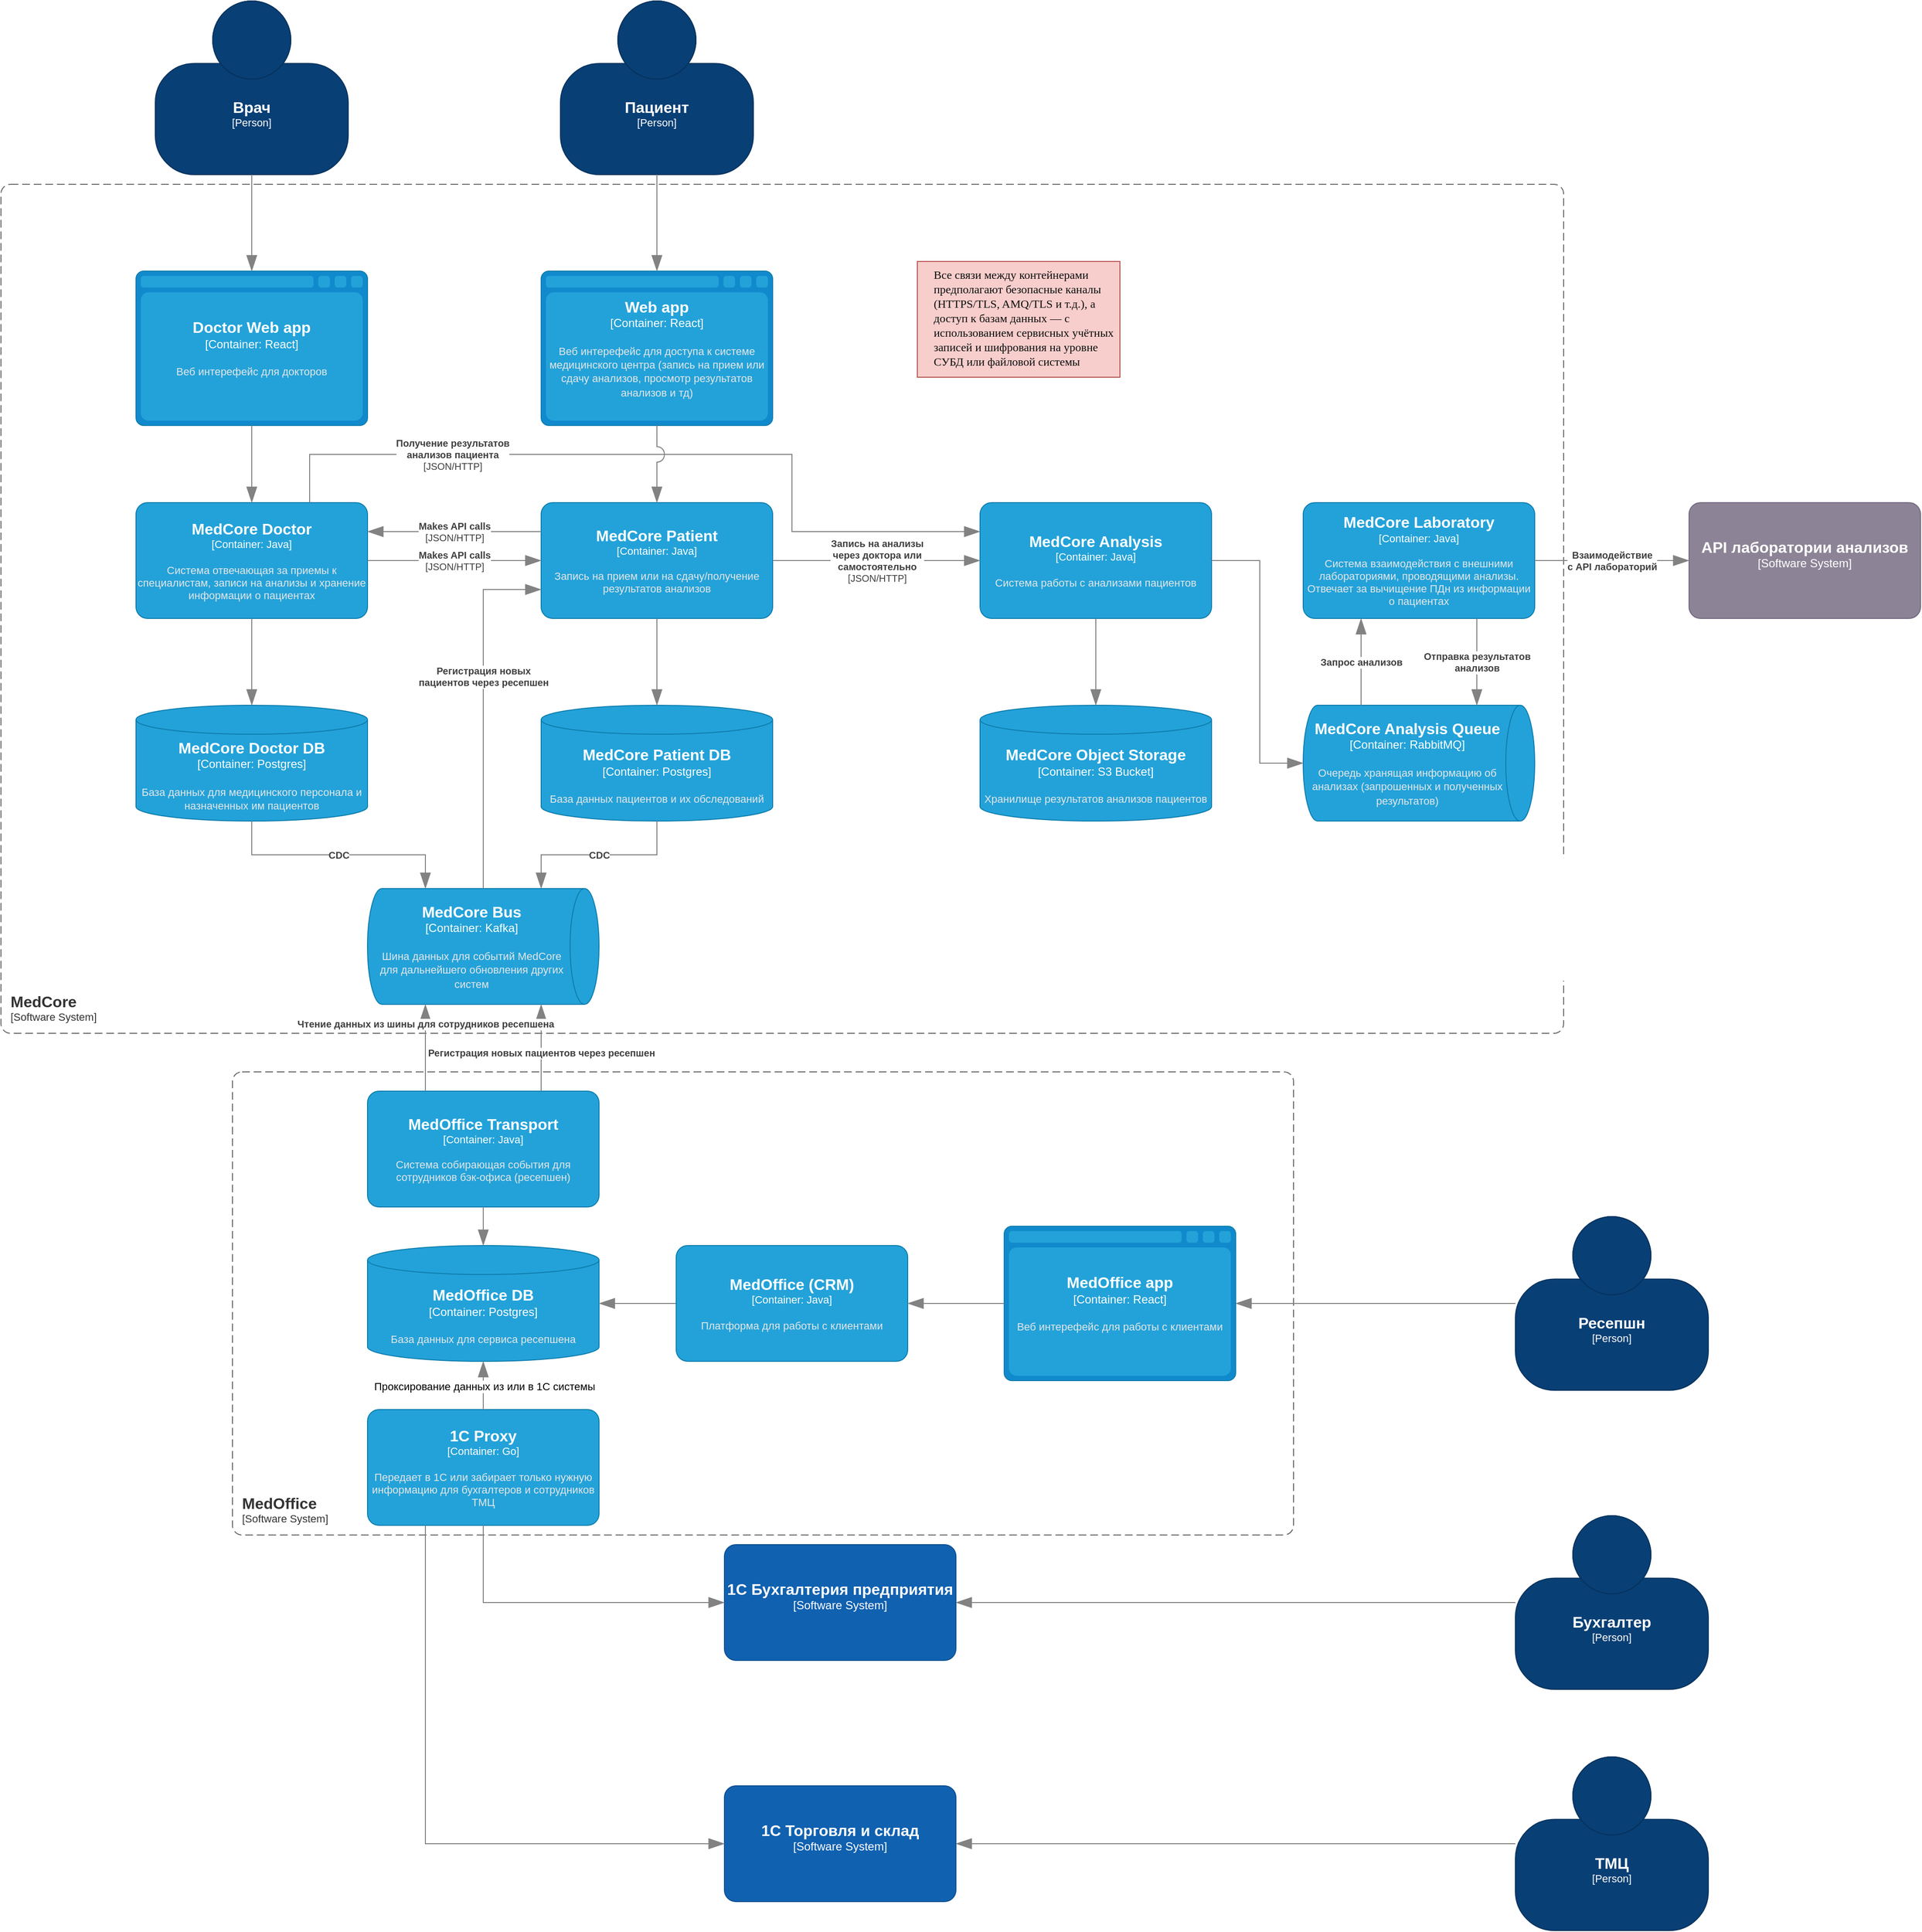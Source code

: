 <mxfile version="26.2.2" pages="2">
  <diagram name="MVP" id="YZ67NicW9xCRG4udgeC7">
    <mxGraphModel dx="3446" dy="1658" grid="1" gridSize="10" guides="1" tooltips="1" connect="1" arrows="1" fold="1" page="1" pageScale="1" pageWidth="850" pageHeight="1100" math="0" shadow="0">
      <root>
        <mxCell id="0" />
        <mxCell id="1" parent="0" />
        <object placeholders="1" c4Name="MedCore" c4Type="ContainerScopeBoundary" c4Application="Software System" label="&lt;font style=&quot;font-size: 16px&quot;&gt;&lt;b&gt;&lt;div style=&quot;text-align: left&quot;&gt;%c4Name%&lt;/div&gt;&lt;/b&gt;&lt;/font&gt;&lt;div style=&quot;text-align: left&quot;&gt;[%c4Application%]&lt;/div&gt;" id="EcbDRUIw-MVzTUv2wequ-1">
          <mxCell style="rounded=1;fontSize=11;whiteSpace=wrap;html=1;dashed=1;arcSize=20;fillColor=none;strokeColor=#666666;fontColor=#333333;labelBackgroundColor=none;align=left;verticalAlign=bottom;labelBorderColor=none;spacingTop=0;spacing=10;dashPattern=8 4;metaEdit=1;rotatable=0;perimeter=rectanglePerimeter;noLabel=0;labelPadding=0;allowArrows=0;connectable=0;expand=0;recursiveResize=0;editable=1;pointerEvents=0;absoluteArcSize=1;points=[[0.25,0,0],[0.5,0,0],[0.75,0,0],[1,0.25,0],[1,0.5,0],[1,0.75,0],[0.75,1,0],[0.5,1,0],[0.25,1,0],[0,0.75,0],[0,0.5,0],[0,0.25,0]];" parent="1" vertex="1">
            <mxGeometry x="-590" y="200" width="1620" height="880" as="geometry" />
          </mxCell>
        </object>
        <object placeholders="1" c4Name="Web app" c4Type="Container" c4Technology="React" c4Description="Веб интерефейс для доступа к системе медицинского центра (запись на прием или сдачу анализов, просмотр результатов анализов и тд)" label="&lt;font style=&quot;font-size: 16px&quot;&gt;&lt;b&gt;%c4Name%&lt;/b&gt;&lt;/font&gt;&lt;div&gt;[%c4Type%:&amp;nbsp;%c4Technology%]&lt;/div&gt;&lt;br&gt;&lt;div&gt;&lt;font style=&quot;font-size: 11px&quot;&gt;&lt;font color=&quot;#E6E6E6&quot;&gt;%c4Description%&lt;/font&gt;&lt;/div&gt;" id="EcbDRUIw-MVzTUv2wequ-2">
          <mxCell style="shape=mxgraph.c4.webBrowserContainer2;whiteSpace=wrap;html=1;boundedLbl=1;rounded=0;labelBackgroundColor=none;strokeColor=#118ACD;fillColor=#23A2D9;strokeColor=#118ACD;strokeColor2=#0E7DAD;fontSize=12;fontColor=#ffffff;align=center;metaEdit=1;points=[[0.5,0,0],[1,0.25,0],[1,0.5,0],[1,0.75,0],[0.5,1,0],[0,0.75,0],[0,0.5,0],[0,0.25,0]];resizable=0;" parent="1" vertex="1">
            <mxGeometry x="-30" y="290" width="240" height="160" as="geometry" />
          </mxCell>
        </object>
        <object placeholders="1" c4Name="Пациент" c4Type="Person" c4Description="" label="&lt;font style=&quot;font-size: 16px&quot;&gt;&lt;b&gt;%c4Name%&lt;/b&gt;&lt;/font&gt;&lt;div&gt;[%c4Type%]&lt;/div&gt;&lt;br&gt;&lt;div&gt;&lt;font style=&quot;font-size: 11px&quot;&gt;&lt;font color=&quot;#cccccc&quot;&gt;%c4Description%&lt;/font&gt;&lt;/div&gt;" id="EcbDRUIw-MVzTUv2wequ-4">
          <mxCell style="html=1;fontSize=11;dashed=0;whiteSpace=wrap;fillColor=#083F75;strokeColor=#06315C;fontColor=#ffffff;shape=mxgraph.c4.person2;align=center;metaEdit=1;points=[[0.5,0,0],[1,0.5,0],[1,0.75,0],[0.75,1,0],[0.5,1,0],[0.25,1,0],[0,0.75,0],[0,0.5,0]];resizable=0;" parent="1" vertex="1">
            <mxGeometry x="-10" y="10" width="200" height="180" as="geometry" />
          </mxCell>
        </object>
        <object placeholders="1" c4Type="Relationship" id="EcbDRUIw-MVzTUv2wequ-6">
          <mxCell style="endArrow=blockThin;html=1;fontSize=10;fontColor=#404040;strokeWidth=1;endFill=1;strokeColor=#828282;elbow=vertical;metaEdit=1;endSize=14;startSize=14;jumpStyle=arc;jumpSize=16;rounded=0;edgeStyle=orthogonalEdgeStyle;entryX=0.5;entryY=0;entryDx=0;entryDy=0;entryPerimeter=0;exitX=0.5;exitY=1;exitDx=0;exitDy=0;exitPerimeter=0;" parent="1" source="EcbDRUIw-MVzTUv2wequ-4" target="EcbDRUIw-MVzTUv2wequ-2" edge="1">
            <mxGeometry width="240" relative="1" as="geometry">
              <mxPoint x="140" y="570" as="sourcePoint" />
              <mxPoint x="380" y="570" as="targetPoint" />
            </mxGeometry>
          </mxCell>
        </object>
        <object placeholders="1" c4Name="API лаборатории анализов" c4Type="Software System" c4Description="" label="&lt;font style=&quot;font-size: 16px&quot;&gt;&lt;b&gt;%c4Name%&lt;/b&gt;&lt;/font&gt;&lt;div&gt;[%c4Type%]&lt;/div&gt;&lt;br&gt;&lt;div&gt;&lt;font style=&quot;font-size: 11px&quot;&gt;&lt;font color=&quot;#cccccc&quot;&gt;%c4Description%&lt;/font&gt;&lt;/div&gt;" id="hbxngXEx7ZkAno4G5g7E-1">
          <mxCell style="rounded=1;whiteSpace=wrap;html=1;labelBackgroundColor=none;fillColor=#8C8496;fontColor=#ffffff;align=center;arcSize=10;strokeColor=#736782;metaEdit=1;resizable=0;points=[[0.25,0,0],[0.5,0,0],[0.75,0,0],[1,0.25,0],[1,0.5,0],[1,0.75,0],[0.75,1,0],[0.5,1,0],[0.25,1,0],[0,0.75,0],[0,0.5,0],[0,0.25,0]];" vertex="1" parent="1">
            <mxGeometry x="1160" y="530" width="240" height="120" as="geometry" />
          </mxCell>
        </object>
        <object placeholders="1" c4Name="MedCore Laboratory" c4Type="Container" c4Technology="Java" c4Description="Система взаимодействия с внешними лабораториями, проводящими анализы. Отвечает за вычищение ПДн из информации о пациентах" label="&lt;font style=&quot;font-size: 16px&quot;&gt;&lt;b&gt;%c4Name%&lt;/b&gt;&lt;/font&gt;&lt;div&gt;[%c4Type%: %c4Technology%]&lt;/div&gt;&lt;br&gt;&lt;div&gt;&lt;font style=&quot;font-size: 11px&quot;&gt;&lt;font color=&quot;#E6E6E6&quot;&gt;%c4Description%&lt;/font&gt;&lt;/div&gt;" id="hbxngXEx7ZkAno4G5g7E-3">
          <mxCell style="rounded=1;whiteSpace=wrap;html=1;fontSize=11;labelBackgroundColor=none;fillColor=#23A2D9;fontColor=#ffffff;align=center;arcSize=10;strokeColor=#0E7DAD;metaEdit=1;resizable=0;points=[[0.25,0,0],[0.5,0,0],[0.75,0,0],[1,0.25,0],[1,0.5,0],[1,0.75,0],[0.75,1,0],[0.5,1,0],[0.25,1,0],[0,0.75,0],[0,0.5,0],[0,0.25,0]];" vertex="1" parent="1">
            <mxGeometry x="760" y="530" width="240" height="120" as="geometry" />
          </mxCell>
        </object>
        <object placeholders="1" c4Name="MedCore Analysis Queue" c4Type="Container" c4Technology="RabbitMQ" c4Description="Очередь хранящая информацию об анализах (запрошенных и полученных результатов)" label="&lt;font style=&quot;font-size: 16px&quot;&gt;&lt;b&gt;%c4Name%&lt;/b&gt;&lt;/font&gt;&lt;div&gt;[%c4Type%:&amp;nbsp;%c4Technology%]&lt;/div&gt;&lt;br&gt;&lt;div&gt;&lt;font style=&quot;font-size: 11px&quot;&gt;&lt;font color=&quot;#E6E6E6&quot;&gt;%c4Description%&lt;/font&gt;&lt;/div&gt;" id="hbxngXEx7ZkAno4G5g7E-4">
          <mxCell style="shape=cylinder3;size=15;direction=south;whiteSpace=wrap;html=1;boundedLbl=1;rounded=0;labelBackgroundColor=none;fillColor=#23A2D9;fontSize=12;fontColor=#ffffff;align=center;strokeColor=#0E7DAD;metaEdit=1;points=[[0.5,0,0],[1,0.25,0],[1,0.5,0],[1,0.75,0],[0.5,1,0],[0,0.75,0],[0,0.5,0],[0,0.25,0]];resizable=0;" vertex="1" parent="1">
            <mxGeometry x="760" y="740" width="240" height="120" as="geometry" />
          </mxCell>
        </object>
        <object placeholders="1" c4Type="Relationship" c4Description="Запрос анализов" label="&lt;div style=&quot;text-align: left&quot;&gt;&lt;div style=&quot;text-align: center&quot;&gt;&lt;b&gt;%c4Description%&lt;/b&gt;&lt;/div&gt;" id="hbxngXEx7ZkAno4G5g7E-5">
          <mxCell style="endArrow=blockThin;html=1;fontSize=10;fontColor=#404040;strokeWidth=1;endFill=1;strokeColor=#828282;elbow=vertical;metaEdit=1;endSize=14;startSize=14;jumpStyle=arc;jumpSize=16;rounded=0;edgeStyle=orthogonalEdgeStyle;entryX=0.25;entryY=1;entryDx=0;entryDy=0;entryPerimeter=0;exitX=0;exitY=0.75;exitDx=0;exitDy=0;exitPerimeter=0;" edge="1" parent="1" source="hbxngXEx7ZkAno4G5g7E-4" target="hbxngXEx7ZkAno4G5g7E-3">
            <mxGeometry width="240" relative="1" as="geometry">
              <mxPoint x="610" y="540" as="sourcePoint" />
              <mxPoint x="850" y="540" as="targetPoint" />
            </mxGeometry>
          </mxCell>
        </object>
        <object placeholders="1" c4Type="Relationship" c4Description="Отправка результатов&#xa;анализов" label="&lt;div style=&quot;text-align: left&quot;&gt;&lt;div style=&quot;text-align: center&quot;&gt;&lt;b&gt;%c4Description%&lt;/b&gt;&lt;/div&gt;" id="hbxngXEx7ZkAno4G5g7E-6">
          <mxCell style="endArrow=blockThin;html=1;fontSize=10;fontColor=#404040;strokeWidth=1;endFill=1;strokeColor=#828282;elbow=vertical;metaEdit=1;endSize=14;startSize=14;jumpStyle=arc;jumpSize=16;rounded=0;edgeStyle=orthogonalEdgeStyle;exitX=0.75;exitY=1;exitDx=0;exitDy=0;exitPerimeter=0;entryX=0;entryY=0.25;entryDx=0;entryDy=0;entryPerimeter=0;" edge="1" parent="1" source="hbxngXEx7ZkAno4G5g7E-3" target="hbxngXEx7ZkAno4G5g7E-4">
            <mxGeometry width="240" relative="1" as="geometry">
              <mxPoint x="640" y="650" as="sourcePoint" />
              <mxPoint x="880" y="650" as="targetPoint" />
            </mxGeometry>
          </mxCell>
        </object>
        <object placeholders="1" c4Type="Relationship" c4Description="Взаимодействие&#xa;с API лабораторий" label="&lt;div style=&quot;text-align: left&quot;&gt;&lt;div style=&quot;text-align: center&quot;&gt;&lt;b&gt;%c4Description%&lt;/b&gt;&lt;/div&gt;" id="hbxngXEx7ZkAno4G5g7E-7">
          <mxCell style="endArrow=blockThin;html=1;fontSize=10;fontColor=#404040;strokeWidth=1;endFill=1;strokeColor=#828282;elbow=vertical;metaEdit=1;endSize=14;startSize=14;jumpStyle=arc;jumpSize=16;rounded=0;edgeStyle=orthogonalEdgeStyle;entryX=0;entryY=0.5;entryDx=0;entryDy=0;entryPerimeter=0;exitX=1;exitY=0.5;exitDx=0;exitDy=0;exitPerimeter=0;" edge="1" parent="1" source="hbxngXEx7ZkAno4G5g7E-3" target="hbxngXEx7ZkAno4G5g7E-1">
            <mxGeometry width="240" relative="1" as="geometry">
              <mxPoint x="830" y="840" as="sourcePoint" />
              <mxPoint x="830" y="780" as="targetPoint" />
              <mxPoint as="offset" />
            </mxGeometry>
          </mxCell>
        </object>
        <object placeholders="1" c4Name="MedCore Patient" c4Type="Container" c4Technology="Java" c4Description="Запись на прием или на сдачу/получение результатов анализов" label="&lt;font style=&quot;font-size: 16px&quot;&gt;&lt;b&gt;%c4Name%&lt;/b&gt;&lt;/font&gt;&lt;div&gt;[%c4Type%: %c4Technology%]&lt;/div&gt;&lt;br&gt;&lt;div&gt;&lt;font style=&quot;font-size: 11px&quot;&gt;&lt;font color=&quot;#E6E6E6&quot;&gt;%c4Description%&lt;/font&gt;&lt;/div&gt;" id="hbxngXEx7ZkAno4G5g7E-20">
          <mxCell style="rounded=1;whiteSpace=wrap;html=1;fontSize=11;labelBackgroundColor=none;fillColor=#23A2D9;fontColor=#ffffff;align=center;arcSize=10;strokeColor=#0E7DAD;metaEdit=1;resizable=0;points=[[0.25,0,0],[0.5,0,0],[0.75,0,0],[1,0.25,0],[1,0.5,0],[1,0.75,0],[0.75,1,0],[0.5,1,0],[0.25,1,0],[0,0.75,0],[0,0.5,0],[0,0.25,0]];" vertex="1" parent="1">
            <mxGeometry x="-30" y="530" width="240" height="120" as="geometry" />
          </mxCell>
        </object>
        <object placeholders="1" c4Name="Ресепшн" c4Type="Person" c4Description="" label="&lt;font style=&quot;font-size: 16px&quot;&gt;&lt;b&gt;%c4Name%&lt;/b&gt;&lt;/font&gt;&lt;div&gt;[%c4Type%]&lt;/div&gt;&lt;br&gt;&lt;div&gt;&lt;font style=&quot;font-size: 11px&quot;&gt;&lt;font color=&quot;#cccccc&quot;&gt;%c4Description%&lt;/font&gt;&lt;/div&gt;" id="hbxngXEx7ZkAno4G5g7E-29">
          <mxCell style="html=1;fontSize=11;dashed=0;whiteSpace=wrap;fillColor=#083F75;strokeColor=#06315C;fontColor=#ffffff;shape=mxgraph.c4.person2;align=center;metaEdit=1;points=[[0.5,0,0],[1,0.5,0],[1,0.75,0],[0.75,1,0],[0.5,1,0],[0.25,1,0],[0,0.75,0],[0,0.5,0]];resizable=0;" vertex="1" parent="1">
            <mxGeometry x="980" y="1270" width="200" height="180" as="geometry" />
          </mxCell>
        </object>
        <object placeholders="1" c4Name="MedCore Patient DB" c4Type="Container" c4Technology="Postgres" c4Description="База данных пациентов и их обследований" label="&lt;font style=&quot;font-size: 16px&quot;&gt;&lt;b&gt;%c4Name%&lt;/b&gt;&lt;/font&gt;&lt;div&gt;[%c4Type%:&amp;nbsp;%c4Technology%]&lt;/div&gt;&lt;br&gt;&lt;div&gt;&lt;font style=&quot;font-size: 11px&quot;&gt;&lt;font color=&quot;#E6E6E6&quot;&gt;%c4Description%&lt;/font&gt;&lt;/div&gt;" id="hbxngXEx7ZkAno4G5g7E-66">
          <mxCell style="shape=cylinder3;size=15;whiteSpace=wrap;html=1;boundedLbl=1;rounded=0;labelBackgroundColor=none;fillColor=#23A2D9;fontSize=12;fontColor=#ffffff;align=center;strokeColor=#0E7DAD;metaEdit=1;points=[[0.5,0,0],[1,0.25,0],[1,0.5,0],[1,0.75,0],[0.5,1,0],[0,0.75,0],[0,0.5,0],[0,0.25,0]];resizable=0;" vertex="1" parent="1">
            <mxGeometry x="-30" y="740" width="240" height="120" as="geometry" />
          </mxCell>
        </object>
        <object placeholders="1" c4Name="Бухгалтер" c4Type="Person" c4Description="" label="&lt;font style=&quot;font-size: 16px&quot;&gt;&lt;b&gt;%c4Name%&lt;/b&gt;&lt;/font&gt;&lt;div&gt;[%c4Type%]&lt;/div&gt;&lt;br&gt;&lt;div&gt;&lt;font style=&quot;font-size: 11px&quot;&gt;&lt;font color=&quot;#cccccc&quot;&gt;%c4Description%&lt;/font&gt;&lt;/div&gt;" id="hbxngXEx7ZkAno4G5g7E-68">
          <mxCell style="html=1;fontSize=11;dashed=0;whiteSpace=wrap;fillColor=#083F75;strokeColor=#06315C;fontColor=#ffffff;shape=mxgraph.c4.person2;align=center;metaEdit=1;points=[[0.5,0,0],[1,0.5,0],[1,0.75,0],[0.75,1,0],[0.5,1,0],[0.25,1,0],[0,0.75,0],[0,0.5,0]];resizable=0;" vertex="1" parent="1">
            <mxGeometry x="980" y="1580" width="200" height="180" as="geometry" />
          </mxCell>
        </object>
        <object placeholders="1" c4Type="Relationship" id="hbxngXEx7ZkAno4G5g7E-70">
          <mxCell style="endArrow=blockThin;html=1;fontSize=10;fontColor=#404040;strokeWidth=1;endFill=1;strokeColor=#828282;elbow=vertical;metaEdit=1;endSize=14;startSize=14;jumpStyle=arc;jumpSize=16;rounded=0;edgeStyle=orthogonalEdgeStyle;entryX=1;entryY=0.5;entryDx=0;entryDy=0;entryPerimeter=0;exitX=0;exitY=0.5;exitDx=0;exitDy=0;exitPerimeter=0;" edge="1" parent="1" source="hbxngXEx7ZkAno4G5g7E-68" target="hbxngXEx7ZkAno4G5g7E-106">
            <mxGeometry width="240" relative="1" as="geometry">
              <mxPoint x="680" y="1750" as="sourcePoint" />
              <mxPoint x="1170" y="1200" as="targetPoint" />
              <Array as="points">
                <mxPoint x="630" y="1670" />
                <mxPoint x="630" y="1670" />
              </Array>
            </mxGeometry>
          </mxCell>
        </object>
        <object placeholders="1" c4Name="ТМЦ" c4Type="Person" c4Description="" label="&lt;font style=&quot;font-size: 16px&quot;&gt;&lt;b&gt;%c4Name%&lt;/b&gt;&lt;/font&gt;&lt;div&gt;[%c4Type%]&lt;/div&gt;&lt;br&gt;&lt;div&gt;&lt;font style=&quot;font-size: 11px&quot;&gt;&lt;font color=&quot;#cccccc&quot;&gt;%c4Description%&lt;/font&gt;&lt;/div&gt;" id="hbxngXEx7ZkAno4G5g7E-71">
          <mxCell style="html=1;fontSize=11;dashed=0;whiteSpace=wrap;fillColor=#083F75;strokeColor=#06315C;fontColor=#ffffff;shape=mxgraph.c4.person2;align=center;metaEdit=1;points=[[0.5,0,0],[1,0.5,0],[1,0.75,0],[0.75,1,0],[0.5,1,0],[0.25,1,0],[0,0.75,0],[0,0.5,0]];resizable=0;" vertex="1" parent="1">
            <mxGeometry x="980" y="1830" width="200" height="180" as="geometry" />
          </mxCell>
        </object>
        <object placeholders="1" c4Type="Relationship" id="hbxngXEx7ZkAno4G5g7E-73">
          <mxCell style="endArrow=blockThin;html=1;fontSize=10;fontColor=#404040;strokeWidth=1;endFill=1;strokeColor=#828282;elbow=vertical;metaEdit=1;endSize=14;startSize=14;jumpStyle=arc;jumpSize=16;rounded=0;edgeStyle=orthogonalEdgeStyle;entryX=1;entryY=0.5;entryDx=0;entryDy=0;entryPerimeter=0;exitX=0;exitY=0.5;exitDx=0;exitDy=0;exitPerimeter=0;" edge="1" parent="1" source="hbxngXEx7ZkAno4G5g7E-71" target="hbxngXEx7ZkAno4G5g7E-107">
            <mxGeometry width="240" relative="1" as="geometry">
              <mxPoint x="1940" y="1820" as="sourcePoint" />
              <mxPoint x="850" y="2070" as="targetPoint" />
              <Array as="points">
                <mxPoint x="660" y="1920" />
                <mxPoint x="660" y="1920" />
              </Array>
            </mxGeometry>
          </mxCell>
        </object>
        <object placeholders="1" c4Name="MedCore Bus" c4Type="Container" c4Technology="Kafka" c4Description="Шина данных для событий MedCore для дальнейшего обновления других систем" label="&lt;font style=&quot;font-size: 16px&quot;&gt;&lt;b&gt;%c4Name%&lt;/b&gt;&lt;/font&gt;&lt;div&gt;[%c4Type%:&amp;nbsp;%c4Technology%]&lt;/div&gt;&lt;br&gt;&lt;div&gt;&lt;font style=&quot;font-size: 11px&quot;&gt;&lt;font color=&quot;#E6E6E6&quot;&gt;%c4Description%&lt;/font&gt;&lt;/div&gt;" id="hbxngXEx7ZkAno4G5g7E-87">
          <mxCell style="shape=cylinder3;size=15;direction=south;whiteSpace=wrap;html=1;boundedLbl=1;rounded=0;labelBackgroundColor=none;fillColor=#23A2D9;fontSize=12;fontColor=#ffffff;align=center;strokeColor=#0E7DAD;metaEdit=1;points=[[0.5,0,0],[1,0.25,0],[1,0.5,0],[1,0.75,0],[0.5,1,0],[0,0.75,0],[0,0.5,0],[0,0.25,0]];resizable=0;" vertex="1" parent="1">
            <mxGeometry x="-210" y="930" width="240" height="120" as="geometry" />
          </mxCell>
        </object>
        <object placeholders="1" c4Name="MedOffice DB" c4Type="Container" c4Technology="Postgres" c4Description="База данных для сервиса ресепшена" label="&lt;font style=&quot;font-size: 16px&quot;&gt;&lt;b&gt;%c4Name%&lt;/b&gt;&lt;/font&gt;&lt;div&gt;[%c4Type%:&amp;nbsp;%c4Technology%]&lt;/div&gt;&lt;br&gt;&lt;div&gt;&lt;font style=&quot;font-size: 11px&quot;&gt;&lt;font color=&quot;#E6E6E6&quot;&gt;%c4Description%&lt;/font&gt;&lt;/div&gt;" id="hbxngXEx7ZkAno4G5g7E-88">
          <mxCell style="shape=cylinder3;size=15;whiteSpace=wrap;html=1;boundedLbl=1;rounded=0;labelBackgroundColor=none;fillColor=#23A2D9;fontSize=12;fontColor=#ffffff;align=center;strokeColor=#0E7DAD;metaEdit=1;points=[[0.5,0,0],[1,0.25,0],[1,0.5,0],[1,0.75,0],[0.5,1,0],[0,0.75,0],[0,0.5,0],[0,0.25,0]];resizable=0;" vertex="1" parent="1">
            <mxGeometry x="-210" y="1300" width="240" height="120" as="geometry" />
          </mxCell>
        </object>
        <object placeholders="1" c4Name="MedOffice" c4Type="ContainerScopeBoundary" c4Application="Software System" label="&lt;font style=&quot;font-size: 16px&quot;&gt;&lt;b&gt;&lt;div style=&quot;text-align: left&quot;&gt;%c4Name%&lt;/div&gt;&lt;/b&gt;&lt;/font&gt;&lt;div style=&quot;text-align: left&quot;&gt;[%c4Application%]&lt;/div&gt;" id="hbxngXEx7ZkAno4G5g7E-91">
          <mxCell style="rounded=1;fontSize=11;whiteSpace=wrap;html=1;dashed=1;arcSize=20;fillColor=none;strokeColor=#666666;fontColor=#333333;labelBackgroundColor=none;align=left;verticalAlign=bottom;labelBorderColor=none;spacingTop=0;spacing=10;dashPattern=8 4;metaEdit=1;rotatable=0;perimeter=rectanglePerimeter;noLabel=0;labelPadding=0;allowArrows=0;connectable=0;expand=0;recursiveResize=0;editable=1;pointerEvents=0;absoluteArcSize=1;points=[[0.25,0,0],[0.5,0,0],[0.75,0,0],[1,0.25,0],[1,0.5,0],[1,0.75,0],[0.75,1,0],[0.5,1,0],[0.25,1,0],[0,0.75,0],[0,0.5,0],[0,0.25,0]];" vertex="1" parent="1">
            <mxGeometry x="-350" y="1120" width="1100" height="480" as="geometry" />
          </mxCell>
        </object>
        <object placeholders="1" c4Name="MedOffice Transport" c4Type="Container" c4Technology="Java" c4Description="Система собирающая события для сотрудников бэк-офиса (ресепшен)" label="&lt;font style=&quot;font-size: 16px&quot;&gt;&lt;b&gt;%c4Name%&lt;/b&gt;&lt;/font&gt;&lt;div&gt;[%c4Type%: %c4Technology%]&lt;/div&gt;&lt;br&gt;&lt;div&gt;&lt;font style=&quot;font-size: 11px&quot;&gt;&lt;font color=&quot;#E6E6E6&quot;&gt;%c4Description%&lt;/font&gt;&lt;/div&gt;" id="hbxngXEx7ZkAno4G5g7E-92">
          <mxCell style="rounded=1;whiteSpace=wrap;html=1;fontSize=11;labelBackgroundColor=none;fillColor=#23A2D9;fontColor=#ffffff;align=center;arcSize=10;strokeColor=#0E7DAD;metaEdit=1;resizable=0;points=[[0.25,0,0],[0.5,0,0],[0.75,0,0],[1,0.25,0],[1,0.5,0],[1,0.75,0],[0.75,1,0],[0.5,1,0],[0.25,1,0],[0,0.75,0],[0,0.5,0],[0,0.25,0]];" vertex="1" parent="1">
            <mxGeometry x="-210" y="1140" width="240" height="120" as="geometry" />
          </mxCell>
        </object>
        <object placeholders="1" c4Type="Relationship" c4Description="" label="&lt;div style=&quot;text-align: left&quot;&gt;&lt;div style=&quot;text-align: center&quot;&gt;&lt;b&gt;%c4Description%&lt;/b&gt;&lt;/div&gt;" id="hbxngXEx7ZkAno4G5g7E-96">
          <mxCell style="endArrow=blockThin;html=1;fontSize=10;fontColor=#404040;strokeWidth=1;endFill=1;strokeColor=#828282;elbow=vertical;metaEdit=1;endSize=14;startSize=14;jumpStyle=arc;jumpSize=16;rounded=0;edgeStyle=orthogonalEdgeStyle;exitX=0.5;exitY=1;exitDx=0;exitDy=0;exitPerimeter=0;entryX=0.5;entryY=0;entryDx=0;entryDy=0;entryPerimeter=0;" edge="1" parent="1" source="hbxngXEx7ZkAno4G5g7E-92" target="hbxngXEx7ZkAno4G5g7E-88">
            <mxGeometry x="0.001" width="240" relative="1" as="geometry">
              <mxPoint x="-85" y="1010" as="sourcePoint" />
              <mxPoint x="-85" y="1150" as="targetPoint" />
              <mxPoint as="offset" />
              <Array as="points" />
            </mxGeometry>
          </mxCell>
        </object>
        <object placeholders="1" c4Type="Relationship" c4Description="" label="&lt;div style=&quot;text-align: left&quot;&gt;&lt;div style=&quot;text-align: center&quot;&gt;&lt;b&gt;%c4Description%&lt;/b&gt;&lt;/div&gt;" id="hbxngXEx7ZkAno4G5g7E-99">
          <mxCell style="endArrow=blockThin;html=1;fontSize=10;fontColor=#404040;strokeWidth=1;endFill=1;strokeColor=#828282;elbow=vertical;metaEdit=1;endSize=14;startSize=14;jumpStyle=arc;jumpSize=16;rounded=0;edgeStyle=orthogonalEdgeStyle;entryX=1;entryY=0.5;entryDx=0;entryDy=0;entryPerimeter=0;exitX=0;exitY=0.5;exitDx=0;exitDy=0;exitPerimeter=0;" edge="1" parent="1" source="lcQMP5K14hv6LzJ5lEcQ-2" target="hbxngXEx7ZkAno4G5g7E-88">
            <mxGeometry x="0.688" width="240" relative="1" as="geometry">
              <mxPoint x="170" y="1360" as="sourcePoint" />
              <mxPoint x="365" y="1470" as="targetPoint" />
              <mxPoint as="offset" />
              <Array as="points" />
            </mxGeometry>
          </mxCell>
        </object>
        <object placeholders="1" c4Name="1С Proxy" c4Type="Container" c4Technology="Go" c4Description="Передает в 1С или забирает только нужную информацию для бухгалтеров и сотрудников ТМЦ" label="&lt;font style=&quot;font-size: 16px&quot;&gt;&lt;b&gt;%c4Name%&lt;/b&gt;&lt;/font&gt;&lt;div&gt;[%c4Type%: %c4Technology%]&lt;/div&gt;&lt;br&gt;&lt;div&gt;&lt;font style=&quot;font-size: 11px&quot;&gt;&lt;font color=&quot;#E6E6E6&quot;&gt;%c4Description%&lt;/font&gt;&lt;/div&gt;" id="hbxngXEx7ZkAno4G5g7E-102">
          <mxCell style="rounded=1;whiteSpace=wrap;html=1;fontSize=11;labelBackgroundColor=none;fillColor=#23A2D9;fontColor=#ffffff;align=center;arcSize=10;strokeColor=#0E7DAD;metaEdit=1;resizable=0;points=[[0.25,0,0],[0.5,0,0],[0.75,0,0],[1,0.25,0],[1,0.5,0],[1,0.75,0],[0.75,1,0],[0.5,1,0],[0.25,1,0],[0,0.75,0],[0,0.5,0],[0,0.25,0]];" vertex="1" parent="1">
            <mxGeometry x="-210" y="1470" width="240" height="120" as="geometry" />
          </mxCell>
        </object>
        <object placeholders="1" c4Type="Relationship" c4Description="" label="&lt;div style=&quot;text-align: left&quot;&gt;&lt;div style=&quot;text-align: center&quot;&gt;&lt;b&gt;%c4Description%&lt;/b&gt;&lt;/div&gt;" id="hbxngXEx7ZkAno4G5g7E-105">
          <mxCell style="endArrow=blockThin;html=1;fontSize=10;fontColor=#404040;strokeWidth=1;endFill=1;strokeColor=#828282;elbow=vertical;metaEdit=1;endSize=14;startSize=14;jumpStyle=arc;jumpSize=16;rounded=0;edgeStyle=orthogonalEdgeStyle;exitX=0.5;exitY=0;exitDx=0;exitDy=0;exitPerimeter=0;entryX=0.5;entryY=1;entryDx=0;entryDy=0;entryPerimeter=0;" edge="1" parent="1" source="hbxngXEx7ZkAno4G5g7E-102" target="hbxngXEx7ZkAno4G5g7E-88">
            <mxGeometry x="0.001" width="240" relative="1" as="geometry">
              <mxPoint x="85" y="1470" as="sourcePoint" />
              <mxPoint x="35" y="1470" as="targetPoint" />
              <mxPoint as="offset" />
              <Array as="points" />
            </mxGeometry>
          </mxCell>
        </object>
        <mxCell id="D7wsysuBccFOZEyWrNaq-2" value="Проксирование данных из или в 1С системы" style="edgeLabel;html=1;align=center;verticalAlign=middle;resizable=0;points=[];" vertex="1" connectable="0" parent="hbxngXEx7ZkAno4G5g7E-105">
          <mxGeometry x="0.025" y="-1" relative="1" as="geometry">
            <mxPoint y="1" as="offset" />
          </mxGeometry>
        </mxCell>
        <object placeholders="1" c4Name="1С Бухгалтерия предприятия" c4Type="Software System" c4Description="" label="&lt;font style=&quot;font-size: 16px&quot;&gt;&lt;b&gt;%c4Name%&lt;/b&gt;&lt;/font&gt;&lt;div&gt;[%c4Type%]&lt;/div&gt;&lt;br&gt;&lt;div&gt;&lt;font style=&quot;font-size: 11px&quot;&gt;&lt;font color=&quot;#cccccc&quot;&gt;%c4Description%&lt;/font&gt;&lt;/div&gt;" id="hbxngXEx7ZkAno4G5g7E-106">
          <mxCell style="rounded=1;whiteSpace=wrap;html=1;labelBackgroundColor=none;fillColor=#1061B0;fontColor=#ffffff;align=center;arcSize=10;strokeColor=#0D5091;metaEdit=1;resizable=0;points=[[0.25,0,0],[0.5,0,0],[0.75,0,0],[1,0.25,0],[1,0.5,0],[1,0.75,0],[0.75,1,0],[0.5,1,0],[0.25,1,0],[0,0.75,0],[0,0.5,0],[0,0.25,0]];" vertex="1" parent="1">
            <mxGeometry x="160" y="1610" width="240" height="120" as="geometry" />
          </mxCell>
        </object>
        <object placeholders="1" c4Name="1С Торговля и склад" c4Type="Software System" c4Description="" label="&lt;font style=&quot;font-size: 16px&quot;&gt;&lt;b&gt;%c4Name%&lt;/b&gt;&lt;/font&gt;&lt;div&gt;[%c4Type%]&lt;/div&gt;&lt;br&gt;&lt;div&gt;&lt;font style=&quot;font-size: 11px&quot;&gt;&lt;font color=&quot;#cccccc&quot;&gt;%c4Description%&lt;/font&gt;&lt;/div&gt;" id="hbxngXEx7ZkAno4G5g7E-107">
          <mxCell style="rounded=1;whiteSpace=wrap;html=1;labelBackgroundColor=none;fillColor=#1061B0;fontColor=#ffffff;align=center;arcSize=10;strokeColor=#0D5091;metaEdit=1;resizable=0;points=[[0.25,0,0],[0.5,0,0],[0.75,0,0],[1,0.25,0],[1,0.5,0],[1,0.75,0],[0.75,1,0],[0.5,1,0],[0.25,1,0],[0,0.75,0],[0,0.5,0],[0,0.25,0]];" vertex="1" parent="1">
            <mxGeometry x="160" y="1860" width="240" height="120" as="geometry" />
          </mxCell>
        </object>
        <object placeholders="1" c4Type="Relationship" c4Description="" label="&lt;div style=&quot;text-align: left&quot;&gt;&lt;div style=&quot;text-align: center&quot;&gt;&lt;b&gt;%c4Description%&lt;/b&gt;&lt;/div&gt;" id="hbxngXEx7ZkAno4G5g7E-108">
          <mxCell style="endArrow=blockThin;html=1;fontSize=10;fontColor=#404040;strokeWidth=1;endFill=1;strokeColor=#828282;elbow=vertical;metaEdit=1;endSize=14;startSize=14;jumpStyle=arc;jumpSize=16;rounded=0;edgeStyle=orthogonalEdgeStyle;exitX=0.5;exitY=1;exitDx=0;exitDy=0;exitPerimeter=0;entryX=0;entryY=0.5;entryDx=0;entryDy=0;entryPerimeter=0;" edge="1" parent="1" source="hbxngXEx7ZkAno4G5g7E-102" target="hbxngXEx7ZkAno4G5g7E-106">
            <mxGeometry x="0.001" width="240" relative="1" as="geometry">
              <mxPoint x="-45" y="1600" as="sourcePoint" />
              <mxPoint x="-45" y="1530" as="targetPoint" />
              <mxPoint as="offset" />
              <Array as="points" />
            </mxGeometry>
          </mxCell>
        </object>
        <object placeholders="1" c4Type="Relationship" c4Description="" label="&lt;div style=&quot;text-align: left&quot;&gt;&lt;div style=&quot;text-align: center&quot;&gt;&lt;b&gt;%c4Description%&lt;/b&gt;&lt;/div&gt;" id="hbxngXEx7ZkAno4G5g7E-109">
          <mxCell style="endArrow=blockThin;html=1;fontSize=10;fontColor=#404040;strokeWidth=1;endFill=1;strokeColor=#828282;elbow=vertical;metaEdit=1;endSize=14;startSize=14;jumpStyle=arc;jumpSize=16;rounded=0;edgeStyle=orthogonalEdgeStyle;entryX=0;entryY=0.5;entryDx=0;entryDy=0;entryPerimeter=0;exitX=0.25;exitY=1;exitDx=0;exitDy=0;exitPerimeter=0;" edge="1" parent="1" source="hbxngXEx7ZkAno4G5g7E-102" target="hbxngXEx7ZkAno4G5g7E-107">
            <mxGeometry x="0.002" width="240" relative="1" as="geometry">
              <mxPoint x="-155" y="1570" as="sourcePoint" />
              <mxPoint x="305" y="1820" as="targetPoint" />
              <mxPoint as="offset" />
              <Array as="points">
                <mxPoint x="-150" y="1920" />
              </Array>
            </mxGeometry>
          </mxCell>
        </object>
        <object placeholders="1" c4Type="Relationship" c4Description="" label="&lt;div style=&quot;text-align: left&quot;&gt;&lt;div style=&quot;text-align: center&quot;&gt;&lt;b&gt;%c4Description%&lt;/b&gt;&lt;/div&gt;" id="hbxngXEx7ZkAno4G5g7E-110">
          <mxCell style="endArrow=blockThin;html=1;fontSize=10;fontColor=#404040;strokeWidth=1;endFill=1;strokeColor=#828282;elbow=vertical;metaEdit=1;endSize=14;startSize=14;jumpStyle=arc;jumpSize=16;rounded=0;edgeStyle=orthogonalEdgeStyle;entryX=0.5;entryY=0;entryDx=0;entryDy=0;entryPerimeter=0;exitX=0.5;exitY=1;exitDx=0;exitDy=0;exitPerimeter=0;" edge="1" parent="1" source="hbxngXEx7ZkAno4G5g7E-20" target="hbxngXEx7ZkAno4G5g7E-66">
            <mxGeometry x="-0.002" width="240" relative="1" as="geometry">
              <mxPoint x="230" y="280" as="sourcePoint" />
              <mxPoint x="100" y="540" as="targetPoint" />
              <mxPoint as="offset" />
              <Array as="points">
                <mxPoint x="90" y="700" />
                <mxPoint x="90" y="700" />
              </Array>
            </mxGeometry>
          </mxCell>
        </object>
        <object placeholders="1" c4Type="Relationship" c4Description="CDC" label="&lt;div style=&quot;text-align: left&quot;&gt;&lt;div style=&quot;text-align: center&quot;&gt;&lt;b&gt;%c4Description%&lt;/b&gt;&lt;/div&gt;" id="hbxngXEx7ZkAno4G5g7E-118">
          <mxCell style="endArrow=blockThin;html=1;fontSize=10;fontColor=#404040;strokeWidth=1;endFill=1;strokeColor=#828282;elbow=vertical;metaEdit=1;endSize=14;startSize=14;jumpStyle=arc;jumpSize=16;rounded=0;edgeStyle=orthogonalEdgeStyle;entryX=0;entryY=0.25;entryDx=0;entryDy=0;entryPerimeter=0;exitX=0.5;exitY=1;exitDx=0;exitDy=0;exitPerimeter=0;" edge="1" parent="1" source="hbxngXEx7ZkAno4G5g7E-66" target="hbxngXEx7ZkAno4G5g7E-87">
            <mxGeometry width="240" relative="1" as="geometry">
              <mxPoint x="800" y="940" as="sourcePoint" />
              <mxPoint x="800" y="860" as="targetPoint" />
            </mxGeometry>
          </mxCell>
        </object>
        <object placeholders="1" c4Name="Врач" c4Type="Person" c4Description="" label="&lt;font style=&quot;font-size: 16px&quot;&gt;&lt;b&gt;%c4Name%&lt;/b&gt;&lt;/font&gt;&lt;div&gt;[%c4Type%]&lt;/div&gt;&lt;br&gt;&lt;div&gt;&lt;font style=&quot;font-size: 11px&quot;&gt;&lt;font color=&quot;#cccccc&quot;&gt;%c4Description%&lt;/font&gt;&lt;/div&gt;" id="hbxngXEx7ZkAno4G5g7E-120">
          <mxCell style="html=1;fontSize=11;dashed=0;whiteSpace=wrap;fillColor=#083F75;strokeColor=#06315C;fontColor=#ffffff;shape=mxgraph.c4.person2;align=center;metaEdit=1;points=[[0.5,0,0],[1,0.5,0],[1,0.75,0],[0.75,1,0],[0.5,1,0],[0.25,1,0],[0,0.75,0],[0,0.5,0]];resizable=0;" vertex="1" parent="1">
            <mxGeometry x="-430" y="10" width="200" height="180" as="geometry" />
          </mxCell>
        </object>
        <object placeholders="1" c4Name="Doctor Web app" c4Type="Container" c4Technology="React" c4Description="Веб интерефейс для докторов" label="&lt;font style=&quot;font-size: 16px&quot;&gt;&lt;b&gt;%c4Name%&lt;/b&gt;&lt;/font&gt;&lt;div&gt;[%c4Type%:&amp;nbsp;%c4Technology%]&lt;/div&gt;&lt;br&gt;&lt;div&gt;&lt;font style=&quot;font-size: 11px&quot;&gt;&lt;font color=&quot;#E6E6E6&quot;&gt;%c4Description%&lt;/font&gt;&lt;/div&gt;" id="hbxngXEx7ZkAno4G5g7E-122">
          <mxCell style="shape=mxgraph.c4.webBrowserContainer2;whiteSpace=wrap;html=1;boundedLbl=1;rounded=0;labelBackgroundColor=none;strokeColor=#118ACD;fillColor=#23A2D9;strokeColor=#118ACD;strokeColor2=#0E7DAD;fontSize=12;fontColor=#ffffff;align=center;metaEdit=1;points=[[0.5,0,0],[1,0.25,0],[1,0.5,0],[1,0.75,0],[0.5,1,0],[0,0.75,0],[0,0.5,0],[0,0.25,0]];resizable=0;" vertex="1" parent="1">
            <mxGeometry x="-450" y="290" width="240" height="160" as="geometry" />
          </mxCell>
        </object>
        <object placeholders="1" c4Name="MedCore Doctor" c4Type="Container" c4Technology="Java" c4Description="Система отвечающая за приемы к специалистам, записи на анализы и хранение информации о пациентах" label="&lt;font style=&quot;font-size: 16px&quot;&gt;&lt;b&gt;%c4Name%&lt;/b&gt;&lt;/font&gt;&lt;div&gt;[%c4Type%: %c4Technology%]&lt;/div&gt;&lt;br&gt;&lt;div&gt;&lt;font style=&quot;font-size: 11px&quot;&gt;&lt;font color=&quot;#E6E6E6&quot;&gt;%c4Description%&lt;/font&gt;&lt;/div&gt;" id="hbxngXEx7ZkAno4G5g7E-123">
          <mxCell style="rounded=1;whiteSpace=wrap;html=1;fontSize=11;labelBackgroundColor=none;fillColor=#23A2D9;fontColor=#ffffff;align=center;arcSize=10;strokeColor=#0E7DAD;metaEdit=1;resizable=0;points=[[0.25,0,0],[0.5,0,0],[0.75,0,0],[1,0.25,0],[1,0.5,0],[1,0.75,0],[0.75,1,0],[0.5,1,0],[0.25,1,0],[0,0.75,0],[0,0.5,0],[0,0.25,0]];" vertex="1" parent="1">
            <mxGeometry x="-450" y="530" width="240" height="120" as="geometry" />
          </mxCell>
        </object>
        <object placeholders="1" c4Name="MedCore Doctor DB" c4Type="Container" c4Technology="Postgres" c4Description="База данных для медицинского персонала и назначенных им пациентов" label="&lt;font style=&quot;font-size: 16px&quot;&gt;&lt;b&gt;%c4Name%&lt;/b&gt;&lt;/font&gt;&lt;div&gt;[%c4Type%:&amp;nbsp;%c4Technology%]&lt;/div&gt;&lt;br&gt;&lt;div&gt;&lt;font style=&quot;font-size: 11px&quot;&gt;&lt;font color=&quot;#E6E6E6&quot;&gt;%c4Description%&lt;/font&gt;&lt;/div&gt;" id="hbxngXEx7ZkAno4G5g7E-128">
          <mxCell style="shape=cylinder3;size=15;whiteSpace=wrap;html=1;boundedLbl=1;rounded=0;labelBackgroundColor=none;fillColor=#23A2D9;fontSize=12;fontColor=#ffffff;align=center;strokeColor=#0E7DAD;metaEdit=1;points=[[0.5,0,0],[1,0.25,0],[1,0.5,0],[1,0.75,0],[0.5,1,0],[0,0.75,0],[0,0.5,0],[0,0.25,0]];resizable=0;" vertex="1" parent="1">
            <mxGeometry x="-450" y="740" width="240" height="120" as="geometry" />
          </mxCell>
        </object>
        <object placeholders="1" c4Type="Relationship" c4Description="CDC" label="&lt;div style=&quot;text-align: left&quot;&gt;&lt;div style=&quot;text-align: center&quot;&gt;&lt;b&gt;%c4Description%&lt;/b&gt;&lt;/div&gt;" id="hbxngXEx7ZkAno4G5g7E-129">
          <mxCell style="endArrow=blockThin;html=1;fontSize=10;fontColor=#404040;strokeWidth=1;endFill=1;strokeColor=#828282;elbow=vertical;metaEdit=1;endSize=14;startSize=14;jumpStyle=arc;jumpSize=16;rounded=0;edgeStyle=orthogonalEdgeStyle;entryX=0;entryY=0.75;entryDx=0;entryDy=0;entryPerimeter=0;exitX=0.5;exitY=1;exitDx=0;exitDy=0;exitPerimeter=0;" edge="1" parent="1" source="hbxngXEx7ZkAno4G5g7E-128" target="hbxngXEx7ZkAno4G5g7E-87">
            <mxGeometry width="240" relative="1" as="geometry">
              <mxPoint x="270" y="840" as="sourcePoint" />
              <mxPoint x="270" y="940" as="targetPoint" />
            </mxGeometry>
          </mxCell>
        </object>
        <object placeholders="1" c4Type="Relationship" c4Description="" label="&lt;div style=&quot;text-align: left&quot;&gt;&lt;div style=&quot;text-align: center&quot;&gt;&lt;b&gt;%c4Description%&lt;/b&gt;&lt;/div&gt;" id="hbxngXEx7ZkAno4G5g7E-130">
          <mxCell style="endArrow=blockThin;html=1;fontSize=10;fontColor=#404040;strokeWidth=1;endFill=1;strokeColor=#828282;elbow=vertical;metaEdit=1;endSize=14;startSize=14;jumpStyle=arc;jumpSize=16;rounded=0;edgeStyle=orthogonalEdgeStyle;entryX=0.5;entryY=0;entryDx=0;entryDy=0;entryPerimeter=0;exitX=0.5;exitY=1;exitDx=0;exitDy=0;exitPerimeter=0;" edge="1" parent="1" source="hbxngXEx7ZkAno4G5g7E-123" target="hbxngXEx7ZkAno4G5g7E-128">
            <mxGeometry x="-0.002" width="240" relative="1" as="geometry">
              <mxPoint x="-290" y="660" as="sourcePoint" />
              <mxPoint x="-290" y="870" as="targetPoint" />
              <mxPoint as="offset" />
              <Array as="points">
                <mxPoint x="-330" y="720" />
                <mxPoint x="-330" y="720" />
              </Array>
            </mxGeometry>
          </mxCell>
        </object>
        <object placeholders="1" c4Type="Relationship" id="hbxngXEx7ZkAno4G5g7E-132">
          <mxCell style="endArrow=blockThin;html=1;fontSize=10;fontColor=#404040;strokeWidth=1;endFill=1;strokeColor=#828282;elbow=vertical;metaEdit=1;endSize=14;startSize=14;jumpStyle=arc;jumpSize=16;rounded=0;edgeStyle=orthogonalEdgeStyle;entryX=0.5;entryY=0;entryDx=0;entryDy=0;entryPerimeter=0;exitX=0.5;exitY=1;exitDx=0;exitDy=0;exitPerimeter=0;" edge="1" parent="1" source="hbxngXEx7ZkAno4G5g7E-120" target="hbxngXEx7ZkAno4G5g7E-122">
            <mxGeometry width="240" relative="1" as="geometry">
              <mxPoint x="290" as="sourcePoint" />
              <mxPoint x="150" y="190" as="targetPoint" />
            </mxGeometry>
          </mxCell>
        </object>
        <object placeholders="1" c4Type="Relationship" id="hbxngXEx7ZkAno4G5g7E-133">
          <mxCell style="endArrow=blockThin;html=1;fontSize=10;fontColor=#404040;strokeWidth=1;endFill=1;strokeColor=#828282;elbow=vertical;metaEdit=1;endSize=14;startSize=14;jumpStyle=arc;jumpSize=16;rounded=0;edgeStyle=orthogonalEdgeStyle;entryX=0.5;entryY=0;entryDx=0;entryDy=0;entryPerimeter=0;exitX=0.5;exitY=1;exitDx=0;exitDy=0;exitPerimeter=0;" edge="1" parent="1" source="hbxngXEx7ZkAno4G5g7E-122" target="hbxngXEx7ZkAno4G5g7E-123">
            <mxGeometry width="240" relative="1" as="geometry">
              <mxPoint x="-320" y="70" as="sourcePoint" />
              <mxPoint x="-320" y="270" as="targetPoint" />
            </mxGeometry>
          </mxCell>
        </object>
        <object placeholders="1" c4Type="Relationship" c4Technology="JSON/HTTP" c4Description="Makes API calls" label="&lt;div style=&quot;text-align: left&quot;&gt;&lt;div style=&quot;text-align: center&quot;&gt;&lt;b&gt;%c4Description%&lt;/b&gt;&lt;/div&gt;&lt;div style=&quot;text-align: center&quot;&gt;[%c4Technology%]&lt;/div&gt;&lt;/div&gt;" id="hbxngXEx7ZkAno4G5g7E-134">
          <mxCell style="endArrow=blockThin;html=1;fontSize=10;fontColor=#404040;strokeWidth=1;endFill=1;strokeColor=#828282;elbow=vertical;metaEdit=1;endSize=14;startSize=14;jumpStyle=arc;jumpSize=16;rounded=0;edgeStyle=orthogonalEdgeStyle;exitX=1;exitY=0.5;exitDx=0;exitDy=0;exitPerimeter=0;entryX=0;entryY=0.5;entryDx=0;entryDy=0;entryPerimeter=0;" edge="1" parent="1" source="hbxngXEx7ZkAno4G5g7E-123" target="hbxngXEx7ZkAno4G5g7E-20">
            <mxGeometry width="240" relative="1" as="geometry">
              <mxPoint x="90" y="440" as="sourcePoint" />
              <mxPoint x="330" y="440" as="targetPoint" />
            </mxGeometry>
          </mxCell>
        </object>
        <object placeholders="1" c4Type="Relationship" c4Technology="JSON/HTTP" c4Description="Makes API calls" label="&lt;div style=&quot;text-align: left&quot;&gt;&lt;div style=&quot;text-align: center&quot;&gt;&lt;b&gt;%c4Description%&lt;/b&gt;&lt;/div&gt;&lt;div style=&quot;text-align: center&quot;&gt;[%c4Technology%]&lt;/div&gt;&lt;/div&gt;" id="hbxngXEx7ZkAno4G5g7E-141">
          <mxCell style="endArrow=blockThin;html=1;fontSize=10;fontColor=#404040;strokeWidth=1;endFill=1;strokeColor=#828282;elbow=vertical;metaEdit=1;endSize=14;startSize=14;jumpStyle=arc;jumpSize=16;rounded=0;edgeStyle=orthogonalEdgeStyle;entryX=1;entryY=0.25;entryDx=0;entryDy=0;entryPerimeter=0;exitX=0;exitY=0.25;exitDx=0;exitDy=0;exitPerimeter=0;" edge="1" parent="1" source="hbxngXEx7ZkAno4G5g7E-20" target="hbxngXEx7ZkAno4G5g7E-123">
            <mxGeometry width="240" relative="1" as="geometry">
              <mxPoint x="140" y="560" as="sourcePoint" />
              <mxPoint x="150" y="600" as="targetPoint" />
              <mxPoint as="offset" />
            </mxGeometry>
          </mxCell>
        </object>
        <object placeholders="1" c4Name="MedCore Analysis" c4Type="Container" c4Technology="Java" c4Description="Система работы с анализами пациентов" label="&lt;font style=&quot;font-size: 16px&quot;&gt;&lt;b&gt;%c4Name%&lt;/b&gt;&lt;/font&gt;&lt;div&gt;[%c4Type%: %c4Technology%]&lt;/div&gt;&lt;br&gt;&lt;div&gt;&lt;font style=&quot;font-size: 11px&quot;&gt;&lt;font color=&quot;#E6E6E6&quot;&gt;%c4Description%&lt;/font&gt;&lt;/div&gt;" id="hbxngXEx7ZkAno4G5g7E-147">
          <mxCell style="rounded=1;whiteSpace=wrap;html=1;fontSize=11;labelBackgroundColor=none;fillColor=#23A2D9;fontColor=#ffffff;align=center;arcSize=10;strokeColor=#0E7DAD;metaEdit=1;resizable=0;points=[[0.25,0,0],[0.5,0,0],[0.75,0,0],[1,0.25,0],[1,0.5,0],[1,0.75,0],[0.75,1,0],[0.5,1,0],[0.25,1,0],[0,0.75,0],[0,0.5,0],[0,0.25,0]];" vertex="1" parent="1">
            <mxGeometry x="425" y="530" width="240" height="120" as="geometry" />
          </mxCell>
        </object>
        <object placeholders="1" c4Type="Relationship" c4Technology="JSON/HTTP" c4Description="Получение результатов&#xa;анализов пациента" label="&lt;div style=&quot;text-align: left&quot;&gt;&lt;div style=&quot;text-align: center&quot;&gt;&lt;b&gt;%c4Description%&lt;/b&gt;&lt;/div&gt;&lt;div style=&quot;text-align: center&quot;&gt;[%c4Technology%]&lt;/div&gt;&lt;/div&gt;" id="hbxngXEx7ZkAno4G5g7E-148">
          <mxCell style="endArrow=blockThin;html=1;fontSize=10;fontColor=#404040;strokeWidth=1;endFill=1;strokeColor=#828282;elbow=vertical;metaEdit=1;endSize=14;startSize=14;jumpStyle=arc;jumpSize=16;rounded=0;edgeStyle=orthogonalEdgeStyle;exitX=0.75;exitY=0;exitDx=0;exitDy=0;exitPerimeter=0;entryX=0;entryY=0.25;entryDx=0;entryDy=0;entryPerimeter=0;" edge="1" parent="1" source="hbxngXEx7ZkAno4G5g7E-123" target="hbxngXEx7ZkAno4G5g7E-147">
            <mxGeometry x="-0.521" width="240" relative="1" as="geometry">
              <mxPoint x="-200" y="920" as="sourcePoint" />
              <mxPoint x="-20" y="920" as="targetPoint" />
              <Array as="points">
                <mxPoint x="-270" y="480" />
                <mxPoint x="230" y="480" />
                <mxPoint x="230" y="560" />
              </Array>
              <mxPoint as="offset" />
            </mxGeometry>
          </mxCell>
        </object>
        <object placeholders="1" c4Type="Relationship" c4Technology="JSON/HTTP" c4Description="Запись на анализы&#xa;через доктора или&#xa;самостоятельно" label="&lt;div style=&quot;text-align: left&quot;&gt;&lt;div style=&quot;text-align: center&quot;&gt;&lt;b&gt;%c4Description%&lt;/b&gt;&lt;/div&gt;&lt;div style=&quot;text-align: center&quot;&gt;[%c4Technology%]&lt;/div&gt;&lt;/div&gt;" id="hbxngXEx7ZkAno4G5g7E-149">
          <mxCell style="endArrow=blockThin;html=1;fontSize=10;fontColor=#404040;strokeWidth=1;endFill=1;strokeColor=#828282;elbow=vertical;metaEdit=1;endSize=14;startSize=14;jumpStyle=arc;jumpSize=16;rounded=0;edgeStyle=orthogonalEdgeStyle;exitX=1;exitY=0.5;exitDx=0;exitDy=0;exitPerimeter=0;entryX=0;entryY=0.5;entryDx=0;entryDy=0;entryPerimeter=0;" edge="1" parent="1" source="hbxngXEx7ZkAno4G5g7E-20" target="hbxngXEx7ZkAno4G5g7E-147">
            <mxGeometry width="240" relative="1" as="geometry">
              <mxPoint x="-200" y="950" as="sourcePoint" />
              <mxPoint x="500" y="1080" as="targetPoint" />
              <Array as="points">
                <mxPoint x="370" y="590" />
                <mxPoint x="370" y="590" />
              </Array>
            </mxGeometry>
          </mxCell>
        </object>
        <object placeholders="1" c4Name="MedCore Object Storage" c4Type="Container" c4Technology="S3 Bucket" c4Description="Хранилище результатов анализов пациентов" label="&lt;font style=&quot;font-size: 16px&quot;&gt;&lt;b&gt;%c4Name%&lt;/b&gt;&lt;/font&gt;&lt;div&gt;[%c4Type%:&amp;nbsp;%c4Technology%]&lt;/div&gt;&lt;br&gt;&lt;div&gt;&lt;font style=&quot;font-size: 11px&quot;&gt;&lt;font color=&quot;#E6E6E6&quot;&gt;%c4Description%&lt;/font&gt;&lt;/div&gt;" id="hbxngXEx7ZkAno4G5g7E-150">
          <mxCell style="shape=cylinder3;size=15;whiteSpace=wrap;html=1;boundedLbl=1;rounded=0;labelBackgroundColor=none;fillColor=#23A2D9;fontSize=12;fontColor=#ffffff;align=center;strokeColor=#0E7DAD;metaEdit=1;points=[[0.5,0,0],[1,0.25,0],[1,0.5,0],[1,0.75,0],[0.5,1,0],[0,0.75,0],[0,0.5,0],[0,0.25,0]];resizable=0;" vertex="1" parent="1">
            <mxGeometry x="425" y="740" width="240" height="120" as="geometry" />
          </mxCell>
        </object>
        <object placeholders="1" c4Type="Relationship" c4Description="" label="&lt;div style=&quot;text-align: left&quot;&gt;&lt;div style=&quot;text-align: center&quot;&gt;&lt;b&gt;%c4Description%&lt;/b&gt;&lt;/div&gt;" id="hbxngXEx7ZkAno4G5g7E-151">
          <mxCell style="endArrow=blockThin;html=1;fontSize=10;fontColor=#404040;strokeWidth=1;endFill=1;strokeColor=#828282;elbow=vertical;metaEdit=1;endSize=14;startSize=14;jumpStyle=arc;jumpSize=16;rounded=0;edgeStyle=orthogonalEdgeStyle;entryX=0.5;entryY=0;entryDx=0;entryDy=0;entryPerimeter=0;exitX=0.5;exitY=1;exitDx=0;exitDy=0;exitPerimeter=0;" edge="1" parent="1" source="hbxngXEx7ZkAno4G5g7E-147" target="hbxngXEx7ZkAno4G5g7E-150">
            <mxGeometry x="-0.002" width="240" relative="1" as="geometry">
              <mxPoint x="-435" y="500" as="sourcePoint" />
              <mxPoint x="-435" y="590" as="targetPoint" />
              <mxPoint as="offset" />
              <Array as="points">
                <mxPoint x="545" y="720" />
                <mxPoint x="545" y="720" />
              </Array>
            </mxGeometry>
          </mxCell>
        </object>
        <object placeholders="1" c4Type="Relationship" c4Description="" label="&lt;div style=&quot;text-align: left&quot;&gt;&lt;div style=&quot;text-align: center&quot;&gt;&lt;b&gt;%c4Description%&lt;/b&gt;&lt;/div&gt;" id="hbxngXEx7ZkAno4G5g7E-154">
          <mxCell style="endArrow=blockThin;html=1;fontSize=10;fontColor=#404040;strokeWidth=1;endFill=1;strokeColor=#828282;elbow=vertical;metaEdit=1;endSize=14;startSize=14;jumpStyle=arc;jumpSize=16;rounded=0;edgeStyle=orthogonalEdgeStyle;entryX=0.5;entryY=1;entryDx=0;entryDy=0;entryPerimeter=0;exitX=1;exitY=0.5;exitDx=0;exitDy=0;exitPerimeter=0;" edge="1" parent="1" source="hbxngXEx7ZkAno4G5g7E-147" target="hbxngXEx7ZkAno4G5g7E-4">
            <mxGeometry x="-0.002" width="240" relative="1" as="geometry">
              <mxPoint x="505" y="660" as="sourcePoint" />
              <mxPoint x="505" y="780" as="targetPoint" />
              <mxPoint as="offset" />
              <Array as="points">
                <mxPoint x="715" y="590" />
                <mxPoint x="715" y="800" />
              </Array>
            </mxGeometry>
          </mxCell>
        </object>
        <object placeholders="1" c4Type="Relationship" c4Description="" label="&lt;div style=&quot;text-align: left&quot;&gt;&lt;div style=&quot;text-align: center&quot;&gt;&lt;b&gt;%c4Description%&lt;/b&gt;&lt;/div&gt;" id="a4F-zwIei1a6idvF1O3e-6">
          <mxCell style="endArrow=blockThin;html=1;fontSize=10;fontColor=#404040;strokeWidth=1;endFill=1;strokeColor=#828282;elbow=vertical;metaEdit=1;endSize=14;startSize=14;jumpStyle=arc;jumpSize=16;rounded=0;edgeStyle=orthogonalEdgeStyle;entryX=0.5;entryY=0;entryDx=0;entryDy=0;entryPerimeter=0;exitX=0.5;exitY=1;exitDx=0;exitDy=0;exitPerimeter=0;" edge="1" parent="1" source="EcbDRUIw-MVzTUv2wequ-2" target="hbxngXEx7ZkAno4G5g7E-20">
            <mxGeometry x="-0.006" width="240" relative="1" as="geometry">
              <mxPoint x="100" y="660" as="sourcePoint" />
              <mxPoint x="100" y="750" as="targetPoint" />
              <mxPoint as="offset" />
              <Array as="points">
                <mxPoint x="90" y="470" />
                <mxPoint x="90" y="470" />
              </Array>
            </mxGeometry>
          </mxCell>
        </object>
        <object placeholders="1" c4Type="Relationship" id="a4F-zwIei1a6idvF1O3e-8">
          <mxCell style="endArrow=blockThin;html=1;fontSize=10;fontColor=#404040;strokeWidth=1;endFill=1;strokeColor=#828282;elbow=vertical;metaEdit=1;endSize=14;startSize=14;jumpStyle=arc;jumpSize=16;rounded=0;edgeStyle=orthogonalEdgeStyle;entryX=1;entryY=0.5;entryDx=0;entryDy=0;entryPerimeter=0;exitX=0;exitY=0.5;exitDx=0;exitDy=0;exitPerimeter=0;" edge="1" parent="1" source="hbxngXEx7ZkAno4G5g7E-29" target="lcQMP5K14hv6LzJ5lEcQ-1">
            <mxGeometry width="240" relative="1" as="geometry">
              <mxPoint x="2060" y="100" as="sourcePoint" />
              <mxPoint x="410" y="1360" as="targetPoint" />
              <Array as="points">
                <mxPoint x="950" y="1360" />
                <mxPoint x="950" y="1360" />
              </Array>
            </mxGeometry>
          </mxCell>
        </object>
        <object placeholders="1" c4Type="Relationship" c4Description="Регистрация новых пациентов через ресепшен" label="&lt;div style=&quot;text-align: left&quot;&gt;&lt;div style=&quot;text-align: center&quot;&gt;&lt;b&gt;%c4Description%&lt;/b&gt;&lt;/div&gt;" id="D7wsysuBccFOZEyWrNaq-4">
          <mxCell style="endArrow=blockThin;html=1;fontSize=10;fontColor=#404040;strokeWidth=1;endFill=1;strokeColor=#828282;elbow=vertical;metaEdit=1;endSize=14;startSize=14;jumpStyle=arc;jumpSize=16;rounded=0;edgeStyle=orthogonalEdgeStyle;entryX=1;entryY=0.25;entryDx=0;entryDy=0;entryPerimeter=0;exitX=0.75;exitY=0;exitDx=0;exitDy=0;exitPerimeter=0;" edge="1" parent="1" source="hbxngXEx7ZkAno4G5g7E-92" target="hbxngXEx7ZkAno4G5g7E-87">
            <mxGeometry x="-0.111" width="240" relative="1" as="geometry">
              <mxPoint x="830" y="750" as="sourcePoint" />
              <mxPoint x="830" y="660" as="targetPoint" />
              <mxPoint as="offset" />
            </mxGeometry>
          </mxCell>
        </object>
        <object placeholders="1" c4Type="Relationship" c4Description="Чтение данных из шины для сотрудников ресепшена" label="&lt;div style=&quot;text-align: left&quot;&gt;&lt;div style=&quot;text-align: center&quot;&gt;&lt;b&gt;%c4Description%&lt;/b&gt;&lt;/div&gt;" id="D7wsysuBccFOZEyWrNaq-5">
          <mxCell style="endArrow=blockThin;html=1;fontSize=10;fontColor=#404040;strokeWidth=1;endFill=1;strokeColor=#828282;elbow=vertical;metaEdit=1;endSize=14;startSize=14;jumpStyle=arc;jumpSize=16;rounded=0;edgeStyle=orthogonalEdgeStyle;entryX=1;entryY=0.75;entryDx=0;entryDy=0;entryPerimeter=0;exitX=0.25;exitY=0;exitDx=0;exitDy=0;exitPerimeter=0;" edge="1" parent="1" source="hbxngXEx7ZkAno4G5g7E-92" target="hbxngXEx7ZkAno4G5g7E-87">
            <mxGeometry x="0.556" width="240" relative="1" as="geometry">
              <mxPoint x="-20" y="1150" as="sourcePoint" />
              <mxPoint x="-20" y="1060" as="targetPoint" />
              <mxPoint as="offset" />
            </mxGeometry>
          </mxCell>
        </object>
        <object placeholders="1" c4Type="Relationship" c4Description="Регистрация новых&#xa;пациентов через ресепшен" label="&lt;div style=&quot;text-align: left&quot;&gt;&lt;div style=&quot;text-align: center&quot;&gt;&lt;b&gt;%c4Description%&lt;/b&gt;&lt;/div&gt;" id="D7wsysuBccFOZEyWrNaq-6">
          <mxCell style="endArrow=blockThin;html=1;fontSize=10;fontColor=#404040;strokeWidth=1;endFill=1;strokeColor=#828282;elbow=vertical;metaEdit=1;endSize=14;startSize=14;jumpStyle=arc;jumpSize=16;rounded=0;edgeStyle=orthogonalEdgeStyle;entryX=0;entryY=0.75;entryDx=0;entryDy=0;entryPerimeter=0;exitX=0;exitY=0.5;exitDx=0;exitDy=0;exitPerimeter=0;" edge="1" parent="1" source="hbxngXEx7ZkAno4G5g7E-87" target="hbxngXEx7ZkAno4G5g7E-20">
            <mxGeometry x="0.189" width="240" relative="1" as="geometry">
              <mxPoint x="-20" y="1150" as="sourcePoint" />
              <mxPoint x="-20" y="1060" as="targetPoint" />
              <mxPoint as="offset" />
            </mxGeometry>
          </mxCell>
        </object>
        <object placeholders="1" c4Name="MedOffice app" c4Type="Container" c4Technology="React" c4Description="Веб интерефейс для работы с клиентами" label="&lt;font style=&quot;font-size: 16px&quot;&gt;&lt;b&gt;%c4Name%&lt;/b&gt;&lt;/font&gt;&lt;div&gt;[%c4Type%:&amp;nbsp;%c4Technology%]&lt;/div&gt;&lt;br&gt;&lt;div&gt;&lt;font style=&quot;font-size: 11px&quot;&gt;&lt;font color=&quot;#E6E6E6&quot;&gt;%c4Description%&lt;/font&gt;&lt;/div&gt;" id="lcQMP5K14hv6LzJ5lEcQ-1">
          <mxCell style="shape=mxgraph.c4.webBrowserContainer2;whiteSpace=wrap;html=1;boundedLbl=1;rounded=0;labelBackgroundColor=none;strokeColor=#118ACD;fillColor=#23A2D9;strokeColor=#118ACD;strokeColor2=#0E7DAD;fontSize=12;fontColor=#ffffff;align=center;metaEdit=1;points=[[0.5,0,0],[1,0.25,0],[1,0.5,0],[1,0.75,0],[0.5,1,0],[0,0.75,0],[0,0.5,0],[0,0.25,0]];resizable=0;" vertex="1" parent="1">
            <mxGeometry x="450" y="1280" width="240" height="160" as="geometry" />
          </mxCell>
        </object>
        <object placeholders="1" c4Name="MedOffice (CRM)" c4Type="Container" c4Technology="Java" c4Description="Платформа для работы с клиентами" label="&lt;font style=&quot;font-size: 16px&quot;&gt;&lt;b&gt;%c4Name%&lt;/b&gt;&lt;/font&gt;&lt;div&gt;[%c4Type%: %c4Technology%]&lt;/div&gt;&lt;br&gt;&lt;div&gt;&lt;font style=&quot;font-size: 11px&quot;&gt;&lt;font color=&quot;#E6E6E6&quot;&gt;%c4Description%&lt;/font&gt;&lt;/div&gt;" id="lcQMP5K14hv6LzJ5lEcQ-2">
          <mxCell style="rounded=1;whiteSpace=wrap;html=1;fontSize=11;labelBackgroundColor=none;fillColor=#23A2D9;fontColor=#ffffff;align=center;arcSize=10;strokeColor=#0E7DAD;metaEdit=1;resizable=0;points=[[0.25,0,0],[0.5,0,0],[0.75,0,0],[1,0.25,0],[1,0.5,0],[1,0.75,0],[0.75,1,0],[0.5,1,0],[0.25,1,0],[0,0.75,0],[0,0.5,0],[0,0.25,0]];" vertex="1" parent="1">
            <mxGeometry x="110" y="1300" width="240" height="120" as="geometry" />
          </mxCell>
        </object>
        <object placeholders="1" c4Type="Relationship" c4Description="" label="&lt;div style=&quot;text-align: left&quot;&gt;&lt;div style=&quot;text-align: center&quot;&gt;&lt;b&gt;%c4Description%&lt;/b&gt;&lt;/div&gt;" id="lcQMP5K14hv6LzJ5lEcQ-3">
          <mxCell style="endArrow=blockThin;html=1;fontSize=10;fontColor=#404040;strokeWidth=1;endFill=1;strokeColor=#828282;elbow=vertical;metaEdit=1;endSize=14;startSize=14;jumpStyle=arc;jumpSize=16;rounded=0;edgeStyle=orthogonalEdgeStyle;exitX=0;exitY=0.5;exitDx=0;exitDy=0;exitPerimeter=0;entryX=1;entryY=0.5;entryDx=0;entryDy=0;entryPerimeter=0;" edge="1" parent="1" source="lcQMP5K14hv6LzJ5lEcQ-1" target="lcQMP5K14hv6LzJ5lEcQ-2">
            <mxGeometry x="0.001" width="240" relative="1" as="geometry">
              <mxPoint x="190" y="1480" as="sourcePoint" />
              <mxPoint x="420" y="1370" as="targetPoint" />
              <mxPoint as="offset" />
              <Array as="points" />
            </mxGeometry>
          </mxCell>
        </object>
        <mxCell id="LxERhWfKkhDidw-TI4R0-1" value="&lt;blockquote style=&quot;margin: 0.0px 0.0px 0.0px 15.0px; font: 12.0px &#39;.AppleSystemUIFont&#39;; color: #0e0e0e&quot;&gt;Все связи между контейнерами предполагают безопасные каналы (HTTPS/TLS, AMQ/TLS и т.д.), а доступ к базам данных — с использованием сервисных учётных записей и шифрования на уровне СУБД или файловой системы&lt;/blockquote&gt;" style="text;whiteSpace=wrap;html=1;fillColor=#f8cecc;strokeColor=#b85450;" vertex="1" parent="1">
          <mxGeometry x="360" y="280" width="210" height="120" as="geometry" />
        </mxCell>
      </root>
    </mxGraphModel>
  </diagram>
  <diagram name="Final state" id="Nvb5evb0N4R2l1Yr6rOJ">
    <mxGraphModel dx="3446" dy="1658" grid="1" gridSize="10" guides="1" tooltips="1" connect="1" arrows="1" fold="1" page="1" pageScale="1" pageWidth="850" pageHeight="1100" math="0" shadow="0">
      <root>
        <mxCell id="cfCvyKDd-f_5BOQyu0O1-0" />
        <mxCell id="cfCvyKDd-f_5BOQyu0O1-1" parent="cfCvyKDd-f_5BOQyu0O1-0" />
        <object placeholders="1" c4Type="Relationship" id="cfCvyKDd-f_5BOQyu0O1-2">
          <mxCell style="endArrow=blockThin;html=1;fontSize=10;fontColor=#404040;strokeWidth=1;endFill=1;strokeColor=#828282;elbow=vertical;metaEdit=1;endSize=14;startSize=14;jumpStyle=arc;jumpSize=16;rounded=0;edgeStyle=orthogonalEdgeStyle;exitX=1;exitY=0.5;exitDx=0;exitDy=0;exitPerimeter=0;entryX=0;entryY=0.5;entryDx=0;entryDy=0;entryPerimeter=0;" edge="1" parent="cfCvyKDd-f_5BOQyu0O1-1" source="cfCvyKDd-f_5BOQyu0O1-15" target="cfCvyKDd-f_5BOQyu0O1-18">
            <mxGeometry width="240" relative="1" as="geometry">
              <mxPoint x="1170" y="240" as="sourcePoint" />
              <mxPoint x="1400" y="340" as="targetPoint" />
            </mxGeometry>
          </mxCell>
        </object>
        <object placeholders="1" c4Name="Web app" c4Type="Container" c4Technology="React" c4Description="Веб интерефейс для доступа к системе медицинского центра (запись на прием или сдачу анализов, просмотр результатов анализов и тд)" label="&lt;font style=&quot;font-size: 16px&quot;&gt;&lt;b&gt;%c4Name%&lt;/b&gt;&lt;/font&gt;&lt;div&gt;[%c4Type%:&amp;nbsp;%c4Technology%]&lt;/div&gt;&lt;br&gt;&lt;div&gt;&lt;font style=&quot;font-size: 11px&quot;&gt;&lt;font color=&quot;#E6E6E6&quot;&gt;%c4Description%&lt;/font&gt;&lt;/div&gt;" id="cfCvyKDd-f_5BOQyu0O1-4">
          <mxCell style="shape=mxgraph.c4.webBrowserContainer2;whiteSpace=wrap;html=1;boundedLbl=1;rounded=0;labelBackgroundColor=none;strokeColor=#118ACD;fillColor=#23A2D9;strokeColor=#118ACD;strokeColor2=#0E7DAD;fontSize=12;fontColor=#ffffff;align=center;metaEdit=1;points=[[0.5,0,0],[1,0.25,0],[1,0.5,0],[1,0.75,0],[0.5,1,0],[0,0.75,0],[0,0.5,0],[0,0.25,0]];resizable=0;" vertex="1" parent="cfCvyKDd-f_5BOQyu0O1-1">
            <mxGeometry x="-135" y="160" width="240" height="160" as="geometry" />
          </mxCell>
        </object>
        <object placeholders="1" c4Name="Mobile app" c4Type="Container" c4Technology="Swift/Kotlin" c4Description="Мобильное приложение ios/android для доступа к системе медицинского центра (запись на прием или сдачу анализов, просмотр результатов анализов и тд)" label="&lt;font style=&quot;font-size: 16px&quot;&gt;&lt;b&gt;%c4Name%&lt;/b&gt;&lt;/font&gt;&lt;div&gt;[%c4Type%:&amp;nbsp;%c4Technology%]&lt;/div&gt;&lt;br&gt;&lt;div&gt;&lt;font style=&quot;font-size: 11px&quot;&gt;&lt;font color=&quot;#E6E6E6&quot;&gt;%c4Description%&lt;/font&gt;&lt;/div&gt;" id="cfCvyKDd-f_5BOQyu0O1-5">
          <mxCell style="shape=mxgraph.c4.webBrowserContainer2;whiteSpace=wrap;html=1;boundedLbl=1;rounded=0;labelBackgroundColor=none;strokeColor=#118ACD;fillColor=#23A2D9;strokeColor=#118ACD;strokeColor2=#0E7DAD;fontSize=12;fontColor=#ffffff;align=center;metaEdit=1;points=[[0.5,0,0],[1,0.25,0],[1,0.5,0],[1,0.75,0],[0.5,1,0],[0,0.75,0],[0,0.5,0],[0,0.25,0]];resizable=0;" vertex="1" parent="cfCvyKDd-f_5BOQyu0O1-1">
            <mxGeometry x="155" y="160" width="240" height="160" as="geometry" />
          </mxCell>
        </object>
        <object placeholders="1" c4Name="Пациент" c4Type="Person" c4Description="" label="&lt;font style=&quot;font-size: 16px&quot;&gt;&lt;b&gt;%c4Name%&lt;/b&gt;&lt;/font&gt;&lt;div&gt;[%c4Type%]&lt;/div&gt;&lt;br&gt;&lt;div&gt;&lt;font style=&quot;font-size: 11px&quot;&gt;&lt;font color=&quot;#cccccc&quot;&gt;%c4Description%&lt;/font&gt;&lt;/div&gt;" id="cfCvyKDd-f_5BOQyu0O1-6">
          <mxCell style="html=1;fontSize=11;dashed=0;whiteSpace=wrap;fillColor=#083F75;strokeColor=#06315C;fontColor=#ffffff;shape=mxgraph.c4.person2;align=center;metaEdit=1;points=[[0.5,0,0],[1,0.5,0],[1,0.75,0],[0.75,1,0],[0.5,1,0],[0.25,1,0],[0,0.75,0],[0,0.5,0]];resizable=0;" vertex="1" parent="cfCvyKDd-f_5BOQyu0O1-1">
            <mxGeometry x="-780" y="240" width="200" height="180" as="geometry" />
          </mxCell>
        </object>
        <object placeholders="1" c4Type="Relationship" id="cfCvyKDd-f_5BOQyu0O1-7">
          <mxCell style="endArrow=blockThin;html=1;fontSize=10;fontColor=#404040;strokeWidth=1;endFill=1;strokeColor=#828282;elbow=vertical;metaEdit=1;endSize=14;startSize=14;jumpStyle=arc;jumpSize=16;rounded=0;edgeStyle=orthogonalEdgeStyle;entryX=0.5;entryY=0;entryDx=0;entryDy=0;entryPerimeter=0;exitX=0.5;exitY=0;exitDx=0;exitDy=0;exitPerimeter=0;" edge="1" parent="cfCvyKDd-f_5BOQyu0O1-1" source="cfCvyKDd-f_5BOQyu0O1-6" target="cfCvyKDd-f_5BOQyu0O1-4">
            <mxGeometry width="240" relative="1" as="geometry">
              <mxPoint x="180" y="560" as="sourcePoint" />
              <mxPoint x="420" y="560" as="targetPoint" />
              <Array as="points">
                <mxPoint x="-680" y="50" />
                <mxPoint x="-15" y="50" />
              </Array>
            </mxGeometry>
          </mxCell>
        </object>
        <object placeholders="1" c4Type="Relationship" id="cfCvyKDd-f_5BOQyu0O1-8">
          <mxCell style="endArrow=blockThin;html=1;fontSize=10;fontColor=#404040;strokeWidth=1;endFill=1;strokeColor=#828282;elbow=vertical;metaEdit=1;endSize=14;startSize=14;jumpStyle=arc;jumpSize=16;rounded=0;edgeStyle=orthogonalEdgeStyle;entryX=0.5;entryY=0;entryDx=0;entryDy=0;entryPerimeter=0;exitX=0.5;exitY=0;exitDx=0;exitDy=0;exitPerimeter=0;" edge="1" parent="cfCvyKDd-f_5BOQyu0O1-1" source="cfCvyKDd-f_5BOQyu0O1-6" target="cfCvyKDd-f_5BOQyu0O1-5">
            <mxGeometry width="240" relative="1" as="geometry">
              <mxPoint x="330" y="210" as="sourcePoint" />
              <mxPoint x="190" y="310" as="targetPoint" />
              <Array as="points">
                <mxPoint x="-680" y="50" />
                <mxPoint x="275" y="50" />
              </Array>
            </mxGeometry>
          </mxCell>
        </object>
        <object placeholders="1" c4Name="API лаборатории анализов" c4Type="Software System" c4Description="" label="&lt;font style=&quot;font-size: 16px&quot;&gt;&lt;b&gt;%c4Name%&lt;/b&gt;&lt;/font&gt;&lt;div&gt;[%c4Type%]&lt;/div&gt;&lt;br&gt;&lt;div&gt;&lt;font style=&quot;font-size: 11px&quot;&gt;&lt;font color=&quot;#cccccc&quot;&gt;%c4Description%&lt;/font&gt;&lt;/div&gt;" id="cfCvyKDd-f_5BOQyu0O1-9">
          <mxCell style="rounded=1;whiteSpace=wrap;html=1;labelBackgroundColor=none;fillColor=#8C8496;fontColor=#ffffff;align=center;arcSize=10;strokeColor=#736782;metaEdit=1;resizable=0;points=[[0.25,0,0],[0.5,0,0],[0.75,0,0],[1,0.25,0],[1,0.5,0],[1,0.75,0],[0.75,1,0],[0.5,1,0],[0.25,1,0],[0,0.75,0],[0,0.5,0],[0,0.25,0]];" vertex="1" parent="cfCvyKDd-f_5BOQyu0O1-1">
            <mxGeometry x="1330" y="940" width="240" height="120" as="geometry" />
          </mxCell>
        </object>
        <object placeholders="1" c4Name="MedCore Laboratory" c4Type="Container" c4Technology="Java" c4Description="Система взаимодействия с внешними лабораториями, проводящими анализы. Отвечает за вычищение ПДн из информации о пациентах" label="&lt;font style=&quot;font-size: 16px&quot;&gt;&lt;b&gt;%c4Name%&lt;/b&gt;&lt;/font&gt;&lt;div&gt;[%c4Type%: %c4Technology%]&lt;/div&gt;&lt;br&gt;&lt;div&gt;&lt;font style=&quot;font-size: 11px&quot;&gt;&lt;font color=&quot;#E6E6E6&quot;&gt;%c4Description%&lt;/font&gt;&lt;/div&gt;" id="cfCvyKDd-f_5BOQyu0O1-10">
          <mxCell style="rounded=1;whiteSpace=wrap;html=1;fontSize=11;labelBackgroundColor=none;fillColor=#23A2D9;fontColor=#ffffff;align=center;arcSize=10;strokeColor=#0E7DAD;metaEdit=1;resizable=0;points=[[0.25,0,0],[0.5,0,0],[0.75,0,0],[1,0.25,0],[1,0.5,0],[1,0.75,0],[0.75,1,0],[0.5,1,0],[0.25,1,0],[0,0.75,0],[0,0.5,0],[0,0.25,0]];" vertex="1" parent="cfCvyKDd-f_5BOQyu0O1-1">
            <mxGeometry x="930" y="940" width="240" height="120" as="geometry" />
          </mxCell>
        </object>
        <object placeholders="1" c4Name="MedCore Analysis queue" c4Type="Container" c4Technology="RabbitMQ" c4Description="Очередь хранящая информацию об анализах (запрошенных и полученных результатов)" label="&lt;font style=&quot;font-size: 16px&quot;&gt;&lt;b&gt;%c4Name%&lt;/b&gt;&lt;/font&gt;&lt;div&gt;[%c4Type%:&amp;nbsp;%c4Technology%]&lt;/div&gt;&lt;br&gt;&lt;div&gt;&lt;font style=&quot;font-size: 11px&quot;&gt;&lt;font color=&quot;#E6E6E6&quot;&gt;%c4Description%&lt;/font&gt;&lt;/div&gt;" id="cfCvyKDd-f_5BOQyu0O1-11">
          <mxCell style="shape=cylinder3;size=15;direction=south;whiteSpace=wrap;html=1;boundedLbl=1;rounded=0;labelBackgroundColor=none;fillColor=#23A2D9;fontSize=12;fontColor=#ffffff;align=center;strokeColor=#0E7DAD;metaEdit=1;points=[[0.5,0,0],[1,0.25,0],[1,0.5,0],[1,0.75,0],[0.5,1,0],[0,0.75,0],[0,0.5,0],[0,0.25,0]];resizable=0;" vertex="1" parent="cfCvyKDd-f_5BOQyu0O1-1">
            <mxGeometry x="930" y="1190" width="240" height="120" as="geometry" />
          </mxCell>
        </object>
        <object placeholders="1" c4Type="Relationship" c4Description="Запрос анализов" label="&lt;div style=&quot;text-align: left&quot;&gt;&lt;div style=&quot;text-align: center&quot;&gt;&lt;b&gt;%c4Description%&lt;/b&gt;&lt;/div&gt;" id="cfCvyKDd-f_5BOQyu0O1-12">
          <mxCell style="endArrow=blockThin;html=1;fontSize=10;fontColor=#404040;strokeWidth=1;endFill=1;strokeColor=#828282;elbow=vertical;metaEdit=1;endSize=14;startSize=14;jumpStyle=arc;jumpSize=16;rounded=0;edgeStyle=orthogonalEdgeStyle;entryX=0.25;entryY=1;entryDx=0;entryDy=0;entryPerimeter=0;exitX=0;exitY=0.75;exitDx=0;exitDy=0;exitPerimeter=0;" edge="1" parent="cfCvyKDd-f_5BOQyu0O1-1" source="cfCvyKDd-f_5BOQyu0O1-11" target="cfCvyKDd-f_5BOQyu0O1-10">
            <mxGeometry width="240" relative="1" as="geometry">
              <mxPoint x="780" y="950" as="sourcePoint" />
              <mxPoint x="1020" y="950" as="targetPoint" />
            </mxGeometry>
          </mxCell>
        </object>
        <object placeholders="1" c4Type="Relationship" c4Description="Отправка результатов&#xa;анализов" label="&lt;div style=&quot;text-align: left&quot;&gt;&lt;div style=&quot;text-align: center&quot;&gt;&lt;b&gt;%c4Description%&lt;/b&gt;&lt;/div&gt;" id="cfCvyKDd-f_5BOQyu0O1-13">
          <mxCell style="endArrow=blockThin;html=1;fontSize=10;fontColor=#404040;strokeWidth=1;endFill=1;strokeColor=#828282;elbow=vertical;metaEdit=1;endSize=14;startSize=14;jumpStyle=arc;jumpSize=16;rounded=0;edgeStyle=orthogonalEdgeStyle;exitX=0.75;exitY=1;exitDx=0;exitDy=0;exitPerimeter=0;entryX=0;entryY=0.25;entryDx=0;entryDy=0;entryPerimeter=0;" edge="1" parent="cfCvyKDd-f_5BOQyu0O1-1" source="cfCvyKDd-f_5BOQyu0O1-10" target="cfCvyKDd-f_5BOQyu0O1-11">
            <mxGeometry width="240" relative="1" as="geometry">
              <mxPoint x="810" y="1060" as="sourcePoint" />
              <mxPoint x="1050" y="1060" as="targetPoint" />
            </mxGeometry>
          </mxCell>
        </object>
        <object placeholders="1" c4Type="Relationship" c4Description="Взаимодействие&#xa;с API лабораторий" label="&lt;div style=&quot;text-align: left&quot;&gt;&lt;div style=&quot;text-align: center&quot;&gt;&lt;b&gt;%c4Description%&lt;/b&gt;&lt;/div&gt;" id="cfCvyKDd-f_5BOQyu0O1-14">
          <mxCell style="endArrow=blockThin;html=1;fontSize=10;fontColor=#404040;strokeWidth=1;endFill=1;strokeColor=#828282;elbow=vertical;metaEdit=1;endSize=14;startSize=14;jumpStyle=arc;jumpSize=16;rounded=0;edgeStyle=orthogonalEdgeStyle;entryX=0;entryY=0.5;entryDx=0;entryDy=0;entryPerimeter=0;exitX=1;exitY=0.5;exitDx=0;exitDy=0;exitPerimeter=0;" edge="1" parent="cfCvyKDd-f_5BOQyu0O1-1" source="cfCvyKDd-f_5BOQyu0O1-10" target="cfCvyKDd-f_5BOQyu0O1-9">
            <mxGeometry width="240" relative="1" as="geometry">
              <mxPoint x="1000" y="1250" as="sourcePoint" />
              <mxPoint x="1000" y="1190" as="targetPoint" />
              <mxPoint as="offset" />
            </mxGeometry>
          </mxCell>
        </object>
        <object placeholders="1" c4Name="Notifications" c4Type="Container" c4Technology="Java" c4Description="Отвечает за отправку уведомлений клиентам об их записях на прием и результатов анализов" label="&lt;font style=&quot;font-size: 16px&quot;&gt;&lt;b&gt;%c4Name%&lt;/b&gt;&lt;/font&gt;&lt;div&gt;[%c4Type%: %c4Technology%]&lt;/div&gt;&lt;br&gt;&lt;div&gt;&lt;font style=&quot;font-size: 11px&quot;&gt;&lt;font color=&quot;#E6E6E6&quot;&gt;%c4Description%&lt;/font&gt;&lt;/div&gt;" id="cfCvyKDd-f_5BOQyu0O1-15">
          <mxCell style="rounded=1;whiteSpace=wrap;html=1;fontSize=11;labelBackgroundColor=none;fillColor=#23A2D9;fontColor=#ffffff;align=center;arcSize=10;strokeColor=#0E7DAD;metaEdit=1;resizable=0;points=[[0.25,0,0],[0.5,0,0],[0.75,0,0],[1,0.25,0],[1,0.5,0],[1,0.75,0],[0.75,1,0],[0.5,1,0],[0.25,1,0],[0,0.75,0],[0,0.5,0],[0,0.25,0]];" vertex="1" parent="cfCvyKDd-f_5BOQyu0O1-1">
            <mxGeometry x="930" y="180" width="240" height="120" as="geometry" />
          </mxCell>
        </object>
        <object placeholders="1" c4Name="Уведомления" c4Type="Software System" c4Description="Система уведомлений через sms/push/email" label="&lt;font style=&quot;font-size: 16px&quot;&gt;&lt;b&gt;%c4Name%&lt;/b&gt;&lt;/font&gt;&lt;div&gt;[%c4Type%]&lt;/div&gt;&lt;br&gt;&lt;div&gt;&lt;font style=&quot;font-size: 11px&quot;&gt;&lt;font color=&quot;#cccccc&quot;&gt;%c4Description%&lt;/font&gt;&lt;/div&gt;" id="cfCvyKDd-f_5BOQyu0O1-16">
          <mxCell style="rounded=1;whiteSpace=wrap;html=1;labelBackgroundColor=none;fillColor=#8C8496;fontColor=#ffffff;align=center;arcSize=10;strokeColor=#736782;metaEdit=1;resizable=0;points=[[0.25,0,0],[0.5,0,0],[0.75,0,0],[1,0.25,0],[1,0.5,0],[1,0.75,0],[0.75,1,0],[0.5,1,0],[0.25,1,0],[0,0.75,0],[0,0.5,0],[0,0.25,0]];" vertex="1" parent="cfCvyKDd-f_5BOQyu0O1-1">
            <mxGeometry x="1330" y="70" width="240" height="120" as="geometry" />
          </mxCell>
        </object>
        <object placeholders="1" c4Type="Relationship" c4Description="Отправка уведомлений" label="&lt;div style=&quot;text-align: left&quot;&gt;&lt;div style=&quot;text-align: center&quot;&gt;&lt;b&gt;%c4Description%&lt;/b&gt;&lt;/div&gt;" id="cfCvyKDd-f_5BOQyu0O1-17">
          <mxCell style="endArrow=blockThin;html=1;fontSize=10;fontColor=#404040;strokeWidth=1;endFill=1;strokeColor=#828282;elbow=vertical;metaEdit=1;endSize=14;startSize=14;jumpStyle=arc;jumpSize=16;rounded=0;edgeStyle=orthogonalEdgeStyle;entryX=0;entryY=0.5;entryDx=0;entryDy=0;entryPerimeter=0;exitX=1;exitY=0.5;exitDx=0;exitDy=0;exitPerimeter=0;" edge="1" parent="cfCvyKDd-f_5BOQyu0O1-1" source="cfCvyKDd-f_5BOQyu0O1-15" target="cfCvyKDd-f_5BOQyu0O1-16">
            <mxGeometry width="240" relative="1" as="geometry">
              <mxPoint x="1180" y="430" as="sourcePoint" />
              <mxPoint x="1340" y="430" as="targetPoint" />
              <mxPoint as="offset" />
            </mxGeometry>
          </mxCell>
        </object>
        <object placeholders="1" c4Name="Телефония" c4Type="Software System" c4Description="Система уведомлений через звонок" label="&lt;font style=&quot;font-size: 16px&quot;&gt;&lt;b&gt;%c4Name%&lt;/b&gt;&lt;/font&gt;&lt;div&gt;[%c4Type%]&lt;/div&gt;&lt;br&gt;&lt;div&gt;&lt;font style=&quot;font-size: 11px&quot;&gt;&lt;font color=&quot;#cccccc&quot;&gt;%c4Description%&lt;/font&gt;&lt;/div&gt;" id="cfCvyKDd-f_5BOQyu0O1-18">
          <mxCell style="rounded=1;whiteSpace=wrap;html=1;labelBackgroundColor=none;fillColor=#8C8496;fontColor=#ffffff;align=center;arcSize=10;strokeColor=#736782;metaEdit=1;resizable=0;points=[[0.25,0,0],[0.5,0,0],[0.75,0,0],[1,0.25,0],[1,0.5,0],[1,0.75,0],[0.75,1,0],[0.5,1,0],[0.25,1,0],[0,0.75,0],[0,0.5,0],[0,0.25,0]];" vertex="1" parent="cfCvyKDd-f_5BOQyu0O1-1">
            <mxGeometry x="1330" y="230" width="240" height="120" as="geometry" />
          </mxCell>
        </object>
        <object placeholders="1" c4Type="Relationship" id="cfCvyKDd-f_5BOQyu0O1-19">
          <mxCell style="endArrow=blockThin;html=1;fontSize=10;fontColor=#404040;strokeWidth=1;endFill=1;strokeColor=#828282;elbow=vertical;metaEdit=1;endSize=14;startSize=14;jumpStyle=arc;jumpSize=16;rounded=0;edgeStyle=orthogonalEdgeStyle;exitX=1;exitY=0.5;exitDx=0;exitDy=0;exitPerimeter=0;entryX=0;entryY=0.5;entryDx=0;entryDy=0;entryPerimeter=0;" edge="1" parent="cfCvyKDd-f_5BOQyu0O1-1" source="cfCvyKDd-f_5BOQyu0O1-16" target="cfCvyKDd-f_5BOQyu0O1-6">
            <mxGeometry width="240" relative="1" as="geometry">
              <mxPoint x="1180" y="380" as="sourcePoint" />
              <mxPoint x="660" y="160" as="targetPoint" />
              <Array as="points">
                <mxPoint x="1590" y="130" />
                <mxPoint x="1590" y="30" />
                <mxPoint x="-820" y="30" />
                <mxPoint x="-820" y="330" />
              </Array>
            </mxGeometry>
          </mxCell>
        </object>
        <object placeholders="1" c4Name="Mob-bff" c4Type="Container" c4Technology="Swift/Kotlin" c4Description="BFF для мобильного приложения" label="&lt;font style=&quot;font-size: 16px&quot;&gt;&lt;b&gt;%c4Name%&lt;/b&gt;&lt;/font&gt;&lt;div&gt;[%c4Type%: %c4Technology%]&lt;/div&gt;&lt;br&gt;&lt;div&gt;&lt;font style=&quot;font-size: 11px&quot;&gt;&lt;font color=&quot;#E6E6E6&quot;&gt;%c4Description%&lt;/font&gt;&lt;/div&gt;" id="cfCvyKDd-f_5BOQyu0O1-20">
          <mxCell style="rounded=1;whiteSpace=wrap;html=1;fontSize=11;labelBackgroundColor=none;fillColor=#23A2D9;fontColor=#ffffff;align=center;arcSize=10;strokeColor=#0E7DAD;metaEdit=1;resizable=0;points=[[0.25,0,0],[0.5,0,0],[0.75,0,0],[1,0.25,0],[1,0.5,0],[1,0.75,0],[0.75,1,0],[0.5,1,0],[0.25,1,0],[0,0.75,0],[0,0.5,0],[0,0.25,0]];" vertex="1" parent="cfCvyKDd-f_5BOQyu0O1-1">
            <mxGeometry x="155" y="380" width="240" height="120" as="geometry" />
          </mxCell>
        </object>
        <object placeholders="1" c4Name="Web-bff" c4Type="Container" c4Technology="Java" c4Description="BFF для web портала клиентов" label="&lt;font style=&quot;font-size: 16px&quot;&gt;&lt;b&gt;%c4Name%&lt;/b&gt;&lt;/font&gt;&lt;div&gt;[%c4Type%: %c4Technology%]&lt;/div&gt;&lt;br&gt;&lt;div&gt;&lt;font style=&quot;font-size: 11px&quot;&gt;&lt;font color=&quot;#E6E6E6&quot;&gt;%c4Description%&lt;/font&gt;&lt;/div&gt;" id="cfCvyKDd-f_5BOQyu0O1-21">
          <mxCell style="rounded=1;whiteSpace=wrap;html=1;fontSize=11;labelBackgroundColor=none;fillColor=#23A2D9;fontColor=#ffffff;align=center;arcSize=10;strokeColor=#0E7DAD;metaEdit=1;resizable=0;points=[[0.25,0,0],[0.5,0,0],[0.75,0,0],[1,0.25,0],[1,0.5,0],[1,0.75,0],[0.75,1,0],[0.5,1,0],[0.25,1,0],[0,0.75,0],[0,0.5,0],[0,0.25,0]];" vertex="1" parent="cfCvyKDd-f_5BOQyu0O1-1">
            <mxGeometry x="-135" y="380" width="240" height="120" as="geometry" />
          </mxCell>
        </object>
        <object placeholders="1" c4Name="MedCore Patient" c4Type="Container" c4Technology="Java" c4Description="Система отвечающая за приемы к специалистам, записи на анализы и хранение информации о пациентах" label="&lt;font style=&quot;font-size: 16px&quot;&gt;&lt;b&gt;%c4Name%&lt;/b&gt;&lt;/font&gt;&lt;div&gt;[%c4Type%: %c4Technology%]&lt;/div&gt;&lt;br&gt;&lt;div&gt;&lt;font style=&quot;font-size: 11px&quot;&gt;&lt;font color=&quot;#E6E6E6&quot;&gt;%c4Description%&lt;/font&gt;&lt;/div&gt;" id="cfCvyKDd-f_5BOQyu0O1-22">
          <mxCell style="rounded=1;whiteSpace=wrap;html=1;fontSize=11;labelBackgroundColor=none;fillColor=#23A2D9;fontColor=#ffffff;align=center;arcSize=10;strokeColor=#0E7DAD;metaEdit=1;resizable=0;points=[[0.25,0,0],[0.5,0,0],[0.75,0,0],[1,0.25,0],[1,0.5,0],[1,0.75,0],[0.75,1,0],[0.5,1,0],[0.25,1,0],[0,0.75,0],[0,0.5,0],[0,0.25,0]];" vertex="1" parent="cfCvyKDd-f_5BOQyu0O1-1">
            <mxGeometry x="10" y="780" width="240" height="120" as="geometry" />
          </mxCell>
        </object>
        <object placeholders="1" c4Name="Notifications queue" c4Type="Container" c4Technology="RabbitMQ" c4Description="Очередь хранящая информацию об анализах (запрошенных и полученных результатов)" label="&lt;font style=&quot;font-size: 16px&quot;&gt;&lt;b&gt;%c4Name%&lt;/b&gt;&lt;/font&gt;&lt;div&gt;[%c4Type%:&amp;nbsp;%c4Technology%]&lt;/div&gt;&lt;br&gt;&lt;div&gt;&lt;font style=&quot;font-size: 11px&quot;&gt;&lt;font color=&quot;#E6E6E6&quot;&gt;%c4Description%&lt;/font&gt;&lt;/div&gt;" id="cfCvyKDd-f_5BOQyu0O1-23">
          <mxCell style="shape=cylinder3;size=15;direction=south;whiteSpace=wrap;html=1;boundedLbl=1;rounded=0;labelBackgroundColor=none;fillColor=#23A2D9;fontSize=12;fontColor=#ffffff;align=center;strokeColor=#0E7DAD;metaEdit=1;points=[[0.5,0,0],[1,0.25,0],[1,0.5,0],[1,0.75,0],[0.5,1,0],[0,0.75,0],[0,0.5,0],[0,0.25,0]];resizable=0;" vertex="1" parent="cfCvyKDd-f_5BOQyu0O1-1">
            <mxGeometry x="930" y="380" width="240" height="120" as="geometry" />
          </mxCell>
        </object>
        <object placeholders="1" c4Type="Relationship" c4Description="Отправка уведомлений или звонки" label="&lt;div style=&quot;text-align: left&quot;&gt;&lt;div style=&quot;text-align: center&quot;&gt;&lt;b&gt;%c4Description%&lt;/b&gt;&lt;/div&gt;" id="cfCvyKDd-f_5BOQyu0O1-24">
          <mxCell style="endArrow=blockThin;html=1;fontSize=10;fontColor=#404040;strokeWidth=1;endFill=1;strokeColor=#828282;elbow=vertical;metaEdit=1;endSize=14;startSize=14;jumpStyle=arc;jumpSize=16;rounded=0;edgeStyle=orthogonalEdgeStyle;entryX=0.5;entryY=1;entryDx=0;entryDy=0;entryPerimeter=0;exitX=0;exitY=0.5;exitDx=0;exitDy=0;exitPerimeter=0;" edge="1" parent="cfCvyKDd-f_5BOQyu0O1-1" source="cfCvyKDd-f_5BOQyu0O1-23" target="cfCvyKDd-f_5BOQyu0O1-15">
            <mxGeometry width="240" relative="1" as="geometry">
              <mxPoint x="1050" y="340" as="sourcePoint" />
              <mxPoint x="1340" y="640" as="targetPoint" />
              <mxPoint as="offset" />
            </mxGeometry>
          </mxCell>
        </object>
        <object placeholders="1" c4Name="Ресепшн" c4Type="Person" c4Description="" label="&lt;font style=&quot;font-size: 16px&quot;&gt;&lt;b&gt;%c4Name%&lt;/b&gt;&lt;/font&gt;&lt;div&gt;[%c4Type%]&lt;/div&gt;&lt;br&gt;&lt;div&gt;&lt;font style=&quot;font-size: 11px&quot;&gt;&lt;font color=&quot;#cccccc&quot;&gt;%c4Description%&lt;/font&gt;&lt;/div&gt;" id="cfCvyKDd-f_5BOQyu0O1-25">
          <mxCell style="html=1;fontSize=11;dashed=0;whiteSpace=wrap;fillColor=#083F75;strokeColor=#06315C;fontColor=#ffffff;shape=mxgraph.c4.person2;align=center;metaEdit=1;points=[[0.5,0,0],[1,0.5,0],[1,0.75,0],[0.75,1,0],[0.5,1,0],[0.25,1,0],[0,0.75,0],[0,0.5,0]];resizable=0;" vertex="1" parent="cfCvyKDd-f_5BOQyu0O1-1">
            <mxGeometry x="1490" y="360" width="200" height="180" as="geometry" />
          </mxCell>
        </object>
        <object placeholders="1" c4Type="Relationship" c4Description="Звонки клиентам" label="&lt;div style=&quot;text-align: left&quot;&gt;&lt;div style=&quot;text-align: center&quot;&gt;&lt;b&gt;%c4Description%&lt;/b&gt;&lt;/div&gt;" id="cfCvyKDd-f_5BOQyu0O1-26">
          <mxCell style="endArrow=blockThin;html=1;fontSize=10;fontColor=#404040;strokeWidth=1;endFill=1;strokeColor=#828282;elbow=vertical;metaEdit=1;endSize=14;startSize=14;jumpStyle=arc;jumpSize=16;rounded=0;edgeStyle=orthogonalEdgeStyle;entryX=0.5;entryY=0;entryDx=0;entryDy=0;entryPerimeter=0;exitX=1;exitY=0.5;exitDx=0;exitDy=0;exitPerimeter=0;" edge="1" parent="cfCvyKDd-f_5BOQyu0O1-1" source="cfCvyKDd-f_5BOQyu0O1-18" target="cfCvyKDd-f_5BOQyu0O1-25">
            <mxGeometry x="-0.556" y="40" width="240" relative="1" as="geometry">
              <mxPoint x="1180" y="250" as="sourcePoint" />
              <mxPoint x="1340" y="250" as="targetPoint" />
              <mxPoint as="offset" />
            </mxGeometry>
          </mxCell>
        </object>
        <object placeholders="1" c4Type="Relationship" c4Description="" label="&lt;div style=&quot;text-align: left&quot;&gt;&lt;div style=&quot;text-align: center&quot;&gt;&lt;b&gt;%c4Description%&lt;/b&gt;&lt;/div&gt;" id="cfCvyKDd-f_5BOQyu0O1-27">
          <mxCell style="endArrow=blockThin;html=1;fontSize=10;fontColor=#404040;strokeWidth=1;endFill=1;strokeColor=#828282;elbow=vertical;metaEdit=1;endSize=14;startSize=14;jumpStyle=arc;jumpSize=16;rounded=0;edgeStyle=orthogonalEdgeStyle;entryX=0;entryY=0.5;entryDx=0;entryDy=0;entryPerimeter=0;exitX=0.763;exitY=0.352;exitDx=0;exitDy=0;exitPerimeter=0;" edge="1" parent="cfCvyKDd-f_5BOQyu0O1-1" source="cfCvyKDd-f_5BOQyu0O1-25" target="cfCvyKDd-f_5BOQyu0O1-6">
            <mxGeometry width="240" relative="1" as="geometry">
              <mxPoint x="1580" y="230" as="sourcePoint" />
              <mxPoint x="1860" y="230" as="targetPoint" />
              <mxPoint as="offset" />
              <Array as="points">
                <mxPoint x="1643" y="30" />
                <mxPoint x="-820" y="30" />
                <mxPoint x="-820" y="330" />
              </Array>
            </mxGeometry>
          </mxCell>
        </object>
        <object placeholders="1" c4Type="Relationship" c4Description="" label="&lt;div style=&quot;text-align: left&quot;&gt;&lt;div style=&quot;text-align: center&quot;&gt;&lt;b&gt;%c4Description%&lt;/b&gt;&lt;/div&gt;" id="cfCvyKDd-f_5BOQyu0O1-28">
          <mxCell style="endArrow=blockThin;html=1;fontSize=10;fontColor=#404040;strokeWidth=1;endFill=1;strokeColor=#828282;elbow=vertical;metaEdit=1;endSize=14;startSize=14;jumpStyle=arc;jumpSize=16;rounded=0;edgeStyle=orthogonalEdgeStyle;entryX=0.5;entryY=1;entryDx=0;entryDy=0;entryPerimeter=0;exitX=1;exitY=0.25;exitDx=0;exitDy=0;exitPerimeter=0;" edge="1" parent="cfCvyKDd-f_5BOQyu0O1-1" source="cfCvyKDd-f_5BOQyu0O1-22" target="cfCvyKDd-f_5BOQyu0O1-23">
            <mxGeometry x="0.001" width="240" relative="1" as="geometry">
              <mxPoint x="1060" y="390" as="sourcePoint" />
              <mxPoint x="1060" y="310" as="targetPoint" />
              <mxPoint as="offset" />
              <Array as="points">
                <mxPoint x="820" y="810" />
                <mxPoint x="820" y="440" />
              </Array>
            </mxGeometry>
          </mxCell>
        </object>
        <object placeholders="1" c4Name="Payments" c4Type="Container" c4Technology="Java" c4Description="Отвечает за взаимодействие с внешними платежными системами" label="&lt;font style=&quot;font-size: 16px&quot;&gt;&lt;b&gt;%c4Name%&lt;/b&gt;&lt;/font&gt;&lt;div&gt;[%c4Type%: %c4Technology%]&lt;/div&gt;&lt;br&gt;&lt;div&gt;&lt;font style=&quot;font-size: 11px&quot;&gt;&lt;font color=&quot;#E6E6E6&quot;&gt;%c4Description%&lt;/font&gt;&lt;/div&gt;" id="cfCvyKDd-f_5BOQyu0O1-29">
          <mxCell style="rounded=1;whiteSpace=wrap;html=1;fontSize=11;labelBackgroundColor=none;fillColor=#23A2D9;fontColor=#ffffff;align=center;arcSize=10;strokeColor=#0E7DAD;metaEdit=1;resizable=0;points=[[0.25,0,0],[0.5,0,0],[0.75,0,0],[1,0.25,0],[1,0.5,0],[1,0.75,0],[0.75,1,0],[0.5,1,0],[0.25,1,0],[0,0.75,0],[0,0.5,0],[0,0.25,0]];" vertex="1" parent="cfCvyKDd-f_5BOQyu0O1-1">
            <mxGeometry x="930" y="560" width="240" height="120" as="geometry" />
          </mxCell>
        </object>
        <object placeholders="1" c4Name="Payments queue" c4Type="Container" c4Technology="RabbitMQ" c4Description="Очередь хранящая информацию о платежах" label="&lt;font style=&quot;font-size: 16px&quot;&gt;&lt;b&gt;%c4Name%&lt;/b&gt;&lt;/font&gt;&lt;div&gt;[%c4Type%:&amp;nbsp;%c4Technology%]&lt;/div&gt;&lt;br&gt;&lt;div&gt;&lt;font style=&quot;font-size: 11px&quot;&gt;&lt;font color=&quot;#E6E6E6&quot;&gt;%c4Description%&lt;/font&gt;&lt;/div&gt;" id="cfCvyKDd-f_5BOQyu0O1-30">
          <mxCell style="shape=cylinder3;size=15;direction=south;whiteSpace=wrap;html=1;boundedLbl=1;rounded=0;labelBackgroundColor=none;fillColor=#23A2D9;fontSize=12;fontColor=#ffffff;align=center;strokeColor=#0E7DAD;metaEdit=1;points=[[0.5,0,0],[1,0.25,0],[1,0.5,0],[1,0.75,0],[0.5,1,0],[0,0.75,0],[0,0.5,0],[0,0.25,0]];resizable=0;" vertex="1" parent="cfCvyKDd-f_5BOQyu0O1-1">
            <mxGeometry x="930" y="780" width="240" height="120" as="geometry" />
          </mxCell>
        </object>
        <object placeholders="1" c4Type="Relationship" c4Description="" label="&lt;div style=&quot;text-align: left&quot;&gt;&lt;div style=&quot;text-align: center&quot;&gt;&lt;b&gt;%c4Description%&lt;/b&gt;&lt;/div&gt;" id="cfCvyKDd-f_5BOQyu0O1-31">
          <mxCell style="endArrow=blockThin;html=1;fontSize=10;fontColor=#404040;strokeWidth=1;endFill=1;strokeColor=#828282;elbow=vertical;metaEdit=1;endSize=14;startSize=14;jumpStyle=arc;jumpSize=16;rounded=0;edgeStyle=orthogonalEdgeStyle;entryX=0.5;entryY=1;entryDx=0;entryDy=0;entryPerimeter=0;exitX=1;exitY=0.5;exitDx=0;exitDy=0;exitPerimeter=0;" edge="1" parent="cfCvyKDd-f_5BOQyu0O1-1" source="cfCvyKDd-f_5BOQyu0O1-22" target="cfCvyKDd-f_5BOQyu0O1-30">
            <mxGeometry x="0.001" width="240" relative="1" as="geometry">
              <mxPoint x="650" y="740" as="sourcePoint" />
              <mxPoint x="940" y="820" as="targetPoint" />
              <mxPoint as="offset" />
              <Array as="points">
                <mxPoint x="930" y="840" />
              </Array>
            </mxGeometry>
          </mxCell>
        </object>
        <object placeholders="1" c4Type="Relationship" c4Description="Оплата услуг" label="&lt;div style=&quot;text-align: left&quot;&gt;&lt;div style=&quot;text-align: center&quot;&gt;&lt;b&gt;%c4Description%&lt;/b&gt;&lt;/div&gt;" id="cfCvyKDd-f_5BOQyu0O1-32">
          <mxCell style="endArrow=blockThin;html=1;fontSize=10;fontColor=#404040;strokeWidth=1;endFill=1;strokeColor=#828282;elbow=vertical;metaEdit=1;endSize=14;startSize=14;jumpStyle=arc;jumpSize=16;rounded=0;edgeStyle=orthogonalEdgeStyle;entryX=0.5;entryY=1;entryDx=0;entryDy=0;entryPerimeter=0;exitX=0;exitY=0.5;exitDx=0;exitDy=0;exitPerimeter=0;" edge="1" parent="cfCvyKDd-f_5BOQyu0O1-1" source="cfCvyKDd-f_5BOQyu0O1-30" target="cfCvyKDd-f_5BOQyu0O1-29">
            <mxGeometry width="240" relative="1" as="geometry">
              <mxPoint x="1000" y="370" as="sourcePoint" />
              <mxPoint x="1000" y="310" as="targetPoint" />
            </mxGeometry>
          </mxCell>
        </object>
        <object placeholders="1" c4Name="API платежных систем" c4Type="Software System" c4Description="" label="&lt;font style=&quot;font-size: 16px&quot;&gt;&lt;b&gt;%c4Name%&lt;/b&gt;&lt;/font&gt;&lt;div&gt;[%c4Type%]&lt;/div&gt;&lt;br&gt;&lt;div&gt;&lt;font style=&quot;font-size: 11px&quot;&gt;&lt;font color=&quot;#cccccc&quot;&gt;%c4Description%&lt;/font&gt;&lt;/div&gt;" id="cfCvyKDd-f_5BOQyu0O1-33">
          <mxCell style="rounded=1;whiteSpace=wrap;html=1;labelBackgroundColor=none;fillColor=#8C8496;fontColor=#ffffff;align=center;arcSize=10;strokeColor=#736782;metaEdit=1;resizable=0;points=[[0.25,0,0],[0.5,0,0],[0.75,0,0],[1,0.25,0],[1,0.5,0],[1,0.75,0],[0.75,1,0],[0.5,1,0],[0.25,1,0],[0,0.75,0],[0,0.5,0],[0,0.25,0]];" vertex="1" parent="cfCvyKDd-f_5BOQyu0O1-1">
            <mxGeometry x="1330" y="560" width="240" height="120" as="geometry" />
          </mxCell>
        </object>
        <object placeholders="1" c4Type="Relationship" c4Description="Оплата услуг" label="&lt;div style=&quot;text-align: left&quot;&gt;&lt;div style=&quot;text-align: center&quot;&gt;&lt;b&gt;%c4Description%&lt;/b&gt;&lt;/div&gt;" id="cfCvyKDd-f_5BOQyu0O1-34">
          <mxCell style="endArrow=blockThin;html=1;fontSize=10;fontColor=#404040;strokeWidth=1;endFill=1;strokeColor=#828282;elbow=vertical;metaEdit=1;endSize=14;startSize=14;jumpStyle=arc;jumpSize=16;rounded=0;edgeStyle=orthogonalEdgeStyle;entryX=0;entryY=0.5;entryDx=0;entryDy=0;entryPerimeter=0;exitX=1;exitY=0.5;exitDx=0;exitDy=0;exitPerimeter=0;" edge="1" parent="cfCvyKDd-f_5BOQyu0O1-1" source="cfCvyKDd-f_5BOQyu0O1-29" target="cfCvyKDd-f_5BOQyu0O1-33">
            <mxGeometry width="240" relative="1" as="geometry">
              <mxPoint x="1060" y="770" as="sourcePoint" />
              <mxPoint x="1060" y="690" as="targetPoint" />
            </mxGeometry>
          </mxCell>
        </object>
        <object placeholders="1" c4Name="MedOffice app" c4Type="Container" c4Technology="React" c4Description="Веб интерефейс для работы с клиентами" label="&lt;font style=&quot;font-size: 16px&quot;&gt;&lt;b&gt;%c4Name%&lt;/b&gt;&lt;/font&gt;&lt;div&gt;[%c4Type%:&amp;nbsp;%c4Technology%]&lt;/div&gt;&lt;br&gt;&lt;div&gt;&lt;font style=&quot;font-size: 11px&quot;&gt;&lt;font color=&quot;#E6E6E6&quot;&gt;%c4Description%&lt;/font&gt;&lt;/div&gt;" id="cfCvyKDd-f_5BOQyu0O1-36">
          <mxCell style="shape=mxgraph.c4.webBrowserContainer2;whiteSpace=wrap;html=1;boundedLbl=1;rounded=0;labelBackgroundColor=none;strokeColor=#118ACD;fillColor=#23A2D9;strokeColor=#118ACD;strokeColor2=#0E7DAD;fontSize=12;fontColor=#ffffff;align=center;metaEdit=1;points=[[0.5,0,0],[1,0.25,0],[1,0.5,0],[1,0.75,0],[0.5,1,0],[0,0.75,0],[0,0.5,0],[0,0.25,0]];resizable=0;" vertex="1" parent="cfCvyKDd-f_5BOQyu0O1-1">
            <mxGeometry x="990" y="1580" width="240" height="160" as="geometry" />
          </mxCell>
        </object>
        <object placeholders="1" c4Name="MedOffice (CRM)" c4Type="Container" c4Technology="Java" c4Description="Платформа для работы с клиентами" label="&lt;font style=&quot;font-size: 16px&quot;&gt;&lt;b&gt;%c4Name%&lt;/b&gt;&lt;/font&gt;&lt;div&gt;[%c4Type%: %c4Technology%]&lt;/div&gt;&lt;br&gt;&lt;div&gt;&lt;font style=&quot;font-size: 11px&quot;&gt;&lt;font color=&quot;#E6E6E6&quot;&gt;%c4Description%&lt;/font&gt;&lt;/div&gt;" id="cfCvyKDd-f_5BOQyu0O1-38">
          <mxCell style="rounded=1;whiteSpace=wrap;html=1;fontSize=11;labelBackgroundColor=none;fillColor=#23A2D9;fontColor=#ffffff;align=center;arcSize=10;strokeColor=#0E7DAD;metaEdit=1;resizable=0;points=[[0.25,0,0],[0.5,0,0],[0.75,0,0],[1,0.25,0],[1,0.5,0],[1,0.75,0],[0.75,1,0],[0.5,1,0],[0.25,1,0],[0,0.75,0],[0,0.5,0],[0,0.25,0]];" vertex="1" parent="cfCvyKDd-f_5BOQyu0O1-1">
            <mxGeometry x="680" y="1590" width="240" height="120" as="geometry" />
          </mxCell>
        </object>
        <object placeholders="1" c4Type="Relationship" c4Description="" label="&lt;div style=&quot;text-align: left&quot;&gt;&lt;div style=&quot;text-align: center&quot;&gt;&lt;b&gt;%c4Description%&lt;/b&gt;&lt;/div&gt;" id="cfCvyKDd-f_5BOQyu0O1-39">
          <mxCell style="endArrow=blockThin;html=1;fontSize=10;fontColor=#404040;strokeWidth=1;endFill=1;strokeColor=#828282;elbow=vertical;metaEdit=1;endSize=14;startSize=14;jumpStyle=arc;jumpSize=16;rounded=0;edgeStyle=orthogonalEdgeStyle;entryX=0.5;entryY=0;entryDx=0;entryDy=0;entryPerimeter=0;exitX=0.5;exitY=1;exitDx=0;exitDy=0;exitPerimeter=0;" edge="1" parent="cfCvyKDd-f_5BOQyu0O1-1" source="cfCvyKDd-f_5BOQyu0O1-21" target="cfCvyKDd-f_5BOQyu0O1-22">
            <mxGeometry x="0.001" width="240" relative="1" as="geometry">
              <mxPoint x="430" y="820" as="sourcePoint" />
              <mxPoint x="720" y="450" as="targetPoint" />
              <mxPoint as="offset" />
              <Array as="points">
                <mxPoint x="140" y="710" />
                <mxPoint x="260" y="710" />
              </Array>
            </mxGeometry>
          </mxCell>
        </object>
        <object placeholders="1" c4Type="Relationship" c4Description="" label="&lt;div style=&quot;text-align: left&quot;&gt;&lt;div style=&quot;text-align: center&quot;&gt;&lt;b&gt;%c4Description%&lt;/b&gt;&lt;/div&gt;" id="cfCvyKDd-f_5BOQyu0O1-40">
          <mxCell style="endArrow=blockThin;html=1;fontSize=10;fontColor=#404040;strokeWidth=1;endFill=1;strokeColor=#828282;elbow=vertical;metaEdit=1;endSize=14;startSize=14;jumpStyle=arc;jumpSize=16;rounded=0;edgeStyle=orthogonalEdgeStyle;entryX=0.5;entryY=0;entryDx=0;entryDy=0;entryPerimeter=0;exitX=0.5;exitY=1;exitDx=0;exitDy=0;exitPerimeter=0;" edge="1" parent="cfCvyKDd-f_5BOQyu0O1-1" source="cfCvyKDd-f_5BOQyu0O1-20" target="cfCvyKDd-f_5BOQyu0O1-22">
            <mxGeometry x="-0.002" width="240" relative="1" as="geometry">
              <mxPoint x="150" y="530" as="sourcePoint" />
              <mxPoint x="310" y="790" as="targetPoint" />
              <mxPoint as="offset" />
              <Array as="points">
                <mxPoint x="235" y="710" />
                <mxPoint x="130" y="710" />
              </Array>
            </mxGeometry>
          </mxCell>
        </object>
        <object placeholders="1" c4Type="Relationship" c4Description="" label="&lt;div style=&quot;text-align: left&quot;&gt;&lt;div style=&quot;text-align: center&quot;&gt;&lt;b&gt;%c4Description%&lt;/b&gt;&lt;/div&gt;" id="cfCvyKDd-f_5BOQyu0O1-41">
          <mxCell style="endArrow=blockThin;html=1;fontSize=10;fontColor=#404040;strokeWidth=1;endFill=1;strokeColor=#828282;elbow=vertical;metaEdit=1;endSize=14;startSize=14;jumpStyle=arc;jumpSize=16;rounded=0;edgeStyle=orthogonalEdgeStyle;entryX=0.5;entryY=0;entryDx=0;entryDy=0;entryPerimeter=0;exitX=0.5;exitY=1;exitDx=0;exitDy=0;exitPerimeter=0;" edge="1" parent="cfCvyKDd-f_5BOQyu0O1-1" source="cfCvyKDd-f_5BOQyu0O1-4" target="cfCvyKDd-f_5BOQyu0O1-21">
            <mxGeometry x="0.001" width="240" relative="1" as="geometry">
              <mxPoint x="-5" y="510" as="sourcePoint" />
              <mxPoint x="155" y="770" as="targetPoint" />
              <mxPoint as="offset" />
              <Array as="points">
                <mxPoint x="-15" y="350" />
                <mxPoint x="-15" y="350" />
              </Array>
            </mxGeometry>
          </mxCell>
        </object>
        <object placeholders="1" c4Type="Relationship" c4Description="" label="&lt;div style=&quot;text-align: left&quot;&gt;&lt;div style=&quot;text-align: center&quot;&gt;&lt;b&gt;%c4Description%&lt;/b&gt;&lt;/div&gt;" id="cfCvyKDd-f_5BOQyu0O1-42">
          <mxCell style="endArrow=blockThin;html=1;fontSize=10;fontColor=#404040;strokeWidth=1;endFill=1;strokeColor=#828282;elbow=vertical;metaEdit=1;endSize=14;startSize=14;jumpStyle=arc;jumpSize=16;rounded=0;edgeStyle=orthogonalEdgeStyle;entryX=0.5;entryY=0;entryDx=0;entryDy=0;entryPerimeter=0;exitX=0.5;exitY=1;exitDx=0;exitDy=0;exitPerimeter=0;" edge="1" parent="cfCvyKDd-f_5BOQyu0O1-1" source="cfCvyKDd-f_5BOQyu0O1-5" target="cfCvyKDd-f_5BOQyu0O1-20">
            <mxGeometry x="0.001" width="240" relative="1" as="geometry">
              <mxPoint x="-5" y="330" as="sourcePoint" />
              <mxPoint x="-5" y="390" as="targetPoint" />
              <mxPoint as="offset" />
              <Array as="points">
                <mxPoint x="275" y="340" />
                <mxPoint x="275" y="340" />
              </Array>
            </mxGeometry>
          </mxCell>
        </object>
        <object placeholders="1" c4Name="MedAnalytics DB" c4Type="Container" c4Technology="ClickHouse" c4Description="Хранилище аналитических данных" label="&lt;font style=&quot;font-size: 16px&quot;&gt;&lt;b&gt;%c4Name%&lt;/b&gt;&lt;/font&gt;&lt;div&gt;[%c4Type%:&amp;nbsp;%c4Technology%]&lt;/div&gt;&lt;br&gt;&lt;div&gt;&lt;font style=&quot;font-size: 11px&quot;&gt;&lt;font color=&quot;#E6E6E6&quot;&gt;%c4Description%&lt;/font&gt;&lt;/div&gt;" id="cfCvyKDd-f_5BOQyu0O1-43">
          <mxCell style="shape=cylinder3;size=15;whiteSpace=wrap;html=1;boundedLbl=1;rounded=0;labelBackgroundColor=none;fillColor=#23A2D9;fontSize=12;fontColor=#ffffff;align=center;strokeColor=#0E7DAD;metaEdit=1;points=[[0.5,0,0],[1,0.25,0],[1,0.5,0],[1,0.75,0],[0.5,1,0],[0,0.75,0],[0,0.5,0],[0,0.25,0]];resizable=0;" vertex="1" parent="cfCvyKDd-f_5BOQyu0O1-1">
            <mxGeometry x="-270" y="1590" width="240" height="120" as="geometry" />
          </mxCell>
        </object>
        <object placeholders="1" c4Name="MedCore Patient DB" c4Type="Container" c4Technology="Postgres" c4Description="База данных пациентов и их обследований" label="&lt;font style=&quot;font-size: 16px&quot;&gt;&lt;b&gt;%c4Name%&lt;/b&gt;&lt;/font&gt;&lt;div&gt;[%c4Type%:&amp;nbsp;%c4Technology%]&lt;/div&gt;&lt;br&gt;&lt;div&gt;&lt;font style=&quot;font-size: 11px&quot;&gt;&lt;font color=&quot;#E6E6E6&quot;&gt;%c4Description%&lt;/font&gt;&lt;/div&gt;" id="cfCvyKDd-f_5BOQyu0O1-44">
          <mxCell style="shape=cylinder3;size=15;whiteSpace=wrap;html=1;boundedLbl=1;rounded=0;labelBackgroundColor=none;fillColor=#23A2D9;fontSize=12;fontColor=#ffffff;align=center;strokeColor=#0E7DAD;metaEdit=1;points=[[0.5,0,0],[1,0.25,0],[1,0.5,0],[1,0.75,0],[0.5,1,0],[0,0.75,0],[0,0.5,0],[0,0.25,0]];resizable=0;" vertex="1" parent="cfCvyKDd-f_5BOQyu0O1-1">
            <mxGeometry x="10" y="990" width="240" height="120" as="geometry" />
          </mxCell>
        </object>
        <object placeholders="1" c4Name="Бухгалтер" c4Type="Person" c4Description="" label="&lt;font style=&quot;font-size: 16px&quot;&gt;&lt;b&gt;%c4Name%&lt;/b&gt;&lt;/font&gt;&lt;div&gt;[%c4Type%]&lt;/div&gt;&lt;br&gt;&lt;div&gt;&lt;font style=&quot;font-size: 11px&quot;&gt;&lt;font color=&quot;#cccccc&quot;&gt;%c4Description%&lt;/font&gt;&lt;/div&gt;" id="cfCvyKDd-f_5BOQyu0O1-45">
          <mxCell style="html=1;fontSize=11;dashed=0;whiteSpace=wrap;fillColor=#083F75;strokeColor=#06315C;fontColor=#ffffff;shape=mxgraph.c4.person2;align=center;metaEdit=1;points=[[0.5,0,0],[1,0.5,0],[1,0.75,0],[0.75,1,0],[0.5,1,0],[0.25,1,0],[0,0.75,0],[0,0.5,0]];resizable=0;" vertex="1" parent="cfCvyKDd-f_5BOQyu0O1-1">
            <mxGeometry x="1275" y="1710" width="200" height="180" as="geometry" />
          </mxCell>
        </object>
        <object placeholders="1" c4Type="Relationship" id="cfCvyKDd-f_5BOQyu0O1-46">
          <mxCell style="endArrow=blockThin;html=1;fontSize=10;fontColor=#404040;strokeWidth=1;endFill=1;strokeColor=#828282;elbow=vertical;metaEdit=1;endSize=14;startSize=14;jumpStyle=arc;jumpSize=16;rounded=0;edgeStyle=orthogonalEdgeStyle;entryX=1;entryY=0.5;entryDx=0;entryDy=0;entryPerimeter=0;exitX=0.5;exitY=1;exitDx=0;exitDy=0;exitPerimeter=0;" edge="1" parent="cfCvyKDd-f_5BOQyu0O1-1" source="cfCvyKDd-f_5BOQyu0O1-45" target="cfCvyKDd-f_5BOQyu0O1-70">
            <mxGeometry width="240" relative="1" as="geometry">
              <mxPoint x="1960" y="390" as="sourcePoint" />
              <mxPoint x="1170" y="1490" as="targetPoint" />
              <Array as="points">
                <mxPoint x="1375" y="1970" />
              </Array>
            </mxGeometry>
          </mxCell>
        </object>
        <object placeholders="1" c4Name="ТМЦ" c4Type="Person" c4Description="" label="&lt;font style=&quot;font-size: 16px&quot;&gt;&lt;b&gt;%c4Name%&lt;/b&gt;&lt;/font&gt;&lt;div&gt;[%c4Type%]&lt;/div&gt;&lt;br&gt;&lt;div&gt;&lt;font style=&quot;font-size: 11px&quot;&gt;&lt;font color=&quot;#cccccc&quot;&gt;%c4Description%&lt;/font&gt;&lt;/div&gt;" id="cfCvyKDd-f_5BOQyu0O1-47">
          <mxCell style="html=1;fontSize=11;dashed=0;whiteSpace=wrap;fillColor=#083F75;strokeColor=#06315C;fontColor=#ffffff;shape=mxgraph.c4.person2;align=center;metaEdit=1;points=[[0.5,0,0],[1,0.5,0],[1,0.75,0],[0.75,1,0],[0.5,1,0],[0.25,1,0],[0,0.75,0],[0,0.5,0]];resizable=0;" vertex="1" parent="cfCvyKDd-f_5BOQyu0O1-1">
            <mxGeometry x="1495" y="1710" width="200" height="180" as="geometry" />
          </mxCell>
        </object>
        <object placeholders="1" c4Type="Relationship" id="cfCvyKDd-f_5BOQyu0O1-48">
          <mxCell style="endArrow=blockThin;html=1;fontSize=10;fontColor=#404040;strokeWidth=1;endFill=1;strokeColor=#828282;elbow=vertical;metaEdit=1;endSize=14;startSize=14;jumpStyle=arc;jumpSize=16;rounded=0;edgeStyle=orthogonalEdgeStyle;entryX=1;entryY=0.5;entryDx=0;entryDy=0;entryPerimeter=0;exitX=0.5;exitY=1;exitDx=0;exitDy=0;exitPerimeter=0;" edge="1" parent="cfCvyKDd-f_5BOQyu0O1-1" source="cfCvyKDd-f_5BOQyu0O1-47" target="cfCvyKDd-f_5BOQyu0O1-71">
            <mxGeometry width="240" relative="1" as="geometry">
              <mxPoint x="1940" y="1820" as="sourcePoint" />
              <mxPoint x="850" y="2070" as="targetPoint" />
              <Array as="points">
                <mxPoint x="1595" y="2130" />
              </Array>
            </mxGeometry>
          </mxCell>
        </object>
        <object placeholders="1" c4Name="MedAnalytics" c4Type="ContainerScopeBoundary" c4Application="Software System" label="&lt;font style=&quot;font-size: 16px&quot;&gt;&lt;b&gt;&lt;div style=&quot;text-align: left&quot;&gt;%c4Name%&lt;/div&gt;&lt;/b&gt;&lt;/font&gt;&lt;div style=&quot;text-align: left&quot;&gt;[%c4Application%]&lt;/div&gt;" id="cfCvyKDd-f_5BOQyu0O1-49">
          <mxCell style="rounded=1;fontSize=11;whiteSpace=wrap;html=1;dashed=1;arcSize=20;fillColor=none;strokeColor=#666666;fontColor=#333333;labelBackgroundColor=none;align=left;verticalAlign=bottom;labelBorderColor=none;spacingTop=0;spacing=10;dashPattern=8 4;metaEdit=1;rotatable=0;perimeter=rectanglePerimeter;noLabel=0;labelPadding=0;allowArrows=0;connectable=0;expand=0;recursiveResize=0;editable=1;pointerEvents=0;absoluteArcSize=1;points=[[0.25,0,0],[0.5,0,0],[0.75,0,0],[1,0.25,0],[1,0.5,0],[1,0.75,0],[0.75,1,0],[0.5,1,0],[0.25,1,0],[0,0.75,0],[0,0.5,0],[0,0.25,0]];" vertex="1" parent="cfCvyKDd-f_5BOQyu0O1-1">
            <mxGeometry x="-830" y="1420" width="990" height="480" as="geometry" />
          </mxCell>
        </object>
        <object placeholders="1" c4Name="Amplitude" c4Type="Container" c4Technology="Amplitude" c4Description="Аналитический сервис для работы с данными (запросы, визуализация, построение отчетов)" label="&lt;font style=&quot;font-size: 16px&quot;&gt;&lt;b&gt;%c4Name%&lt;/b&gt;&lt;/font&gt;&lt;div&gt;[%c4Type%: %c4Technology%]&lt;/div&gt;&lt;br&gt;&lt;div&gt;&lt;font style=&quot;font-size: 11px&quot;&gt;&lt;font color=&quot;#E6E6E6&quot;&gt;%c4Description%&lt;/font&gt;&lt;/div&gt;" id="cfCvyKDd-f_5BOQyu0O1-50">
          <mxCell style="rounded=1;whiteSpace=wrap;html=1;fontSize=11;labelBackgroundColor=none;fillColor=#23A2D9;fontColor=#ffffff;align=center;arcSize=10;strokeColor=#0E7DAD;metaEdit=1;resizable=0;points=[[0.25,0,0],[0.5,0,0],[0.75,0,0],[1,0.25,0],[1,0.5,0],[1,0.75,0],[0.75,1,0],[0.5,1,0],[0.25,1,0],[0,0.75,0],[0,0.5,0],[0,0.25,0]];" vertex="1" parent="cfCvyKDd-f_5BOQyu0O1-1">
            <mxGeometry x="-790" y="1620" width="240" height="120" as="geometry" />
          </mxCell>
        </object>
        <object placeholders="1" c4Name="Аналитик" c4Type="Person" c4Description="" label="&lt;font style=&quot;font-size: 16px&quot;&gt;&lt;b&gt;%c4Name%&lt;/b&gt;&lt;/font&gt;&lt;div&gt;[%c4Type%]&lt;/div&gt;&lt;br&gt;&lt;div&gt;&lt;font style=&quot;font-size: 11px&quot;&gt;&lt;font color=&quot;#cccccc&quot;&gt;%c4Description%&lt;/font&gt;&lt;/div&gt;" id="cfCvyKDd-f_5BOQyu0O1-51">
          <mxCell style="html=1;fontSize=11;dashed=0;whiteSpace=wrap;fillColor=#083F75;strokeColor=#06315C;fontColor=#ffffff;shape=mxgraph.c4.person2;align=center;metaEdit=1;points=[[0.5,0,0],[1,0.5,0],[1,0.75,0],[0.75,1,0],[0.5,1,0],[0.25,1,0],[0,0.75,0],[0,0.5,0]];resizable=0;" vertex="1" parent="cfCvyKDd-f_5BOQyu0O1-1">
            <mxGeometry x="-770" y="1950" width="200" height="180" as="geometry" />
          </mxCell>
        </object>
        <object placeholders="1" c4Name="Jupyter" c4Type="Container" c4Technology="Jupyter" c4Description="Среда для обучения моделей МО" label="&lt;font style=&quot;font-size: 16px&quot;&gt;&lt;b&gt;%c4Name%&lt;/b&gt;&lt;/font&gt;&lt;div&gt;[%c4Type%: %c4Technology%]&lt;/div&gt;&lt;br&gt;&lt;div&gt;&lt;font style=&quot;font-size: 11px&quot;&gt;&lt;font color=&quot;#E6E6E6&quot;&gt;%c4Description%&lt;/font&gt;&lt;/div&gt;" id="cfCvyKDd-f_5BOQyu0O1-52">
          <mxCell style="rounded=1;whiteSpace=wrap;html=1;fontSize=11;labelBackgroundColor=none;fillColor=#23A2D9;fontColor=#ffffff;align=center;arcSize=10;strokeColor=#0E7DAD;metaEdit=1;resizable=0;points=[[0.25,0,0],[0.5,0,0],[0.75,0,0],[1,0.25,0],[1,0.5,0],[1,0.75,0],[0.75,1,0],[0.5,1,0],[0.25,1,0],[0,0.75,0],[0,0.5,0],[0,0.25,0]];" vertex="1" parent="cfCvyKDd-f_5BOQyu0O1-1">
            <mxGeometry x="-790" y="1460" width="240" height="120" as="geometry" />
          </mxCell>
        </object>
        <object placeholders="1" c4Name="Инженер машинного обучения" c4Type="Person" c4Description="" label="&lt;font style=&quot;font-size: 16px&quot;&gt;&lt;b&gt;%c4Name%&lt;/b&gt;&lt;/font&gt;&lt;div&gt;[%c4Type%]&lt;/div&gt;&lt;br&gt;&lt;div&gt;&lt;font style=&quot;font-size: 11px&quot;&gt;&lt;font color=&quot;#cccccc&quot;&gt;%c4Description%&lt;/font&gt;&lt;/div&gt;" id="cfCvyKDd-f_5BOQyu0O1-53">
          <mxCell style="html=1;fontSize=11;dashed=0;whiteSpace=wrap;fillColor=#083F75;strokeColor=#06315C;fontColor=#ffffff;shape=mxgraph.c4.person2;align=center;metaEdit=1;points=[[0.5,0,0],[1,0.5,0],[1,0.75,0],[0.75,1,0],[0.5,1,0],[0.25,1,0],[0,0.75,0],[0,0.5,0]];resizable=0;" vertex="1" parent="cfCvyKDd-f_5BOQyu0O1-1">
            <mxGeometry x="-770" y="1160" width="200" height="180" as="geometry" />
          </mxCell>
        </object>
        <object placeholders="1" c4Type="Relationship" c4Description="" label="&lt;div style=&quot;text-align: left&quot;&gt;&lt;div style=&quot;text-align: center&quot;&gt;&lt;b&gt;%c4Description%&lt;/b&gt;&lt;/div&gt;" id="cfCvyKDd-f_5BOQyu0O1-54">
          <mxCell style="endArrow=blockThin;html=1;fontSize=10;fontColor=#404040;strokeWidth=1;endFill=1;strokeColor=#828282;elbow=vertical;metaEdit=1;endSize=14;startSize=14;jumpStyle=arc;jumpSize=16;rounded=0;edgeStyle=orthogonalEdgeStyle;exitX=1;exitY=0.5;exitDx=0;exitDy=0;exitPerimeter=0;entryX=0;entryY=0.25;entryDx=0;entryDy=0;entryPerimeter=0;" edge="1" parent="cfCvyKDd-f_5BOQyu0O1-1" source="cfCvyKDd-f_5BOQyu0O1-52" target="cfCvyKDd-f_5BOQyu0O1-43">
            <mxGeometry x="0.001" width="240" relative="1" as="geometry">
              <mxPoint x="550" y="880" as="sourcePoint" />
              <mxPoint x="-260" y="1750" as="targetPoint" />
              <mxPoint as="offset" />
              <Array as="points">
                <mxPoint x="-330" y="1520" />
                <mxPoint x="-330" y="1620" />
              </Array>
            </mxGeometry>
          </mxCell>
        </object>
        <object placeholders="1" c4Type="Relationship" c4Description="" label="&lt;div style=&quot;text-align: left&quot;&gt;&lt;div style=&quot;text-align: center&quot;&gt;&lt;b&gt;%c4Description%&lt;/b&gt;&lt;/div&gt;" id="cfCvyKDd-f_5BOQyu0O1-55">
          <mxCell style="endArrow=blockThin;html=1;fontSize=10;fontColor=#404040;strokeWidth=1;endFill=1;strokeColor=#828282;elbow=vertical;metaEdit=1;endSize=14;startSize=14;jumpStyle=arc;jumpSize=16;rounded=0;edgeStyle=orthogonalEdgeStyle;exitX=1;exitY=0.5;exitDx=0;exitDy=0;exitPerimeter=0;entryX=0;entryY=0.75;entryDx=0;entryDy=0;entryPerimeter=0;" edge="1" parent="cfCvyKDd-f_5BOQyu0O1-1" source="cfCvyKDd-f_5BOQyu0O1-50" target="cfCvyKDd-f_5BOQyu0O1-43">
            <mxGeometry x="0.001" width="240" relative="1" as="geometry">
              <mxPoint x="-540" y="1530" as="sourcePoint" />
              <mxPoint x="-280" y="1710" as="targetPoint" />
              <mxPoint as="offset" />
              <Array as="points">
                <mxPoint x="-290" y="1680" />
                <mxPoint x="-290" y="1680" />
              </Array>
            </mxGeometry>
          </mxCell>
        </object>
        <object placeholders="1" c4Type="Relationship" c4Description="" label="&lt;div style=&quot;text-align: left&quot;&gt;&lt;div style=&quot;text-align: center&quot;&gt;&lt;b&gt;%c4Description%&lt;/b&gt;&lt;/div&gt;" id="cfCvyKDd-f_5BOQyu0O1-56">
          <mxCell style="endArrow=blockThin;html=1;fontSize=10;fontColor=#404040;strokeWidth=1;endFill=1;strokeColor=#828282;elbow=vertical;metaEdit=1;endSize=14;startSize=14;jumpStyle=arc;jumpSize=16;rounded=0;edgeStyle=orthogonalEdgeStyle;exitX=0.5;exitY=0;exitDx=0;exitDy=0;exitPerimeter=0;entryX=0.5;entryY=1;entryDx=0;entryDy=0;entryPerimeter=0;" edge="1" parent="cfCvyKDd-f_5BOQyu0O1-1" source="cfCvyKDd-f_5BOQyu0O1-51" target="cfCvyKDd-f_5BOQyu0O1-50">
            <mxGeometry x="0.001" width="240" relative="1" as="geometry">
              <mxPoint x="-540" y="1690" as="sourcePoint" />
              <mxPoint x="-370" y="1600" as="targetPoint" />
              <mxPoint as="offset" />
              <Array as="points">
                <mxPoint x="-670" y="1780" />
                <mxPoint x="-670" y="1780" />
              </Array>
            </mxGeometry>
          </mxCell>
        </object>
        <object placeholders="1" c4Type="Relationship" c4Description="" label="&lt;div style=&quot;text-align: left&quot;&gt;&lt;div style=&quot;text-align: center&quot;&gt;&lt;b&gt;%c4Description%&lt;/b&gt;&lt;/div&gt;" id="cfCvyKDd-f_5BOQyu0O1-57">
          <mxCell style="endArrow=blockThin;html=1;fontSize=10;fontColor=#404040;strokeWidth=1;endFill=1;strokeColor=#828282;elbow=vertical;metaEdit=1;endSize=14;startSize=14;jumpStyle=arc;jumpSize=16;rounded=0;edgeStyle=orthogonalEdgeStyle;exitX=0.5;exitY=1;exitDx=0;exitDy=0;exitPerimeter=0;entryX=0.5;entryY=0;entryDx=0;entryDy=0;entryPerimeter=0;" edge="1" parent="cfCvyKDd-f_5BOQyu0O1-1" source="cfCvyKDd-f_5BOQyu0O1-53" target="cfCvyKDd-f_5BOQyu0O1-52">
            <mxGeometry x="0.001" width="240" relative="1" as="geometry">
              <mxPoint x="-660" y="1460" as="sourcePoint" />
              <mxPoint x="-360" y="1610" as="targetPoint" />
              <mxPoint as="offset" />
              <Array as="points">
                <mxPoint x="-670" y="1390" />
                <mxPoint x="-670" y="1390" />
              </Array>
            </mxGeometry>
          </mxCell>
        </object>
        <object placeholders="1" c4Name="MedCore Bus" c4Type="Container" c4Technology="Kafka" c4Description="Шина данных для событий MedCore для дальнейшего обновления других систем" label="&lt;font style=&quot;font-size: 16px&quot;&gt;&lt;b&gt;%c4Name%&lt;/b&gt;&lt;/font&gt;&lt;div&gt;[%c4Type%:&amp;nbsp;%c4Technology%]&lt;/div&gt;&lt;br&gt;&lt;div&gt;&lt;font style=&quot;font-size: 11px&quot;&gt;&lt;font color=&quot;#E6E6E6&quot;&gt;%c4Description%&lt;/font&gt;&lt;/div&gt;" id="cfCvyKDd-f_5BOQyu0O1-58">
          <mxCell style="shape=cylinder3;size=15;direction=south;whiteSpace=wrap;html=1;boundedLbl=1;rounded=0;labelBackgroundColor=none;fillColor=#23A2D9;fontSize=12;fontColor=#ffffff;align=center;strokeColor=#0E7DAD;metaEdit=1;points=[[0.5,0,0],[1,0.25,0],[1,0.5,0],[1,0.75,0],[0.5,1,0],[0,0.75,0],[0,0.5,0],[0,0.25,0]];resizable=0;" vertex="1" parent="cfCvyKDd-f_5BOQyu0O1-1">
            <mxGeometry x="-210" y="1180" width="240" height="120" as="geometry" />
          </mxCell>
        </object>
        <object placeholders="1" c4Name="MedOffice DB" c4Type="Container" c4Technology="Postgres" c4Description="База данных, хранящая информацию о внутренних данных и данных для работы с клиентами со стороны back-office" label="&lt;font style=&quot;font-size: 16px&quot;&gt;&lt;b&gt;%c4Name%&lt;/b&gt;&lt;/font&gt;&lt;div&gt;[%c4Type%:&amp;nbsp;%c4Technology%]&lt;/div&gt;&lt;br&gt;&lt;div&gt;&lt;font style=&quot;font-size: 11px&quot;&gt;&lt;font color=&quot;#E6E6E6&quot;&gt;%c4Description%&lt;/font&gt;&lt;/div&gt;" id="cfCvyKDd-f_5BOQyu0O1-59">
          <mxCell style="shape=cylinder3;size=15;whiteSpace=wrap;html=1;boundedLbl=1;rounded=0;labelBackgroundColor=none;fillColor=#23A2D9;fontSize=12;fontColor=#ffffff;align=center;strokeColor=#0E7DAD;metaEdit=1;points=[[0.5,0,0],[1,0.25,0],[1,0.5,0],[1,0.75,0],[0.5,1,0],[0,0.75,0],[0,0.5,0],[0,0.25,0]];resizable=0;" vertex="1" parent="cfCvyKDd-f_5BOQyu0O1-1">
            <mxGeometry x="360" y="1600" width="240" height="120" as="geometry" />
          </mxCell>
        </object>
        <object placeholders="1" c4Name="MedAnalytics Transport" c4Type="Container" c4Technology="Java" c4Description="Система собирающая события и складывающая в аналитическое хранилище нужную информацию" label="&lt;font style=&quot;font-size: 16px&quot;&gt;&lt;b&gt;%c4Name%&lt;/b&gt;&lt;/font&gt;&lt;div&gt;[%c4Type%: %c4Technology%]&lt;/div&gt;&lt;br&gt;&lt;div&gt;&lt;font style=&quot;font-size: 11px&quot;&gt;&lt;font color=&quot;#E6E6E6&quot;&gt;%c4Description%&lt;/font&gt;&lt;/div&gt;" id="cfCvyKDd-f_5BOQyu0O1-60">
          <mxCell style="rounded=1;whiteSpace=wrap;html=1;fontSize=11;labelBackgroundColor=none;fillColor=#23A2D9;fontColor=#ffffff;align=center;arcSize=10;strokeColor=#0E7DAD;metaEdit=1;resizable=0;points=[[0.25,0,0],[0.5,0,0],[0.75,0,0],[1,0.25,0],[1,0.5,0],[1,0.75,0],[0.75,1,0],[0.5,1,0],[0.25,1,0],[0,0.75,0],[0,0.5,0],[0,0.25,0]];" vertex="1" parent="cfCvyKDd-f_5BOQyu0O1-1">
            <mxGeometry x="-270" y="1440" width="240" height="120" as="geometry" />
          </mxCell>
        </object>
        <object placeholders="1" c4Name="MedOffice" c4Type="ContainerScopeBoundary" c4Application="Software System" label="&lt;font style=&quot;font-size: 16px&quot;&gt;&lt;b&gt;&lt;div style=&quot;text-align: left&quot;&gt;%c4Name%&lt;/div&gt;&lt;/b&gt;&lt;/font&gt;&lt;div style=&quot;text-align: left&quot;&gt;[%c4Application%]&lt;/div&gt;" id="cfCvyKDd-f_5BOQyu0O1-61">
          <mxCell style="rounded=1;fontSize=11;whiteSpace=wrap;html=1;dashed=1;arcSize=20;fillColor=none;strokeColor=#666666;fontColor=#333333;labelBackgroundColor=none;align=left;verticalAlign=bottom;labelBorderColor=none;spacingTop=0;spacing=10;dashPattern=8 4;metaEdit=1;rotatable=0;perimeter=rectanglePerimeter;noLabel=0;labelPadding=0;allowArrows=0;connectable=0;expand=0;recursiveResize=0;editable=1;pointerEvents=0;absoluteArcSize=1;points=[[0.25,0,0],[0.5,0,0],[0.75,0,0],[1,0.25,0],[1,0.5,0],[1,0.75,0],[0.75,1,0],[0.5,1,0],[0.25,1,0],[0,0.75,0],[0,0.5,0],[0,0.25,0]];" vertex="1" parent="cfCvyKDd-f_5BOQyu0O1-1">
            <mxGeometry x="225" y="1420" width="1035" height="480" as="geometry" />
          </mxCell>
        </object>
        <object placeholders="1" c4Name="MedOffice Transport" c4Type="Container" c4Technology="Java" c4Description="Система собирающая события и складывающая в &#xa;хранилище нужную информацию для сотрудников офиса" label="&lt;font style=&quot;font-size: 16px&quot;&gt;&lt;b&gt;%c4Name%&lt;/b&gt;&lt;/font&gt;&lt;div&gt;[%c4Type%: %c4Technology%]&lt;/div&gt;&lt;br&gt;&lt;div&gt;&lt;font style=&quot;font-size: 11px&quot;&gt;&lt;font color=&quot;#E6E6E6&quot;&gt;%c4Description%&lt;/font&gt;&lt;/div&gt;" id="cfCvyKDd-f_5BOQyu0O1-62">
          <mxCell style="rounded=1;whiteSpace=wrap;html=1;fontSize=11;labelBackgroundColor=none;fillColor=#23A2D9;fontColor=#ffffff;align=center;arcSize=10;strokeColor=#0E7DAD;metaEdit=1;resizable=0;points=[[0.25,0,0],[0.5,0,0],[0.75,0,0],[1,0.25,0],[1,0.5,0],[1,0.75,0],[0.75,1,0],[0.5,1,0],[0.25,1,0],[0,0.75,0],[0,0.5,0],[0,0.25,0]];" vertex="1" parent="cfCvyKDd-f_5BOQyu0O1-1">
            <mxGeometry x="360" y="1440" width="240" height="120" as="geometry" />
          </mxCell>
        </object>
        <object placeholders="1" c4Type="Relationship" c4Description="" label="&lt;div style=&quot;text-align: left&quot;&gt;&lt;div style=&quot;text-align: center&quot;&gt;&lt;b&gt;%c4Description%&lt;/b&gt;&lt;/div&gt;" id="cfCvyKDd-f_5BOQyu0O1-63">
          <mxCell style="endArrow=blockThin;html=1;fontSize=10;fontColor=#404040;strokeWidth=1;endFill=1;strokeColor=#828282;elbow=vertical;metaEdit=1;endSize=14;startSize=14;jumpStyle=arc;jumpSize=16;rounded=0;edgeStyle=orthogonalEdgeStyle;exitX=0.5;exitY=1;exitDx=0;exitDy=0;exitPerimeter=0;entryX=0.5;entryY=0;entryDx=0;entryDy=0;entryPerimeter=0;" edge="1" parent="cfCvyKDd-f_5BOQyu0O1-1" source="cfCvyKDd-f_5BOQyu0O1-60" target="cfCvyKDd-f_5BOQyu0O1-43">
            <mxGeometry x="0.001" width="240" relative="1" as="geometry">
              <mxPoint x="-660" y="1880" as="sourcePoint" />
              <mxPoint x="-660" y="1750" as="targetPoint" />
              <mxPoint as="offset" />
              <Array as="points">
                <mxPoint x="-150" y="1580" />
                <mxPoint x="-150" y="1580" />
              </Array>
            </mxGeometry>
          </mxCell>
        </object>
        <object placeholders="1" c4Type="Relationship" c4Description="" label="&lt;div style=&quot;text-align: left&quot;&gt;&lt;div style=&quot;text-align: center&quot;&gt;&lt;b&gt;%c4Description%&lt;/b&gt;&lt;/div&gt;" id="cfCvyKDd-f_5BOQyu0O1-64">
          <mxCell style="endArrow=blockThin;html=1;fontSize=10;fontColor=#404040;strokeWidth=1;endFill=1;strokeColor=#828282;elbow=vertical;metaEdit=1;endSize=14;startSize=14;jumpStyle=arc;jumpSize=16;rounded=0;edgeStyle=orthogonalEdgeStyle;exitX=0.5;exitY=1;exitDx=0;exitDy=0;exitPerimeter=0;entryX=0.5;entryY=0;entryDx=0;entryDy=0;entryPerimeter=0;" edge="1" parent="cfCvyKDd-f_5BOQyu0O1-1" source="cfCvyKDd-f_5BOQyu0O1-62" target="cfCvyKDd-f_5BOQyu0O1-59">
            <mxGeometry x="0.001" width="240" relative="1" as="geometry">
              <mxPoint x="490" y="1310" as="sourcePoint" />
              <mxPoint x="490" y="1450" as="targetPoint" />
              <mxPoint as="offset" />
              <Array as="points" />
            </mxGeometry>
          </mxCell>
        </object>
        <object placeholders="1" c4Type="Relationship" c4Description="" label="&lt;div style=&quot;text-align: left&quot;&gt;&lt;div style=&quot;text-align: center&quot;&gt;&lt;b&gt;%c4Description%&lt;/b&gt;&lt;/div&gt;" id="cfCvyKDd-f_5BOQyu0O1-65">
          <mxCell style="endArrow=blockThin;html=1;fontSize=10;fontColor=#404040;strokeWidth=1;endFill=1;strokeColor=#828282;elbow=vertical;metaEdit=1;endSize=14;startSize=14;jumpStyle=arc;jumpSize=16;rounded=0;edgeStyle=orthogonalEdgeStyle;exitX=0;exitY=0.5;exitDx=0;exitDy=0;exitPerimeter=0;entryX=1;entryY=0.5;entryDx=0;entryDy=0;entryPerimeter=0;" edge="1" parent="cfCvyKDd-f_5BOQyu0O1-1" target="cfCvyKDd-f_5BOQyu0O1-59">
            <mxGeometry x="0.001" width="240" relative="1" as="geometry">
              <mxPoint x="690" y="1660" as="sourcePoint" />
              <mxPoint x="490" y="1710" as="targetPoint" />
              <mxPoint as="offset" />
              <Array as="points" />
            </mxGeometry>
          </mxCell>
        </object>
        <object placeholders="1" c4Type="Relationship" c4Description="" label="&lt;div style=&quot;text-align: left&quot;&gt;&lt;div style=&quot;text-align: center&quot;&gt;&lt;b&gt;%c4Description%&lt;/b&gt;&lt;/div&gt;" id="cfCvyKDd-f_5BOQyu0O1-66">
          <mxCell style="endArrow=blockThin;html=1;fontSize=10;fontColor=#404040;strokeWidth=1;endFill=1;strokeColor=#828282;elbow=vertical;metaEdit=1;endSize=14;startSize=14;jumpStyle=arc;jumpSize=16;rounded=0;edgeStyle=orthogonalEdgeStyle;exitX=0;exitY=0.5;exitDx=0;exitDy=0;exitPerimeter=0;entryX=1;entryY=0.5;entryDx=0;entryDy=0;entryPerimeter=0;" edge="1" parent="cfCvyKDd-f_5BOQyu0O1-1" source="cfCvyKDd-f_5BOQyu0O1-36">
            <mxGeometry x="0.001" width="240" relative="1" as="geometry">
              <mxPoint x="700" y="1770" as="sourcePoint" />
              <mxPoint x="930" y="1660" as="targetPoint" />
              <mxPoint as="offset" />
              <Array as="points" />
            </mxGeometry>
          </mxCell>
        </object>
        <object placeholders="1" c4Name="1С Proxy" c4Type="Container" c4Technology="Java" c4Description="Передает в 1С только нужную информацию для бухгалтеров и сотрудников ТМЦ" label="&lt;font style=&quot;font-size: 16px&quot;&gt;&lt;b&gt;%c4Name%&lt;/b&gt;&lt;/font&gt;&lt;div&gt;[%c4Type%: %c4Technology%]&lt;/div&gt;&lt;br&gt;&lt;div&gt;&lt;font style=&quot;font-size: 11px&quot;&gt;&lt;font color=&quot;#E6E6E6&quot;&gt;%c4Description%&lt;/font&gt;&lt;/div&gt;" id="cfCvyKDd-f_5BOQyu0O1-68">
          <mxCell style="rounded=1;whiteSpace=wrap;html=1;fontSize=11;labelBackgroundColor=none;fillColor=#23A2D9;fontColor=#ffffff;align=center;arcSize=10;strokeColor=#0E7DAD;metaEdit=1;resizable=0;points=[[0.25,0,0],[0.5,0,0],[0.75,0,0],[1,0.25,0],[1,0.5,0],[1,0.75,0],[0.75,1,0],[0.5,1,0],[0.25,1,0],[0,0.75,0],[0,0.5,0],[0,0.25,0]];" vertex="1" parent="cfCvyKDd-f_5BOQyu0O1-1">
            <mxGeometry x="360" y="1760" width="240" height="120" as="geometry" />
          </mxCell>
        </object>
        <object placeholders="1" c4Type="Relationship" c4Description="" label="&lt;div style=&quot;text-align: left&quot;&gt;&lt;div style=&quot;text-align: center&quot;&gt;&lt;b&gt;%c4Description%&lt;/b&gt;&lt;/div&gt;" id="cfCvyKDd-f_5BOQyu0O1-69">
          <mxCell style="endArrow=blockThin;html=1;fontSize=10;fontColor=#404040;strokeWidth=1;endFill=1;strokeColor=#828282;elbow=vertical;metaEdit=1;endSize=14;startSize=14;jumpStyle=arc;jumpSize=16;rounded=0;edgeStyle=orthogonalEdgeStyle;exitX=0.5;exitY=0;exitDx=0;exitDy=0;exitPerimeter=0;entryX=0.5;entryY=1;entryDx=0;entryDy=0;entryPerimeter=0;" edge="1" parent="cfCvyKDd-f_5BOQyu0O1-1" source="cfCvyKDd-f_5BOQyu0O1-68" target="cfCvyKDd-f_5BOQyu0O1-59">
            <mxGeometry x="0.001" width="240" relative="1" as="geometry">
              <mxPoint x="660" y="1770" as="sourcePoint" />
              <mxPoint x="610" y="1770" as="targetPoint" />
              <mxPoint as="offset" />
              <Array as="points" />
            </mxGeometry>
          </mxCell>
        </object>
        <mxCell id="i0Ouj5zGo9r72F6HZzZK-0" value="Проксирование данных из или в 1С системы" style="edgeLabel;html=1;align=center;verticalAlign=middle;resizable=0;points=[];" vertex="1" connectable="0" parent="cfCvyKDd-f_5BOQyu0O1-69">
          <mxGeometry x="0.278" y="-1" relative="1" as="geometry">
            <mxPoint x="-1" y="15" as="offset" />
          </mxGeometry>
        </mxCell>
        <object placeholders="1" c4Name="1С Бухгалтерия предприятия" c4Type="Software System" c4Description="" label="&lt;font style=&quot;font-size: 16px&quot;&gt;&lt;b&gt;%c4Name%&lt;/b&gt;&lt;/font&gt;&lt;div&gt;[%c4Type%]&lt;/div&gt;&lt;br&gt;&lt;div&gt;&lt;font style=&quot;font-size: 11px&quot;&gt;&lt;font color=&quot;#cccccc&quot;&gt;%c4Description%&lt;/font&gt;&lt;/div&gt;" id="cfCvyKDd-f_5BOQyu0O1-70">
          <mxCell style="rounded=1;whiteSpace=wrap;html=1;labelBackgroundColor=none;fillColor=#1061B0;fontColor=#ffffff;align=center;arcSize=10;strokeColor=#0D5091;metaEdit=1;resizable=0;points=[[0.25,0,0],[0.5,0,0],[0.75,0,0],[1,0.25,0],[1,0.5,0],[1,0.75,0],[0.75,1,0],[0.5,1,0],[0.25,1,0],[0,0.75,0],[0,0.5,0],[0,0.25,0]];" vertex="1" parent="cfCvyKDd-f_5BOQyu0O1-1">
            <mxGeometry x="970" y="1910" width="240" height="120" as="geometry" />
          </mxCell>
        </object>
        <object placeholders="1" c4Name="1С Торговля и склад" c4Type="Software System" c4Description="" label="&lt;font style=&quot;font-size: 16px&quot;&gt;&lt;b&gt;%c4Name%&lt;/b&gt;&lt;/font&gt;&lt;div&gt;[%c4Type%]&lt;/div&gt;&lt;br&gt;&lt;div&gt;&lt;font style=&quot;font-size: 11px&quot;&gt;&lt;font color=&quot;#cccccc&quot;&gt;%c4Description%&lt;/font&gt;&lt;/div&gt;" id="cfCvyKDd-f_5BOQyu0O1-71">
          <mxCell style="rounded=1;whiteSpace=wrap;html=1;labelBackgroundColor=none;fillColor=#1061B0;fontColor=#ffffff;align=center;arcSize=10;strokeColor=#0D5091;metaEdit=1;resizable=0;points=[[0.25,0,0],[0.5,0,0],[0.75,0,0],[1,0.25,0],[1,0.5,0],[1,0.75,0],[0.75,1,0],[0.5,1,0],[0.25,1,0],[0,0.75,0],[0,0.5,0],[0,0.25,0]];" vertex="1" parent="cfCvyKDd-f_5BOQyu0O1-1">
            <mxGeometry x="970" y="2070" width="240" height="120" as="geometry" />
          </mxCell>
        </object>
        <object placeholders="1" c4Type="Relationship" c4Description="" label="&lt;div style=&quot;text-align: left&quot;&gt;&lt;div style=&quot;text-align: center&quot;&gt;&lt;b&gt;%c4Description%&lt;/b&gt;&lt;/div&gt;" id="cfCvyKDd-f_5BOQyu0O1-72">
          <mxCell style="endArrow=blockThin;html=1;fontSize=10;fontColor=#404040;strokeWidth=1;endFill=1;strokeColor=#828282;elbow=vertical;metaEdit=1;endSize=14;startSize=14;jumpStyle=arc;jumpSize=16;rounded=0;edgeStyle=orthogonalEdgeStyle;exitX=0.5;exitY=1;exitDx=0;exitDy=0;exitPerimeter=0;entryX=0;entryY=0.5;entryDx=0;entryDy=0;entryPerimeter=0;" edge="1" parent="cfCvyKDd-f_5BOQyu0O1-1" source="cfCvyKDd-f_5BOQyu0O1-68" target="cfCvyKDd-f_5BOQyu0O1-70">
            <mxGeometry x="0.001" width="240" relative="1" as="geometry">
              <mxPoint x="530" y="1900" as="sourcePoint" />
              <mxPoint x="530" y="1830" as="targetPoint" />
              <mxPoint as="offset" />
              <Array as="points" />
            </mxGeometry>
          </mxCell>
        </object>
        <object placeholders="1" c4Type="Relationship" c4Description="" label="&lt;div style=&quot;text-align: left&quot;&gt;&lt;div style=&quot;text-align: center&quot;&gt;&lt;b&gt;%c4Description%&lt;/b&gt;&lt;/div&gt;" id="cfCvyKDd-f_5BOQyu0O1-73">
          <mxCell style="endArrow=blockThin;html=1;fontSize=10;fontColor=#404040;strokeWidth=1;endFill=1;strokeColor=#828282;elbow=vertical;metaEdit=1;endSize=14;startSize=14;jumpStyle=arc;jumpSize=16;rounded=0;edgeStyle=orthogonalEdgeStyle;entryX=0;entryY=0.5;entryDx=0;entryDy=0;entryPerimeter=0;exitX=0.25;exitY=1;exitDx=0;exitDy=0;exitPerimeter=0;" edge="1" parent="cfCvyKDd-f_5BOQyu0O1-1" source="cfCvyKDd-f_5BOQyu0O1-68" target="cfCvyKDd-f_5BOQyu0O1-71">
            <mxGeometry x="0.002" width="240" relative="1" as="geometry">
              <mxPoint x="420" y="1870" as="sourcePoint" />
              <mxPoint x="880" y="2120" as="targetPoint" />
              <mxPoint as="offset" />
              <Array as="points">
                <mxPoint x="420" y="2130" />
              </Array>
            </mxGeometry>
          </mxCell>
        </object>
        <object placeholders="1" c4Type="Relationship" c4Description="" label="&lt;div style=&quot;text-align: left&quot;&gt;&lt;div style=&quot;text-align: center&quot;&gt;&lt;b&gt;%c4Description%&lt;/b&gt;&lt;/div&gt;" id="cfCvyKDd-f_5BOQyu0O1-74">
          <mxCell style="endArrow=blockThin;html=1;fontSize=10;fontColor=#404040;strokeWidth=1;endFill=1;strokeColor=#828282;elbow=vertical;metaEdit=1;endSize=14;startSize=14;jumpStyle=arc;jumpSize=16;rounded=0;edgeStyle=orthogonalEdgeStyle;entryX=0.5;entryY=0;entryDx=0;entryDy=0;entryPerimeter=0;exitX=0.5;exitY=1;exitDx=0;exitDy=0;exitPerimeter=0;" edge="1" parent="cfCvyKDd-f_5BOQyu0O1-1" source="cfCvyKDd-f_5BOQyu0O1-22" target="cfCvyKDd-f_5BOQyu0O1-44">
            <mxGeometry x="-0.002" width="240" relative="1" as="geometry">
              <mxPoint x="270" y="530" as="sourcePoint" />
              <mxPoint x="140" y="790" as="targetPoint" />
              <mxPoint as="offset" />
              <Array as="points">
                <mxPoint x="130" y="950" />
                <mxPoint x="130" y="950" />
              </Array>
            </mxGeometry>
          </mxCell>
        </object>
        <object placeholders="1" c4Type="Relationship" c4Description="CDC" label="&lt;div style=&quot;text-align: left&quot;&gt;&lt;div style=&quot;text-align: center&quot;&gt;&lt;b&gt;%c4Description%&lt;/b&gt;&lt;/div&gt;" id="cfCvyKDd-f_5BOQyu0O1-75">
          <mxCell style="endArrow=blockThin;html=1;fontSize=10;fontColor=#404040;strokeWidth=1;endFill=1;strokeColor=#828282;elbow=vertical;metaEdit=1;endSize=14;startSize=14;jumpStyle=arc;jumpSize=16;rounded=0;edgeStyle=orthogonalEdgeStyle;entryX=0;entryY=0.5;entryDx=0;entryDy=0;entryPerimeter=0;exitX=0.5;exitY=1;exitDx=0;exitDy=0;exitPerimeter=0;" edge="1" parent="cfCvyKDd-f_5BOQyu0O1-1" source="cfCvyKDd-f_5BOQyu0O1-44" target="cfCvyKDd-f_5BOQyu0O1-58">
            <mxGeometry width="240" relative="1" as="geometry">
              <mxPoint x="800" y="1190" as="sourcePoint" />
              <mxPoint x="800" y="1110" as="targetPoint" />
            </mxGeometry>
          </mxCell>
        </object>
        <object placeholders="1" c4Name="Врач" c4Type="Person" c4Description="" label="&lt;font style=&quot;font-size: 16px&quot;&gt;&lt;b&gt;%c4Name%&lt;/b&gt;&lt;/font&gt;&lt;div&gt;[%c4Type%]&lt;/div&gt;&lt;br&gt;&lt;div&gt;&lt;font style=&quot;font-size: 11px&quot;&gt;&lt;font color=&quot;#cccccc&quot;&gt;%c4Description%&lt;/font&gt;&lt;/div&gt;" id="cfCvyKDd-f_5BOQyu0O1-76">
          <mxCell style="html=1;fontSize=11;dashed=0;whiteSpace=wrap;fillColor=#083F75;strokeColor=#06315C;fontColor=#ffffff;shape=mxgraph.c4.person2;align=center;metaEdit=1;points=[[0.5,0,0],[1,0.5,0],[1,0.75,0],[0.75,1,0],[0.5,1,0],[0.25,1,0],[0,0.75,0],[0,0.5,0]];resizable=0;" vertex="1" parent="cfCvyKDd-f_5BOQyu0O1-1">
            <mxGeometry x="-790" y="520" width="200" height="180" as="geometry" />
          </mxCell>
        </object>
        <object placeholders="1" c4Name="Doctor Web app" c4Type="Container" c4Technology="React" c4Description="Веб интерефейс для докторов" label="&lt;font style=&quot;font-size: 16px&quot;&gt;&lt;b&gt;%c4Name%&lt;/b&gt;&lt;/font&gt;&lt;div&gt;[%c4Type%:&amp;nbsp;%c4Technology%]&lt;/div&gt;&lt;br&gt;&lt;div&gt;&lt;font style=&quot;font-size: 11px&quot;&gt;&lt;font color=&quot;#E6E6E6&quot;&gt;%c4Description%&lt;/font&gt;&lt;/div&gt;" id="cfCvyKDd-f_5BOQyu0O1-77">
          <mxCell style="shape=mxgraph.c4.webBrowserContainer2;whiteSpace=wrap;html=1;boundedLbl=1;rounded=0;labelBackgroundColor=none;strokeColor=#118ACD;fillColor=#23A2D9;strokeColor=#118ACD;strokeColor2=#0E7DAD;fontSize=12;fontColor=#ffffff;align=center;metaEdit=1;points=[[0.5,0,0],[1,0.25,0],[1,0.5,0],[1,0.75,0],[0.5,1,0],[0,0.75,0],[0,0.5,0],[0,0.25,0]];resizable=0;" vertex="1" parent="cfCvyKDd-f_5BOQyu0O1-1">
            <mxGeometry x="-450" y="170" width="240" height="160" as="geometry" />
          </mxCell>
        </object>
        <object placeholders="1" c4Name="MedCore Doctor" c4Type="Container" c4Technology="Java" c4Description="Система отвечающая за приемы к специалистам, записи на анализы и хранение информации о пациентах" label="&lt;font style=&quot;font-size: 16px&quot;&gt;&lt;b&gt;%c4Name%&lt;/b&gt;&lt;/font&gt;&lt;div&gt;[%c4Type%: %c4Technology%]&lt;/div&gt;&lt;br&gt;&lt;div&gt;&lt;font style=&quot;font-size: 11px&quot;&gt;&lt;font color=&quot;#E6E6E6&quot;&gt;%c4Description%&lt;/font&gt;&lt;/div&gt;" id="cfCvyKDd-f_5BOQyu0O1-78">
          <mxCell style="rounded=1;whiteSpace=wrap;html=1;fontSize=11;labelBackgroundColor=none;fillColor=#23A2D9;fontColor=#ffffff;align=center;arcSize=10;strokeColor=#0E7DAD;metaEdit=1;resizable=0;points=[[0.25,0,0],[0.5,0,0],[0.75,0,0],[1,0.25,0],[1,0.5,0],[1,0.75,0],[0.75,1,0],[0.5,1,0],[0.25,1,0],[0,0.75,0],[0,0.5,0],[0,0.25,0]];" vertex="1" parent="cfCvyKDd-f_5BOQyu0O1-1">
            <mxGeometry x="-450" y="780" width="240" height="120" as="geometry" />
          </mxCell>
        </object>
        <object placeholders="1" c4Name="MedCore Doctor DB" c4Type="Container" c4Technology="Postgres" c4Description="База данных для медицинского персонала и назначенных им пациентов" label="&lt;font style=&quot;font-size: 16px&quot;&gt;&lt;b&gt;%c4Name%&lt;/b&gt;&lt;/font&gt;&lt;div&gt;[%c4Type%:&amp;nbsp;%c4Technology%]&lt;/div&gt;&lt;br&gt;&lt;div&gt;&lt;font style=&quot;font-size: 11px&quot;&gt;&lt;font color=&quot;#E6E6E6&quot;&gt;%c4Description%&lt;/font&gt;&lt;/div&gt;" id="cfCvyKDd-f_5BOQyu0O1-79">
          <mxCell style="shape=cylinder3;size=15;whiteSpace=wrap;html=1;boundedLbl=1;rounded=0;labelBackgroundColor=none;fillColor=#23A2D9;fontSize=12;fontColor=#ffffff;align=center;strokeColor=#0E7DAD;metaEdit=1;points=[[0.5,0,0],[1,0.25,0],[1,0.5,0],[1,0.75,0],[0.5,1,0],[0,0.75,0],[0,0.5,0],[0,0.25,0]];resizable=0;" vertex="1" parent="cfCvyKDd-f_5BOQyu0O1-1">
            <mxGeometry x="-450" y="990" width="240" height="120" as="geometry" />
          </mxCell>
        </object>
        <object placeholders="1" c4Type="Relationship" c4Description="CDC" label="&lt;div style=&quot;text-align: left&quot;&gt;&lt;div style=&quot;text-align: center&quot;&gt;&lt;b&gt;%c4Description%&lt;/b&gt;&lt;/div&gt;" id="cfCvyKDd-f_5BOQyu0O1-80">
          <mxCell style="endArrow=blockThin;html=1;fontSize=10;fontColor=#404040;strokeWidth=1;endFill=1;strokeColor=#828282;elbow=vertical;metaEdit=1;endSize=14;startSize=14;jumpStyle=arc;jumpSize=16;rounded=0;edgeStyle=orthogonalEdgeStyle;entryX=0;entryY=0.75;entryDx=0;entryDy=0;entryPerimeter=0;exitX=0.5;exitY=1;exitDx=0;exitDy=0;exitPerimeter=0;" edge="1" parent="cfCvyKDd-f_5BOQyu0O1-1" source="cfCvyKDd-f_5BOQyu0O1-79" target="cfCvyKDd-f_5BOQyu0O1-58">
            <mxGeometry width="240" relative="1" as="geometry">
              <mxPoint x="270" y="1090" as="sourcePoint" />
              <mxPoint x="270" y="1190" as="targetPoint" />
            </mxGeometry>
          </mxCell>
        </object>
        <object placeholders="1" c4Type="Relationship" c4Description="" label="&lt;div style=&quot;text-align: left&quot;&gt;&lt;div style=&quot;text-align: center&quot;&gt;&lt;b&gt;%c4Description%&lt;/b&gt;&lt;/div&gt;" id="cfCvyKDd-f_5BOQyu0O1-81">
          <mxCell style="endArrow=blockThin;html=1;fontSize=10;fontColor=#404040;strokeWidth=1;endFill=1;strokeColor=#828282;elbow=vertical;metaEdit=1;endSize=14;startSize=14;jumpStyle=arc;jumpSize=16;rounded=0;edgeStyle=orthogonalEdgeStyle;entryX=0.5;entryY=0;entryDx=0;entryDy=0;entryPerimeter=0;exitX=0.5;exitY=1;exitDx=0;exitDy=0;exitPerimeter=0;" edge="1" parent="cfCvyKDd-f_5BOQyu0O1-1" source="cfCvyKDd-f_5BOQyu0O1-78" target="cfCvyKDd-f_5BOQyu0O1-79">
            <mxGeometry x="-0.002" width="240" relative="1" as="geometry">
              <mxPoint x="-290" y="910" as="sourcePoint" />
              <mxPoint x="-290" y="1120" as="targetPoint" />
              <mxPoint as="offset" />
              <Array as="points">
                <mxPoint x="-330" y="970" />
                <mxPoint x="-330" y="970" />
              </Array>
            </mxGeometry>
          </mxCell>
        </object>
        <object placeholders="1" c4Type="Relationship" id="cfCvyKDd-f_5BOQyu0O1-82">
          <mxCell style="endArrow=blockThin;html=1;fontSize=10;fontColor=#404040;strokeWidth=1;endFill=1;strokeColor=#828282;elbow=vertical;metaEdit=1;endSize=14;startSize=14;jumpStyle=arc;jumpSize=16;rounded=0;edgeStyle=orthogonalEdgeStyle;entryX=0.5;entryY=0;entryDx=0;entryDy=0;entryPerimeter=0;exitX=1;exitY=0.5;exitDx=0;exitDy=0;exitPerimeter=0;" edge="1" parent="cfCvyKDd-f_5BOQyu0O1-1" source="cfCvyKDd-f_5BOQyu0O1-76" target="cfCvyKDd-f_5BOQyu0O1-77">
            <mxGeometry width="240" relative="1" as="geometry">
              <mxPoint x="290" as="sourcePoint" />
              <mxPoint x="150" y="190" as="targetPoint" />
              <Array as="points">
                <mxPoint x="-520" y="610" />
                <mxPoint x="-520" y="120" />
                <mxPoint x="-330" y="120" />
              </Array>
            </mxGeometry>
          </mxCell>
        </object>
        <object placeholders="1" c4Type="Relationship" id="cfCvyKDd-f_5BOQyu0O1-83">
          <mxCell style="endArrow=blockThin;html=1;fontSize=10;fontColor=#404040;strokeWidth=1;endFill=1;strokeColor=#828282;elbow=vertical;metaEdit=1;endSize=14;startSize=14;jumpStyle=arc;jumpSize=16;rounded=0;edgeStyle=orthogonalEdgeStyle;entryX=0.5;entryY=0;entryDx=0;entryDy=0;entryPerimeter=0;exitX=0.5;exitY=1;exitDx=0;exitDy=0;exitPerimeter=0;" edge="1" parent="cfCvyKDd-f_5BOQyu0O1-1" source="cfCvyKDd-f_5BOQyu0O1-77" target="cfCvyKDd-f_5BOQyu0O1-78">
            <mxGeometry width="240" relative="1" as="geometry">
              <mxPoint x="-320" as="sourcePoint" />
              <mxPoint x="-320" y="200" as="targetPoint" />
            </mxGeometry>
          </mxCell>
        </object>
        <object placeholders="1" c4Type="Relationship" c4Technology="JSON/HTTP" c4Description="Makes API calls" label="&lt;div style=&quot;text-align: left&quot;&gt;&lt;div style=&quot;text-align: center&quot;&gt;&lt;b&gt;%c4Description%&lt;/b&gt;&lt;/div&gt;&lt;div style=&quot;text-align: center&quot;&gt;[%c4Technology%]&lt;/div&gt;&lt;/div&gt;" id="cfCvyKDd-f_5BOQyu0O1-84">
          <mxCell style="endArrow=blockThin;html=1;fontSize=10;fontColor=#404040;strokeWidth=1;endFill=1;strokeColor=#828282;elbow=vertical;metaEdit=1;endSize=14;startSize=14;jumpStyle=arc;jumpSize=16;rounded=0;edgeStyle=orthogonalEdgeStyle;exitX=1;exitY=0.5;exitDx=0;exitDy=0;exitPerimeter=0;entryX=0;entryY=0.5;entryDx=0;entryDy=0;entryPerimeter=0;" edge="1" parent="cfCvyKDd-f_5BOQyu0O1-1" source="cfCvyKDd-f_5BOQyu0O1-78" target="cfCvyKDd-f_5BOQyu0O1-22">
            <mxGeometry width="240" relative="1" as="geometry">
              <mxPoint x="90" y="690" as="sourcePoint" />
              <mxPoint x="330" y="690" as="targetPoint" />
            </mxGeometry>
          </mxCell>
        </object>
        <object placeholders="1" c4Type="Relationship" c4Description="" label="&lt;div style=&quot;text-align: left&quot;&gt;&lt;div style=&quot;text-align: center&quot;&gt;&lt;b&gt;%c4Description%&lt;/b&gt;&lt;/div&gt;" id="cfCvyKDd-f_5BOQyu0O1-85">
          <mxCell style="endArrow=blockThin;html=1;fontSize=10;fontColor=#404040;strokeWidth=1;endFill=1;strokeColor=#828282;elbow=vertical;metaEdit=1;endSize=14;startSize=14;jumpStyle=arc;jumpSize=16;rounded=0;edgeStyle=orthogonalEdgeStyle;entryX=1;entryY=0.75;entryDx=0;entryDy=0;entryPerimeter=0;exitX=0.5;exitY=0;exitDx=0;exitDy=0;exitPerimeter=0;" edge="1" parent="cfCvyKDd-f_5BOQyu0O1-1" source="cfCvyKDd-f_5BOQyu0O1-60" target="cfCvyKDd-f_5BOQyu0O1-58">
            <mxGeometry x="-0.001" width="240" relative="1" as="geometry">
              <mxPoint x="180" y="1370" as="sourcePoint" />
              <mxPoint x="430" y="1190" as="targetPoint" />
              <mxPoint as="offset" />
            </mxGeometry>
          </mxCell>
        </object>
        <object placeholders="1" c4Type="Relationship" c4Description="" label="&lt;div style=&quot;text-align: left&quot;&gt;&lt;div style=&quot;text-align: center&quot;&gt;&lt;b&gt;%c4Description%&lt;/b&gt;&lt;/div&gt;" id="cfCvyKDd-f_5BOQyu0O1-86">
          <mxCell style="endArrow=blockThin;html=1;fontSize=10;fontColor=#404040;strokeWidth=1;endFill=1;strokeColor=#828282;elbow=vertical;metaEdit=1;endSize=14;startSize=14;jumpStyle=arc;jumpSize=16;rounded=0;edgeStyle=orthogonalEdgeStyle;entryX=1;entryY=0.5;entryDx=0;entryDy=0;entryPerimeter=0;exitX=0.25;exitY=0;exitDx=0;exitDy=0;exitPerimeter=0;" edge="1" parent="cfCvyKDd-f_5BOQyu0O1-1" source="cfCvyKDd-f_5BOQyu0O1-62" target="cfCvyKDd-f_5BOQyu0O1-58">
            <mxGeometry x="0.001" width="240" relative="1" as="geometry">
              <mxPoint x="620" y="1420" as="sourcePoint" />
              <mxPoint x="500" y="1320" as="targetPoint" />
              <mxPoint as="offset" />
              <Array as="points">
                <mxPoint x="420" y="1390" />
                <mxPoint x="-90" y="1390" />
              </Array>
            </mxGeometry>
          </mxCell>
        </object>
        <object placeholders="1" c4Type="Relationship" c4Technology="JSON/HTTP" c4Description="Makes API calls" label="&lt;div style=&quot;text-align: left&quot;&gt;&lt;div style=&quot;text-align: center&quot;&gt;&lt;b&gt;%c4Description%&lt;/b&gt;&lt;/div&gt;&lt;div style=&quot;text-align: center&quot;&gt;[%c4Technology%]&lt;/div&gt;&lt;/div&gt;" id="cfCvyKDd-f_5BOQyu0O1-87">
          <mxCell style="endArrow=blockThin;html=1;fontSize=10;fontColor=#404040;strokeWidth=1;endFill=1;strokeColor=#828282;elbow=vertical;metaEdit=1;endSize=14;startSize=14;jumpStyle=arc;jumpSize=16;rounded=0;edgeStyle=orthogonalEdgeStyle;entryX=1;entryY=0.25;entryDx=0;entryDy=0;entryPerimeter=0;exitX=0;exitY=0.25;exitDx=0;exitDy=0;exitPerimeter=0;" edge="1" parent="cfCvyKDd-f_5BOQyu0O1-1" source="cfCvyKDd-f_5BOQyu0O1-22" target="cfCvyKDd-f_5BOQyu0O1-78">
            <mxGeometry width="240" relative="1" as="geometry">
              <mxPoint x="140" y="810" as="sourcePoint" />
              <mxPoint x="150" y="850" as="targetPoint" />
              <mxPoint as="offset" />
            </mxGeometry>
          </mxCell>
        </object>
        <object placeholders="1" c4Name="MedCore Analysis" c4Type="Container" c4Technology="Java" c4Description="Система отвечающая за приемы к специалистам, записи на анализы и хранение информации о пациентах" label="&lt;font style=&quot;font-size: 16px&quot;&gt;&lt;b&gt;%c4Name%&lt;/b&gt;&lt;/font&gt;&lt;div&gt;[%c4Type%: %c4Technology%]&lt;/div&gt;&lt;br&gt;&lt;div&gt;&lt;font style=&quot;font-size: 11px&quot;&gt;&lt;font color=&quot;#E6E6E6&quot;&gt;%c4Description%&lt;/font&gt;&lt;/div&gt;" id="cfCvyKDd-f_5BOQyu0O1-88">
          <mxCell style="rounded=1;whiteSpace=wrap;html=1;fontSize=11;labelBackgroundColor=none;fillColor=#23A2D9;fontColor=#ffffff;align=center;arcSize=10;strokeColor=#0E7DAD;metaEdit=1;resizable=0;points=[[0.25,0,0],[0.5,0,0],[0.75,0,0],[1,0.25,0],[1,0.5,0],[1,0.75,0],[0.75,1,0],[0.5,1,0],[0.25,1,0],[0,0.75,0],[0,0.5,0],[0,0.25,0]];" vertex="1" parent="cfCvyKDd-f_5BOQyu0O1-1">
            <mxGeometry x="490" y="940" width="240" height="120" as="geometry" />
          </mxCell>
        </object>
        <object placeholders="1" c4Type="Relationship" c4Technology="JSON/HTTP" c4Description="Получение результатов&#xa;анализов пациента" label="&lt;div style=&quot;text-align: left&quot;&gt;&lt;div style=&quot;text-align: center&quot;&gt;&lt;b&gt;%c4Description%&lt;/b&gt;&lt;/div&gt;&lt;div style=&quot;text-align: center&quot;&gt;[%c4Technology%]&lt;/div&gt;&lt;/div&gt;" id="cfCvyKDd-f_5BOQyu0O1-89">
          <mxCell style="endArrow=blockThin;html=1;fontSize=10;fontColor=#404040;strokeWidth=1;endFill=1;strokeColor=#828282;elbow=vertical;metaEdit=1;endSize=14;startSize=14;jumpStyle=arc;jumpSize=16;rounded=0;edgeStyle=orthogonalEdgeStyle;exitX=1;exitY=0.75;exitDx=0;exitDy=0;exitPerimeter=0;entryX=0;entryY=0.75;entryDx=0;entryDy=0;entryPerimeter=0;" edge="1" parent="cfCvyKDd-f_5BOQyu0O1-1" source="cfCvyKDd-f_5BOQyu0O1-78" target="cfCvyKDd-f_5BOQyu0O1-88">
            <mxGeometry x="0.116" width="240" relative="1" as="geometry">
              <mxPoint x="-200" y="850" as="sourcePoint" />
              <mxPoint x="-20" y="850" as="targetPoint" />
              <Array as="points">
                <mxPoint x="-150" y="870" />
                <mxPoint x="-150" y="930" />
                <mxPoint x="310" y="930" />
                <mxPoint x="310" y="1030" />
              </Array>
              <mxPoint as="offset" />
            </mxGeometry>
          </mxCell>
        </object>
        <object placeholders="1" c4Type="Relationship" c4Technology="JSON/HTTP" c4Description="Получение результатов анализов&#xa;Запись на анализы&#xa;через доктора или&#xa;самостоятельно" label="&lt;div style=&quot;text-align: left&quot;&gt;&lt;div style=&quot;text-align: center&quot;&gt;&lt;b&gt;%c4Description%&lt;/b&gt;&lt;/div&gt;&lt;div style=&quot;text-align: center&quot;&gt;[%c4Technology%]&lt;/div&gt;&lt;/div&gt;" id="cfCvyKDd-f_5BOQyu0O1-90">
          <mxCell style="endArrow=blockThin;html=1;fontSize=10;fontColor=#404040;strokeWidth=1;endFill=1;strokeColor=#828282;elbow=vertical;metaEdit=1;endSize=14;startSize=14;jumpStyle=arc;jumpSize=16;rounded=0;edgeStyle=orthogonalEdgeStyle;exitX=1;exitY=0.75;exitDx=0;exitDy=0;exitPerimeter=0;entryX=0;entryY=0.5;entryDx=0;entryDy=0;entryPerimeter=0;" edge="1" parent="cfCvyKDd-f_5BOQyu0O1-1" source="cfCvyKDd-f_5BOQyu0O1-22" target="cfCvyKDd-f_5BOQyu0O1-88">
            <mxGeometry x="-0.405" width="240" relative="1" as="geometry">
              <mxPoint x="-200" y="880" as="sourcePoint" />
              <mxPoint x="500" y="1010" as="targetPoint" />
              <Array as="points">
                <mxPoint x="350" y="870" />
                <mxPoint x="350" y="1000" />
              </Array>
              <mxPoint as="offset" />
            </mxGeometry>
          </mxCell>
        </object>
        <object placeholders="1" c4Name="MedCore Object Storage" c4Type="Container" c4Technology="S3 Bucket" c4Description="Description of storage type container role/responsibility." label="&lt;font style=&quot;font-size: 16px&quot;&gt;&lt;b&gt;%c4Name%&lt;/b&gt;&lt;/font&gt;&lt;div&gt;[%c4Type%:&amp;nbsp;%c4Technology%]&lt;/div&gt;&lt;br&gt;&lt;div&gt;&lt;font style=&quot;font-size: 11px&quot;&gt;&lt;font color=&quot;#E6E6E6&quot;&gt;%c4Description%&lt;/font&gt;&lt;/div&gt;" id="cfCvyKDd-f_5BOQyu0O1-91">
          <mxCell style="shape=cylinder3;size=15;whiteSpace=wrap;html=1;boundedLbl=1;rounded=0;labelBackgroundColor=none;fillColor=#23A2D9;fontSize=12;fontColor=#ffffff;align=center;strokeColor=#0E7DAD;metaEdit=1;points=[[0.5,0,0],[1,0.25,0],[1,0.5,0],[1,0.75,0],[0.5,1,0],[0,0.75,0],[0,0.5,0],[0,0.25,0]];resizable=0;" vertex="1" parent="cfCvyKDd-f_5BOQyu0O1-1">
            <mxGeometry x="490" y="1180" width="240" height="120" as="geometry" />
          </mxCell>
        </object>
        <object placeholders="1" c4Type="Relationship" c4Description="" label="&lt;div style=&quot;text-align: left&quot;&gt;&lt;div style=&quot;text-align: center&quot;&gt;&lt;b&gt;%c4Description%&lt;/b&gt;&lt;/div&gt;" id="cfCvyKDd-f_5BOQyu0O1-92">
          <mxCell style="endArrow=blockThin;html=1;fontSize=10;fontColor=#404040;strokeWidth=1;endFill=1;strokeColor=#828282;elbow=vertical;metaEdit=1;endSize=14;startSize=14;jumpStyle=arc;jumpSize=16;rounded=0;edgeStyle=orthogonalEdgeStyle;entryX=0.5;entryY=0;entryDx=0;entryDy=0;entryPerimeter=0;exitX=0.5;exitY=1;exitDx=0;exitDy=0;exitPerimeter=0;" edge="1" parent="cfCvyKDd-f_5BOQyu0O1-1" source="cfCvyKDd-f_5BOQyu0O1-88" target="cfCvyKDd-f_5BOQyu0O1-91">
            <mxGeometry x="-0.002" width="240" relative="1" as="geometry">
              <mxPoint x="-320" y="910" as="sourcePoint" />
              <mxPoint x="-320" y="1000" as="targetPoint" />
              <mxPoint as="offset" />
              <Array as="points">
                <mxPoint x="610" y="1120" />
                <mxPoint x="610" y="1120" />
              </Array>
            </mxGeometry>
          </mxCell>
        </object>
        <object placeholders="1" c4Type="Relationship" c4Description="" label="&lt;div style=&quot;text-align: left&quot;&gt;&lt;div style=&quot;text-align: center&quot;&gt;&lt;b&gt;%c4Description%&lt;/b&gt;&lt;/div&gt;" id="cfCvyKDd-f_5BOQyu0O1-93">
          <mxCell style="endArrow=blockThin;html=1;fontSize=10;fontColor=#404040;strokeWidth=1;endFill=1;strokeColor=#828282;elbow=vertical;metaEdit=1;endSize=14;startSize=14;jumpStyle=arc;jumpSize=16;rounded=0;edgeStyle=orthogonalEdgeStyle;entryX=0.5;entryY=1;entryDx=0;entryDy=0;entryPerimeter=0;exitX=1;exitY=0.5;exitDx=0;exitDy=0;exitPerimeter=0;" edge="1" parent="cfCvyKDd-f_5BOQyu0O1-1" source="cfCvyKDd-f_5BOQyu0O1-88" target="cfCvyKDd-f_5BOQyu0O1-11">
            <mxGeometry x="-0.002" width="240" relative="1" as="geometry">
              <mxPoint x="620" y="1070" as="sourcePoint" />
              <mxPoint x="620" y="1190" as="targetPoint" />
              <mxPoint as="offset" />
              <Array as="points">
                <mxPoint x="830" y="1000" />
                <mxPoint x="830" y="1250" />
              </Array>
            </mxGeometry>
          </mxCell>
        </object>
        <object placeholders="1" c4Type="Relationship" id="cfCvyKDd-f_5BOQyu0O1-95">
          <mxCell style="endArrow=blockThin;html=1;fontSize=10;fontColor=#404040;strokeWidth=1;endFill=1;strokeColor=#828282;elbow=vertical;metaEdit=1;endSize=14;startSize=14;jumpStyle=arc;jumpSize=16;rounded=0;edgeStyle=orthogonalEdgeStyle;entryX=1;entryY=0.5;entryDx=0;entryDy=0;entryPerimeter=0;exitX=0.5;exitY=1;exitDx=0;exitDy=0;exitPerimeter=0;" edge="1" parent="cfCvyKDd-f_5BOQyu0O1-1" source="cfCvyKDd-f_5BOQyu0O1-25" target="cfCvyKDd-f_5BOQyu0O1-36">
            <mxGeometry width="240" relative="1" as="geometry">
              <mxPoint x="2240" y="390" as="sourcePoint" />
              <mxPoint x="1220" y="1980" as="targetPoint" />
              <Array as="points">
                <mxPoint x="1590" y="1660" />
              </Array>
            </mxGeometry>
          </mxCell>
        </object>
        <object placeholders="1" c4Type="Relationship" c4Description="Регистрация новых пациентов через ресепшен" label="&lt;div style=&quot;text-align: left&quot;&gt;&lt;div style=&quot;text-align: center&quot;&gt;&lt;b&gt;%c4Description%&lt;/b&gt;&lt;/div&gt;" id="29zhlUNf6NUiy0Akv6FS-0">
          <mxCell style="endArrow=blockThin;html=1;fontSize=10;fontColor=#404040;strokeWidth=1;endFill=1;strokeColor=#828282;elbow=vertical;metaEdit=1;endSize=14;startSize=14;jumpStyle=arc;jumpSize=16;rounded=0;edgeStyle=orthogonalEdgeStyle;entryX=1;entryY=0.25;entryDx=0;entryDy=0;entryPerimeter=0;exitX=0.75;exitY=0;exitDx=0;exitDy=0;exitPerimeter=0;" edge="1" parent="cfCvyKDd-f_5BOQyu0O1-1" source="cfCvyKDd-f_5BOQyu0O1-62" target="cfCvyKDd-f_5BOQyu0O1-58">
            <mxGeometry x="-0.111" width="240" relative="1" as="geometry">
              <mxPoint x="-30" y="1140" as="sourcePoint" />
              <mxPoint x="-30" y="1050" as="targetPoint" />
              <mxPoint as="offset" />
            </mxGeometry>
          </mxCell>
        </object>
        <object placeholders="1" c4Type="Relationship" c4Description="Регистрация новых&#xa;пациентов через ресепшен" label="&lt;div style=&quot;text-align: left&quot;&gt;&lt;div style=&quot;text-align: center&quot;&gt;&lt;b&gt;%c4Description%&lt;/b&gt;&lt;/div&gt;" id="_o3wILsyvOD5coOcWxlG-0">
          <mxCell style="endArrow=blockThin;html=1;fontSize=10;fontColor=#404040;strokeWidth=1;endFill=1;strokeColor=#828282;elbow=vertical;metaEdit=1;endSize=14;startSize=14;jumpStyle=arc;jumpSize=16;rounded=0;edgeStyle=orthogonalEdgeStyle;entryX=0;entryY=0.75;entryDx=0;entryDy=0;entryPerimeter=0;exitX=0;exitY=0.25;exitDx=0;exitDy=0;exitPerimeter=0;" edge="1" parent="cfCvyKDd-f_5BOQyu0O1-1" source="cfCvyKDd-f_5BOQyu0O1-58" target="cfCvyKDd-f_5BOQyu0O1-22">
            <mxGeometry x="0.257" width="240" relative="1" as="geometry">
              <mxPoint x="-90" y="930" as="sourcePoint" />
              <mxPoint x="-30" y="620" as="targetPoint" />
              <mxPoint as="offset" />
              <Array as="points">
                <mxPoint x="-30" y="870" />
              </Array>
            </mxGeometry>
          </mxCell>
        </object>
        <object placeholders="1" c4Name="MedCore" c4Type="SystemScopeBoundary" c4Application="Software System" label="&lt;font style=&quot;font-size: 16px&quot;&gt;&lt;b&gt;&lt;div style=&quot;text-align: left&quot;&gt;%c4Name%&lt;/div&gt;&lt;/b&gt;&lt;/font&gt;&lt;div style=&quot;text-align: left&quot;&gt;[%c4Application%]&lt;/div&gt;" id="QQ2531bpN0gKDWADry5Z-1">
          <mxCell style="rounded=1;fontSize=11;whiteSpace=wrap;html=1;dashed=1;arcSize=20;fillColor=none;strokeColor=#666666;fontColor=#333333;labelBackgroundColor=none;align=left;verticalAlign=bottom;labelBorderColor=none;spacingTop=0;spacing=10;dashPattern=8 4;metaEdit=1;rotatable=0;perimeter=rectanglePerimeter;noLabel=0;labelPadding=0;allowArrows=0;connectable=0;expand=0;recursiveResize=0;editable=1;pointerEvents=0;absoluteArcSize=1;points=[[0.25,0,0],[0.5,0,0],[0.75,0,0],[1,0.25,0],[1,0.5,0],[1,0.75,0],[0.75,1,0],[0.5,1,0],[0.25,1,0],[0,0.75,0],[0,0.5,0],[0,0.25,0]];" vertex="1" parent="cfCvyKDd-f_5BOQyu0O1-1">
            <mxGeometry x="-490" y="145" width="1720" height="1205" as="geometry" />
          </mxCell>
        </object>
        <mxCell id="i0Ouj5zGo9r72F6HZzZK-1" value="&lt;blockquote style=&quot;margin: 0.0px 0.0px 0.0px 15.0px; font: 12.0px &#39;.AppleSystemUIFont&#39;; color: #0e0e0e&quot;&gt;Все связи между контейнерами предполагают безопасные каналы (HTTPS/TLS, AMQ/TLS и т.д.), а доступ к базам данных — с использованием сервисных учётных записей и шифрования на уровне СУБД или файловой системы&lt;/blockquote&gt;" style="text;whiteSpace=wrap;html=1;fillColor=#f8cecc;strokeColor=#b85450;" vertex="1" parent="cfCvyKDd-f_5BOQyu0O1-1">
          <mxGeometry x="460" y="640" width="210" height="120" as="geometry" />
        </mxCell>
      </root>
    </mxGraphModel>
  </diagram>
</mxfile>
